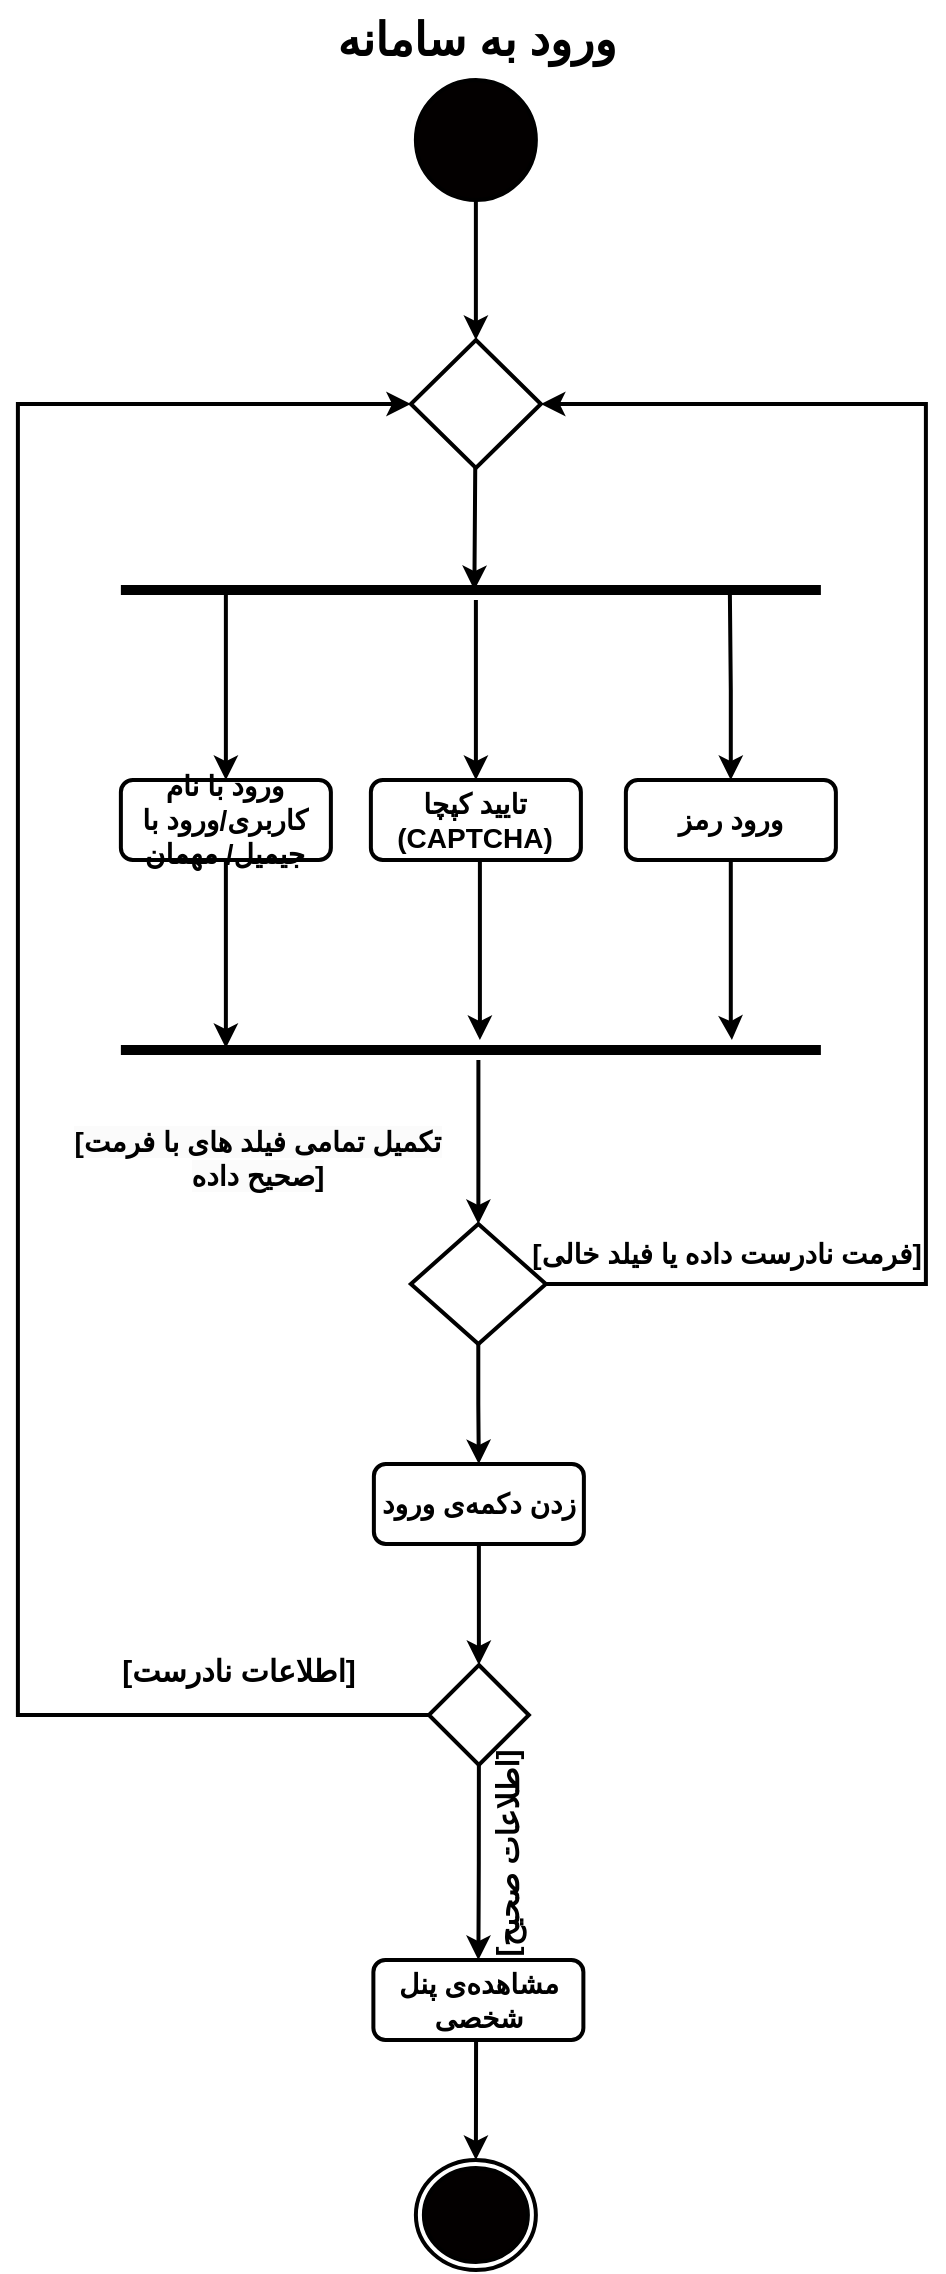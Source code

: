 <mxfile version="20.8.10" type="device" pages="23"><diagram id="gCESEp-6ceD6BL0GKxrP" name="LogIn"><mxGraphModel dx="1016" dy="1767" grid="1" gridSize="10" guides="1" tooltips="1" connect="1" arrows="1" fold="1" page="1" pageScale="1" pageWidth="827" pageHeight="1169" math="0" shadow="0"><root><mxCell id="tdxhCurSFYctH4Nv4X27-0"/><mxCell id="tdxhCurSFYctH4Nv4X27-1" parent="tdxhCurSFYctH4Nv4X27-0"/><mxCell id="tdxhCurSFYctH4Nv4X27-17" value="" style="edgeStyle=orthogonalEdgeStyle;rounded=0;orthogonalLoop=1;jettySize=auto;html=1;strokeColor=#000000;entryX=0.505;entryY=0.5;entryDx=0;entryDy=0;entryPerimeter=0;endArrow=classic;endFill=1;strokeWidth=2;exitX=0.5;exitY=1;exitDx=0;exitDy=0;exitPerimeter=0;" parent="tdxhCurSFYctH4Nv4X27-1" source="0zLTjmxahjm55yDJ-7MF-17" target="tdxhCurSFYctH4Nv4X27-12" edge="1"><mxGeometry relative="1" as="geometry"><mxPoint x="415.19" y="-932.061" as="sourcePoint"/><mxPoint x="390.94" y="-862" as="targetPoint"/><Array as="points"><mxPoint x="414.94" y="-958"/></Array></mxGeometry></mxCell><mxCell id="tdxhCurSFYctH4Nv4X27-4" value="" style="ellipse;html=1;shape=endState;fillColor=#030000;strokeColor=#000000;strokeWidth=2;" parent="tdxhCurSFYctH4Nv4X27-1" vertex="1"><mxGeometry x="385.94" y="-72" width="60" height="55" as="geometry"/></mxCell><mxCell id="tdxhCurSFYctH4Nv4X27-24" style="edgeStyle=orthogonalEdgeStyle;rounded=0;orthogonalLoop=1;jettySize=auto;html=1;exitX=0.5;exitY=0;exitDx=0;exitDy=0;entryX=0.15;entryY=0.7;entryDx=0;entryDy=0;entryPerimeter=0;strokeColor=#000000;endArrow=none;endFill=0;startArrow=classic;startFill=1;strokeWidth=2;" parent="tdxhCurSFYctH4Nv4X27-1" source="tdxhCurSFYctH4Nv4X27-6" target="tdxhCurSFYctH4Nv4X27-12" edge="1"><mxGeometry relative="1" as="geometry"/></mxCell><mxCell id="tdxhCurSFYctH4Nv4X27-33" value="" style="edgeStyle=orthogonalEdgeStyle;rounded=0;orthogonalLoop=1;jettySize=auto;html=1;startArrow=none;startFill=0;endArrow=classic;endFill=1;strokeColor=#000000;strokeWidth=2;entryX=0.15;entryY=0.4;entryDx=0;entryDy=0;entryPerimeter=0;" parent="tdxhCurSFYctH4Nv4X27-1" source="tdxhCurSFYctH4Nv4X27-6" target="tdxhCurSFYctH4Nv4X27-31" edge="1"><mxGeometry relative="1" as="geometry"><mxPoint x="283.44" y="-622" as="targetPoint"/></mxGeometry></mxCell><mxCell id="tdxhCurSFYctH4Nv4X27-6" value="&lt;font style=&quot;font-size: 14px&quot;&gt;&lt;b&gt;ورود با نام کاربری/ورود با جیمیل/ مهمان&lt;br&gt;&lt;/b&gt;&lt;/font&gt;" style="rounded=1;whiteSpace=wrap;html=1;strokeColor=#000000;fillColor=none;strokeWidth=2;" parent="tdxhCurSFYctH4Nv4X27-1" vertex="1"><mxGeometry x="238.44" y="-762" width="105" height="40" as="geometry"/></mxCell><mxCell id="tdxhCurSFYctH4Nv4X27-34" value="" style="edgeStyle=orthogonalEdgeStyle;rounded=0;orthogonalLoop=1;jettySize=auto;html=1;startArrow=none;startFill=0;endArrow=classic;endFill=1;strokeColor=#000000;strokeWidth=2;" parent="tdxhCurSFYctH4Nv4X27-1" source="tdxhCurSFYctH4Nv4X27-8" target="tdxhCurSFYctH4Nv4X27-31" edge="1"><mxGeometry relative="1" as="geometry"><Array as="points"><mxPoint x="417.94" y="-652"/><mxPoint x="417.94" y="-652"/></Array></mxGeometry></mxCell><mxCell id="tdxhCurSFYctH4Nv4X27-8" value="&lt;span style=&quot;font-size: 14px;&quot;&gt;&lt;b&gt;تایید کپچا (CAPTCHA)&lt;/b&gt;&lt;/span&gt;" style="rounded=1;whiteSpace=wrap;html=1;strokeColor=#000000;fillColor=none;strokeWidth=2;" parent="tdxhCurSFYctH4Nv4X27-1" vertex="1"><mxGeometry x="363.44" y="-762" width="105" height="40" as="geometry"/></mxCell><mxCell id="tdxhCurSFYctH4Nv4X27-28" value="" style="edgeStyle=orthogonalEdgeStyle;rounded=0;orthogonalLoop=1;jettySize=auto;html=1;startArrow=classic;startFill=1;endArrow=none;endFill=0;strokeColor=#000000;strokeWidth=2;entryX=0.87;entryY=0.7;entryDx=0;entryDy=0;entryPerimeter=0;" parent="tdxhCurSFYctH4Nv4X27-1" source="tdxhCurSFYctH4Nv4X27-10" target="tdxhCurSFYctH4Nv4X27-12" edge="1"><mxGeometry relative="1" as="geometry"><mxPoint x="543.44" y="-822" as="targetPoint"/></mxGeometry></mxCell><mxCell id="tdxhCurSFYctH4Nv4X27-35" value="" style="edgeStyle=orthogonalEdgeStyle;rounded=0;orthogonalLoop=1;jettySize=auto;html=1;startArrow=none;startFill=0;endArrow=classic;endFill=1;strokeColor=#000000;strokeWidth=2;" parent="tdxhCurSFYctH4Nv4X27-1" source="tdxhCurSFYctH4Nv4X27-10" target="tdxhCurSFYctH4Nv4X27-31" edge="1"><mxGeometry relative="1" as="geometry"><Array as="points"><mxPoint x="543.94" y="-642"/><mxPoint x="543.94" y="-642"/></Array></mxGeometry></mxCell><mxCell id="tdxhCurSFYctH4Nv4X27-10" value="&lt;span style=&quot;font-size: 14px&quot;&gt;&lt;b&gt;ورود رمز&lt;/b&gt;&lt;/span&gt;" style="rounded=1;whiteSpace=wrap;html=1;strokeColor=#000000;fillColor=none;strokeWidth=2;" parent="tdxhCurSFYctH4Nv4X27-1" vertex="1"><mxGeometry x="490.94" y="-762" width="105" height="40" as="geometry"/></mxCell><mxCell id="uGLZmuXypowEAtgiZrnn-5" value="" style="edgeStyle=orthogonalEdgeStyle;rounded=0;orthogonalLoop=1;jettySize=auto;html=1;strokeWidth=2;" parent="tdxhCurSFYctH4Nv4X27-1" source="tdxhCurSFYctH4Nv4X27-12" target="tdxhCurSFYctH4Nv4X27-8" edge="1"><mxGeometry relative="1" as="geometry"><Array as="points"><mxPoint x="415.94" y="-832"/><mxPoint x="415.94" y="-832"/></Array></mxGeometry></mxCell><mxCell id="tdxhCurSFYctH4Nv4X27-12" value="" style="shape=line;html=1;strokeWidth=5;strokeColor=#000000;fillColor=#4D4D4D;" parent="tdxhCurSFYctH4Nv4X27-1" vertex="1"><mxGeometry x="238.44" y="-862" width="350" height="10" as="geometry"/></mxCell><mxCell id="tdxhCurSFYctH4Nv4X27-37" value="" style="edgeStyle=orthogonalEdgeStyle;rounded=0;orthogonalLoop=1;jettySize=auto;html=1;startArrow=none;startFill=0;endArrow=classic;endFill=1;strokeColor=#000000;strokeWidth=2;entryX=0.5;entryY=0;entryDx=0;entryDy=0;" parent="tdxhCurSFYctH4Nv4X27-1" source="tdxhCurSFYctH4Nv4X27-31" target="oCoKnGI68oabO4nAnUBV-0" edge="1"><mxGeometry relative="1" as="geometry"><mxPoint x="475.94" y="-532" as="targetPoint"/><Array as="points"><mxPoint x="417.94" y="-577"/></Array></mxGeometry></mxCell><mxCell id="tdxhCurSFYctH4Nv4X27-31" value="" style="shape=line;html=1;strokeWidth=5;strokeColor=#000000;fillColor=#4D4D4D;" parent="tdxhCurSFYctH4Nv4X27-1" vertex="1"><mxGeometry x="238.44" y="-632" width="350" height="10" as="geometry"/></mxCell><mxCell id="0zLTjmxahjm55yDJ-7MF-2" value="" style="edgeStyle=orthogonalEdgeStyle;rounded=0;orthogonalLoop=1;jettySize=auto;html=1;startArrow=none;startFill=0;endArrow=classic;endFill=1;strokeColor=#000000;strokeWidth=2;" parent="tdxhCurSFYctH4Nv4X27-1" source="tdxhCurSFYctH4Nv4X27-39" target="0zLTjmxahjm55yDJ-7MF-1" edge="1"><mxGeometry relative="1" as="geometry"/></mxCell><mxCell id="tdxhCurSFYctH4Nv4X27-39" value="&lt;span style=&quot;font-size: 14px&quot;&gt;&lt;b&gt;زدن دکمه‌ی ورود&lt;/b&gt;&lt;/span&gt;" style="rounded=1;whiteSpace=wrap;html=1;strokeColor=#000000;fillColor=none;strokeWidth=2;" parent="tdxhCurSFYctH4Nv4X27-1" vertex="1"><mxGeometry x="364.94" y="-420" width="105" height="40" as="geometry"/></mxCell><mxCell id="0zLTjmxahjm55yDJ-7MF-0" value="&lt;font size=&quot;1&quot;&gt;&lt;b style=&quot;font-size: 23px&quot;&gt;ورود به سامانه&lt;/b&gt;&lt;/font&gt;" style="text;html=1;align=center;verticalAlign=middle;resizable=0;points=[];autosize=1;strokeWidth=2;" parent="tdxhCurSFYctH4Nv4X27-1" vertex="1"><mxGeometry x="345.94" y="-1152" width="140" height="40" as="geometry"/></mxCell><mxCell id="0zLTjmxahjm55yDJ-7MF-4" value="" style="edgeStyle=orthogonalEdgeStyle;rounded=0;orthogonalLoop=1;jettySize=auto;html=1;startArrow=none;startFill=0;endArrow=classic;endFill=1;strokeColor=#000000;strokeWidth=2;exitX=0.5;exitY=1;exitDx=0;exitDy=0;exitPerimeter=0;" parent="tdxhCurSFYctH4Nv4X27-1" source="0zLTjmxahjm55yDJ-7MF-1" target="0zLTjmxahjm55yDJ-7MF-10" edge="1"><mxGeometry relative="1" as="geometry"><mxPoint x="722.44" y="-275" as="targetPoint"/><Array as="points"/><mxPoint x="375.94" y="-272" as="sourcePoint"/></mxGeometry></mxCell><mxCell id="0zLTjmxahjm55yDJ-7MF-6" value="" style="edgeStyle=orthogonalEdgeStyle;rounded=0;orthogonalLoop=1;jettySize=auto;html=1;startArrow=none;startFill=0;endArrow=classic;endFill=1;strokeColor=#000000;strokeWidth=2;entryX=0;entryY=0.5;entryDx=0;entryDy=0;entryPerimeter=0;exitX=0;exitY=0.5;exitDx=0;exitDy=0;exitPerimeter=0;" parent="tdxhCurSFYctH4Nv4X27-1" source="0zLTjmxahjm55yDJ-7MF-1" target="0zLTjmxahjm55yDJ-7MF-17" edge="1"><mxGeometry relative="1" as="geometry"><mxPoint x="360.94" y="-352" as="targetPoint"/><Array as="points"><mxPoint x="186.94" y="-294"/><mxPoint x="186.94" y="-950"/></Array></mxGeometry></mxCell><mxCell id="0zLTjmxahjm55yDJ-7MF-1" value="" style="strokeWidth=2;html=1;shape=mxgraph.flowchart.decision;whiteSpace=wrap;" parent="tdxhCurSFYctH4Nv4X27-1" vertex="1"><mxGeometry x="392.44" y="-319.5" width="50" height="50" as="geometry"/></mxCell><mxCell id="0zLTjmxahjm55yDJ-7MF-7" value="&lt;span style=&quot;font-size: 15px;&quot;&gt;&lt;b&gt;[اطلاعات صحیح]&lt;/b&gt;&lt;/span&gt;" style="text;html=1;align=center;verticalAlign=middle;resizable=0;points=[];autosize=1;strokeWidth=2;rotation=-90;" parent="tdxhCurSFYctH4Nv4X27-1" vertex="1"><mxGeometry x="375.94" y="-240" width="110" height="30" as="geometry"/></mxCell><mxCell id="0zLTjmxahjm55yDJ-7MF-13" value="" style="edgeStyle=orthogonalEdgeStyle;rounded=0;orthogonalLoop=1;jettySize=auto;html=1;startArrow=none;startFill=0;endArrow=classic;endFill=1;strokeColor=#000000;strokeWidth=2;exitX=0.489;exitY=1;exitDx=0;exitDy=0;exitPerimeter=0;entryX=0.5;entryY=0;entryDx=0;entryDy=0;" parent="tdxhCurSFYctH4Nv4X27-1" source="0zLTjmxahjm55yDJ-7MF-10" target="tdxhCurSFYctH4Nv4X27-4" edge="1"><mxGeometry relative="1" as="geometry"/></mxCell><mxCell id="0zLTjmxahjm55yDJ-7MF-10" value="&lt;span style=&quot;font-size: 14px&quot;&gt;&lt;b&gt;مشاهده‌ی پنل شخصی&lt;/b&gt;&lt;/span&gt;" style="rounded=1;whiteSpace=wrap;html=1;strokeColor=#000000;fillColor=none;strokeWidth=2;" parent="tdxhCurSFYctH4Nv4X27-1" vertex="1"><mxGeometry x="364.69" y="-172" width="105" height="40" as="geometry"/></mxCell><mxCell id="0zLTjmxahjm55yDJ-7MF-17" value="" style="strokeWidth=2;html=1;shape=mxgraph.flowchart.decision;whiteSpace=wrap;" parent="tdxhCurSFYctH4Nv4X27-1" vertex="1"><mxGeometry x="383.44" y="-982" width="65" height="64" as="geometry"/></mxCell><mxCell id="0zLTjmxahjm55yDJ-7MF-19" value="" style="edgeStyle=orthogonalEdgeStyle;rounded=0;orthogonalLoop=1;jettySize=auto;html=1;startArrow=none;startFill=0;endArrow=classic;endFill=1;strokeColor=#000000;strokeWidth=2;entryX=0.5;entryY=0;entryDx=0;entryDy=0;entryPerimeter=0;exitX=0.5;exitY=1;exitDx=0;exitDy=0;exitPerimeter=0;" parent="tdxhCurSFYctH4Nv4X27-1" source="0zLTjmxahjm55yDJ-7MF-18" target="0zLTjmxahjm55yDJ-7MF-17" edge="1"><mxGeometry relative="1" as="geometry"/></mxCell><mxCell id="0zLTjmxahjm55yDJ-7MF-18" value="" style="verticalLabelPosition=bottom;verticalAlign=top;html=1;shape=mxgraph.flowchart.on-page_reference;strokeColor=#000000;fillColor=#030000;strokeWidth=2;" parent="tdxhCurSFYctH4Nv4X27-1" vertex="1"><mxGeometry x="385.94" y="-1112" width="60" height="60" as="geometry"/></mxCell><mxCell id="342TxefFQAz1eLCLM1MC-0" value="&lt;span style=&quot;font-size: 15px;&quot;&gt;&lt;b&gt;[اطلاعات نادرست]&lt;/b&gt;&lt;/span&gt;" style="text;html=1;align=center;verticalAlign=middle;resizable=0;points=[];autosize=1;strokeWidth=2;" parent="tdxhCurSFYctH4Nv4X27-1" vertex="1"><mxGeometry x="237.44" y="-332" width="120" height="30" as="geometry"/></mxCell><mxCell id="oCoKnGI68oabO4nAnUBV-4" value="" style="edgeStyle=orthogonalEdgeStyle;rounded=0;orthogonalLoop=1;jettySize=auto;html=1;strokeWidth=2;entryX=1;entryY=0.5;entryDx=0;entryDy=0;entryPerimeter=0;exitX=1;exitY=0.5;exitDx=0;exitDy=0;" parent="tdxhCurSFYctH4Nv4X27-1" source="oCoKnGI68oabO4nAnUBV-0" target="0zLTjmxahjm55yDJ-7MF-17" edge="1"><mxGeometry relative="1" as="geometry"><mxPoint x="527.19" y="-552" as="targetPoint"/><Array as="points"><mxPoint x="640.94" y="-510"/><mxPoint x="640.94" y="-950"/></Array></mxGeometry></mxCell><mxCell id="uGLZmuXypowEAtgiZrnn-1" value="" style="edgeStyle=orthogonalEdgeStyle;rounded=0;orthogonalLoop=1;jettySize=auto;html=1;strokeWidth=2;" parent="tdxhCurSFYctH4Nv4X27-1" source="oCoKnGI68oabO4nAnUBV-0" target="tdxhCurSFYctH4Nv4X27-39" edge="1"><mxGeometry relative="1" as="geometry"/></mxCell><mxCell id="oCoKnGI68oabO4nAnUBV-0" value="" style="rhombus;whiteSpace=wrap;html=1;strokeWidth=2;" parent="tdxhCurSFYctH4Nv4X27-1" vertex="1"><mxGeometry x="383.44" y="-540" width="67.5" height="60" as="geometry"/></mxCell><mxCell id="oCoKnGI68oabO4nAnUBV-5" value="&lt;span style=&quot;font-size: 14px;&quot;&gt;&lt;b&gt;[فرمت نادرست داده یا فیلد خالی]&lt;/b&gt;&lt;/span&gt;" style="text;html=1;align=center;verticalAlign=middle;resizable=0;points=[];autosize=1;" parent="tdxhCurSFYctH4Nv4X27-1" vertex="1"><mxGeometry x="450.94" y="-540" width="180" height="30" as="geometry"/></mxCell><mxCell id="uGLZmuXypowEAtgiZrnn-0" value="&lt;b style=&quot;border-color: var(--border-color); color: rgb(0, 0, 0); font-family: Helvetica; font-size: 14px; font-style: normal; font-variant-ligatures: normal; font-variant-caps: normal; letter-spacing: normal; orphans: 2; text-indent: 0px; text-transform: none; widows: 2; word-spacing: 0px; -webkit-text-stroke-width: 0px; background-color: rgb(251, 251, 251); text-decoration-thickness: initial; text-decoration-style: initial; text-decoration-color: initial;&quot;&gt;[تکمیل تمامی فیلد های با فرمت صحیح داده]&lt;/b&gt;" style="text;whiteSpace=wrap;html=1;rotation=0;align=center;" parent="tdxhCurSFYctH4Nv4X27-1" vertex="1"><mxGeometry x="199.94" y="-596" width="214" height="24" as="geometry"/></mxCell></root></mxGraphModel></diagram><diagram id="AvLuSQ8Km876FTS0Xrwn" name="LogOut"><mxGraphModel dx="1728" dy="2185" grid="1" gridSize="10" guides="1" tooltips="1" connect="1" arrows="1" fold="1" page="1" pageScale="1" pageWidth="827" pageHeight="1169" math="0" shadow="0"><root><mxCell id="0"/><mxCell id="1" parent="0"/><mxCell id="qnfjYE97lO1CujH7VuF0-2" value="" style="ellipse;html=1;shape=endState;fillColor=#030000;strokeColor=#000000;strokeWidth=2;" parent="1" vertex="1"><mxGeometry x="438" y="-311" width="60" height="55" as="geometry"/></mxCell><mxCell id="UtxkYOjxQ_eikumyDZRq-17" value="" style="edgeStyle=orthogonalEdgeStyle;rounded=0;orthogonalLoop=1;jettySize=auto;html=1;strokeWidth=2;" parent="1" source="qnfjYE97lO1CujH7VuF0-16" target="UtxkYOjxQ_eikumyDZRq-11" edge="1"><mxGeometry relative="1" as="geometry"/></mxCell><mxCell id="qnfjYE97lO1CujH7VuF0-16" value="&lt;span style=&quot;font-size: 14px&quot;&gt;&lt;b&gt;زدن دکمه‌ی خروج&lt;/b&gt;&lt;/span&gt;" style="rounded=1;whiteSpace=wrap;html=1;strokeColor=#000000;fillColor=none;strokeWidth=2;" parent="1" vertex="1"><mxGeometry x="416" y="-751" width="105" height="40" as="geometry"/></mxCell><mxCell id="qnfjYE97lO1CujH7VuF0-17" value="&lt;font size=&quot;1&quot;&gt;&lt;b style=&quot;font-size: 23px&quot;&gt;خروج از سامانه&lt;/b&gt;&lt;/font&gt;" style="text;html=1;align=center;verticalAlign=middle;resizable=0;points=[];autosize=1;strokeWidth=2;" parent="1" vertex="1"><mxGeometry x="393" y="-912" width="150" height="40" as="geometry"/></mxCell><mxCell id="qnfjYE97lO1CujH7VuF0-22" value="" style="edgeStyle=orthogonalEdgeStyle;rounded=0;orthogonalLoop=1;jettySize=auto;html=1;startArrow=none;startFill=0;endArrow=classic;endFill=1;strokeColor=#000000;strokeWidth=2;" parent="1" source="qnfjYE97lO1CujH7VuF0-23" target="qnfjYE97lO1CujH7VuF0-2" edge="1"><mxGeometry relative="1" as="geometry"/></mxCell><mxCell id="qnfjYE97lO1CujH7VuF0-23" value="&lt;span style=&quot;font-size: 14px&quot;&gt;&lt;b&gt;خروج و برگشت به صفحه اصلی سامانه&lt;/b&gt;&lt;/span&gt;" style="rounded=1;whiteSpace=wrap;html=1;strokeColor=#000000;fillColor=none;strokeWidth=2;" parent="1" vertex="1"><mxGeometry x="416" y="-411" width="105" height="40" as="geometry"/></mxCell><mxCell id="CpMi3SBqqA8-uYISL7uw-5" style="edgeStyle=orthogonalEdgeStyle;rounded=0;orthogonalLoop=1;jettySize=auto;html=1;entryX=0.5;entryY=0;entryDx=0;entryDy=0;strokeWidth=2;" edge="1" parent="1" source="qnfjYE97lO1CujH7VuF0-26" target="qnfjYE97lO1CujH7VuF0-16"><mxGeometry relative="1" as="geometry"/></mxCell><mxCell id="qnfjYE97lO1CujH7VuF0-26" value="" style="verticalLabelPosition=bottom;verticalAlign=top;html=1;shape=mxgraph.flowchart.on-page_reference;strokeColor=#000000;fillColor=#030000;strokeWidth=2;" parent="1" vertex="1"><mxGeometry x="438" y="-872" width="60" height="60" as="geometry"/></mxCell><mxCell id="UtxkYOjxQ_eikumyDZRq-10" value="" style="edgeStyle=orthogonalEdgeStyle;rounded=0;orthogonalLoop=1;jettySize=auto;html=1;startArrow=none;startFill=0;endArrow=classic;endFill=1;strokeColor=#000000;strokeWidth=2;" parent="1" source="UtxkYOjxQ_eikumyDZRq-11" target="UtxkYOjxQ_eikumyDZRq-13" edge="1"><mxGeometry relative="1" as="geometry"><Array as="points"><mxPoint x="467" y="-500"/><mxPoint x="467" y="-500"/></Array></mxGeometry></mxCell><mxCell id="UtxkYOjxQ_eikumyDZRq-11" value="&lt;span style=&quot;font-size: 14px;&quot;&gt;&lt;b&gt;پرسیدن از کاربر جهت اطمینان از خروج&lt;/b&gt;&lt;/span&gt;" style="rounded=1;whiteSpace=wrap;html=1;strokeColor=#000000;fillColor=none;strokeWidth=2;" parent="1" vertex="1"><mxGeometry x="415" y="-641" width="105" height="40" as="geometry"/></mxCell><mxCell id="UtxkYOjxQ_eikumyDZRq-18" value="" style="edgeStyle=orthogonalEdgeStyle;rounded=0;orthogonalLoop=1;jettySize=auto;html=1;strokeWidth=2;" parent="1" source="UtxkYOjxQ_eikumyDZRq-13" target="qnfjYE97lO1CujH7VuF0-23" edge="1"><mxGeometry relative="1" as="geometry"/></mxCell><mxCell id="CpMi3SBqqA8-uYISL7uw-7" style="edgeStyle=orthogonalEdgeStyle;rounded=0;orthogonalLoop=1;jettySize=auto;html=1;entryX=0.5;entryY=0;entryDx=0;entryDy=0;strokeWidth=2;" edge="1" parent="1" source="UtxkYOjxQ_eikumyDZRq-13" target="CpMi3SBqqA8-uYISL7uw-6"><mxGeometry relative="1" as="geometry"/></mxCell><mxCell id="UtxkYOjxQ_eikumyDZRq-13" value="" style="strokeWidth=2;html=1;shape=mxgraph.flowchart.decision;whiteSpace=wrap;" parent="1" vertex="1"><mxGeometry x="443.5" y="-520.5" width="50" height="50" as="geometry"/></mxCell><mxCell id="UtxkYOjxQ_eikumyDZRq-14" value="&lt;span style=&quot;font-size: 15px&quot;&gt;&lt;b&gt;[بلی]&lt;/b&gt;&lt;/span&gt;" style="text;html=1;align=center;verticalAlign=middle;resizable=0;points=[];autosize=1;strokeWidth=2;" parent="1" vertex="1"><mxGeometry x="468.5" y="-470.5" width="50" height="30" as="geometry"/></mxCell><mxCell id="UtxkYOjxQ_eikumyDZRq-16" value="&lt;span style=&quot;font-size: 15px;&quot;&gt;&lt;b&gt;[خیر]&lt;/b&gt;&lt;/span&gt;" style="text;html=1;align=center;verticalAlign=middle;resizable=0;points=[];autosize=1;strokeWidth=2;" parent="1" vertex="1"><mxGeometry x="366" y="-529" width="50" height="30" as="geometry"/></mxCell><mxCell id="CpMi3SBqqA8-uYISL7uw-9" style="edgeStyle=orthogonalEdgeStyle;rounded=0;orthogonalLoop=1;jettySize=auto;html=1;entryX=0;entryY=0.5;entryDx=0;entryDy=0;strokeWidth=2;" edge="1" parent="1" source="CpMi3SBqqA8-uYISL7uw-6" target="qnfjYE97lO1CujH7VuF0-2"><mxGeometry relative="1" as="geometry"><Array as="points"><mxPoint x="337" y="-284"/></Array></mxGeometry></mxCell><mxCell id="CpMi3SBqqA8-uYISL7uw-6" value="&lt;span style=&quot;font-size: 14px&quot;&gt;&lt;b&gt;برگشت به پروفایل کاربری مشتری&lt;/b&gt;&lt;/span&gt;" style="rounded=1;whiteSpace=wrap;html=1;strokeColor=#000000;fillColor=none;strokeWidth=2;" vertex="1" parent="1"><mxGeometry x="285" y="-411" width="105" height="40" as="geometry"/></mxCell></root></mxGraphModel></diagram><diagram id="W6OeujPeC3Cx4wfAYBww" name="ProfileManagement "><mxGraphModel dx="864" dy="1677" grid="1" gridSize="10" guides="1" tooltips="1" connect="1" arrows="1" fold="1" page="1" pageScale="1" pageWidth="827" pageHeight="1169" math="0" shadow="0"><root><mxCell id="0"/><mxCell id="1" parent="0"/><mxCell id="G1LBMs0-oUjZU-XYQe6--15" value="&lt;div style=&quot;direction: rtl;&quot;&gt;&lt;b style=&quot;font-size: 23px; background-color: initial;&quot;&gt;مدیریت حساب کاربری&lt;/b&gt;&lt;/div&gt;" style="text;html=1;align=center;verticalAlign=middle;resizable=0;points=[];autosize=1;strokeWidth=2;" parent="1" vertex="1"><mxGeometry x="321.49" y="-1157" width="190" height="40" as="geometry"/></mxCell><mxCell id="9QBpZt_21CiqZIzlG7vj-65" value="" style="edgeStyle=orthogonalEdgeStyle;rounded=0;orthogonalLoop=1;jettySize=auto;html=1;strokeWidth=2;" parent="1" source="9QBpZt_21CiqZIzlG7vj-66" target="9QBpZt_21CiqZIzlG7vj-80" edge="1"><mxGeometry relative="1" as="geometry"/></mxCell><mxCell id="9QBpZt_21CiqZIzlG7vj-66" value="" style="ellipse;whiteSpace=wrap;html=1;aspect=fixed;fillColor=#000000;strokeWidth=2;" parent="1" vertex="1"><mxGeometry x="393.24" y="-1117" width="50" height="50" as="geometry"/></mxCell><mxCell id="9QBpZt_21CiqZIzlG7vj-67" value="&lt;div style=&quot;direction: rtl;&quot;&gt;&lt;b style=&quot;font-size: 14px; background-color: initial;&quot;&gt;آپلود مدارک هویتی&lt;/b&gt;&lt;/div&gt;" style="rounded=1;whiteSpace=wrap;html=1;strokeColor=#000000;fillColor=none;strokeWidth=2;" parent="1" vertex="1"><mxGeometry x="25.74" y="-781" width="105" height="40" as="geometry"/></mxCell><mxCell id="9QBpZt_21CiqZIzlG7vj-68" value="&lt;font style=&quot;font-size: 14px&quot;&gt;&lt;b&gt;ورود نام&lt;/b&gt;&lt;/font&gt;" style="rounded=1;whiteSpace=wrap;html=1;strokeColor=#000000;fillColor=none;strokeWidth=2;" parent="1" vertex="1"><mxGeometry x="704.74" y="-781" width="105" height="40" as="geometry"/></mxCell><mxCell id="9QBpZt_21CiqZIzlG7vj-69" value="" style="edgeStyle=orthogonalEdgeStyle;rounded=0;orthogonalLoop=1;jettySize=auto;html=1;strokeWidth=2;entryX=0.5;entryY=0;entryDx=0;entryDy=0;entryPerimeter=0;" parent="1" source="9QBpZt_21CiqZIzlG7vj-70" target="wtQ8dafow88A5snST1Lc-1" edge="1"><mxGeometry relative="1" as="geometry"><mxPoint x="416.768" y="-565" as="targetPoint"/></mxGeometry></mxCell><mxCell id="9QBpZt_21CiqZIzlG7vj-70" value="&lt;span style=&quot;font-size: 14px&quot;&gt;&lt;b&gt;زدن دکمه‌ی تائید&lt;/b&gt;&lt;/span&gt;" style="rounded=1;whiteSpace=wrap;html=1;strokeColor=#000000;fillColor=none;strokeWidth=2;" parent="1" vertex="1"><mxGeometry x="364.99" y="-640" width="105" height="40" as="geometry"/></mxCell><mxCell id="9QBpZt_21CiqZIzlG7vj-71" value="&lt;font style=&quot;font-size: 14px&quot;&gt;&lt;b&gt;ورود نام خانوادگی&lt;/b&gt;&lt;/font&gt;" style="rounded=1;whiteSpace=wrap;html=1;strokeColor=#000000;fillColor=none;strokeWidth=2;" parent="1" vertex="1"><mxGeometry x="591.74" y="-781" width="105" height="40" as="geometry"/></mxCell><mxCell id="9QBpZt_21CiqZIzlG7vj-72" value="&lt;font style=&quot;font-size: 14px&quot;&gt;&lt;b&gt;انتخاب نام کاربری&lt;/b&gt;&lt;/font&gt;" style="rounded=1;whiteSpace=wrap;html=1;strokeColor=#000000;fillColor=none;strokeWidth=2;" parent="1" vertex="1"><mxGeometry x="478.74" y="-781" width="105" height="40" as="geometry"/></mxCell><mxCell id="9QBpZt_21CiqZIzlG7vj-73" value="&lt;font style=&quot;font-size: 14px&quot;&gt;&lt;b&gt;&amp;nbsp;ورود آدرس ایمیل و شماره تماس شخصی&lt;/b&gt;&lt;/font&gt;" style="rounded=1;whiteSpace=wrap;html=1;strokeColor=#000000;fillColor=none;strokeWidth=2;" parent="1" vertex="1"><mxGeometry x="366.24" y="-781" width="105" height="40" as="geometry"/></mxCell><mxCell id="9QBpZt_21CiqZIzlG7vj-74" value="&lt;font style=&quot;font-size: 14px&quot;&gt;&lt;b&gt;انتخاب رمز عبور و تکرار مجدد آن&lt;/b&gt;&lt;/font&gt;" style="rounded=1;whiteSpace=wrap;html=1;strokeColor=#000000;fillColor=none;strokeWidth=2;" parent="1" vertex="1"><mxGeometry x="252.74" y="-781" width="105" height="40" as="geometry"/></mxCell><mxCell id="9QBpZt_21CiqZIzlG7vj-75" value="" style="edgeStyle=orthogonalEdgeStyle;rounded=0;orthogonalLoop=1;jettySize=auto;html=1;strokeWidth=2;" parent="1" source="9QBpZt_21CiqZIzlG7vj-76" edge="1"><mxGeometry relative="1" as="geometry"><mxPoint x="191.49" y="-687" as="targetPoint"/><Array as="points"><mxPoint x="191.49" y="-688"/></Array></mxGeometry></mxCell><mxCell id="9QBpZt_21CiqZIzlG7vj-76" value="&lt;div style=&quot;direction: rtl;&quot;&gt;&lt;b style=&quot;font-size: 14px; background-color: initial;&quot;&gt;انتخاب نقش کاربری&lt;/b&gt;&lt;/div&gt;" style="rounded=1;whiteSpace=wrap;html=1;strokeColor=#000000;fillColor=none;strokeWidth=2;" parent="1" vertex="1"><mxGeometry x="138.74" y="-781" width="105" height="40" as="geometry"/></mxCell><mxCell id="9QBpZt_21CiqZIzlG7vj-77" value="" style="edgeStyle=orthogonalEdgeStyle;rounded=0;orthogonalLoop=1;jettySize=auto;html=1;strokeWidth=2;entryX=1;entryY=0.5;entryDx=0;entryDy=0;entryPerimeter=0;" parent="1" target="wtQ8dafow88A5snST1Lc-2" edge="1"><mxGeometry relative="1" as="geometry"><mxPoint x="450.91" y="-527" as="sourcePoint"/><Array as="points"><mxPoint x="449.91" y="-527"/><mxPoint x="816.91" y="-527"/><mxPoint x="816.91" y="-917"/></Array><mxPoint x="449.91" y="-927" as="targetPoint"/></mxGeometry></mxCell><mxCell id="9QBpZt_21CiqZIzlG7vj-78" value="&lt;span style=&quot;font-size: 14px;&quot;&gt;&lt;b&gt;[صحت اطلاعات وارده یا مدارک هویتی مورد تائید نمی باشد]&lt;/b&gt;&lt;/span&gt;" style="text;html=1;strokeColor=none;fillColor=none;align=center;verticalAlign=middle;whiteSpace=wrap;rounded=0;labelBackgroundColor=none;" parent="1" vertex="1"><mxGeometry x="478.74" y="-557" width="290.5" height="30" as="geometry"/></mxCell><mxCell id="9QBpZt_21CiqZIzlG7vj-79" value="" style="edgeStyle=orthogonalEdgeStyle;rounded=0;orthogonalLoop=1;jettySize=auto;html=1;strokeWidth=2;exitX=0.5;exitY=1;exitDx=0;exitDy=0;exitPerimeter=0;" parent="1" source="wtQ8dafow88A5snST1Lc-2" edge="1"><mxGeometry relative="1" as="geometry"><mxPoint x="418.49" y="-841" as="targetPoint"/><mxPoint x="418.99" y="-871" as="sourcePoint"/></mxGeometry></mxCell><mxCell id="9QBpZt_21CiqZIzlG7vj-98" value="" style="edgeStyle=orthogonalEdgeStyle;rounded=0;orthogonalLoop=1;jettySize=auto;html=1;strokeWidth=2;fontSize=14;entryX=0.5;entryY=0;entryDx=0;entryDy=0;entryPerimeter=0;" parent="1" source="9QBpZt_21CiqZIzlG7vj-80" target="wtQ8dafow88A5snST1Lc-2" edge="1"><mxGeometry relative="1" as="geometry"><mxPoint x="417.74" y="-947" as="targetPoint"/></mxGeometry></mxCell><mxCell id="9QBpZt_21CiqZIzlG7vj-80" value="&lt;font style=&quot;font-size: 14px&quot;&gt;&lt;b&gt;ورود به حساب کاربری&lt;/b&gt;&lt;/font&gt;" style="rounded=1;whiteSpace=wrap;html=1;strokeColor=#000000;fillColor=none;strokeWidth=2;" parent="1" vertex="1"><mxGeometry x="365.24" y="-1027" width="105" height="40" as="geometry"/></mxCell><mxCell id="9QBpZt_21CiqZIzlG7vj-81" value="" style="shape=line;html=1;strokeWidth=6;strokeColor=#000000;" parent="1" vertex="1"><mxGeometry x="26.49" y="-841" width="780" height="10" as="geometry"/></mxCell><mxCell id="9QBpZt_21CiqZIzlG7vj-82" value="" style="endArrow=classic;html=1;rounded=0;strokeWidth=2;entryX=0.5;entryY=0;entryDx=0;entryDy=0;exitX=0.503;exitY=0.558;exitDx=0;exitDy=0;exitPerimeter=0;" parent="1" source="9QBpZt_21CiqZIzlG7vj-81" target="9QBpZt_21CiqZIzlG7vj-73" edge="1"><mxGeometry width="50" height="50" relative="1" as="geometry"><mxPoint x="395.49" y="-641" as="sourcePoint"/><mxPoint x="445.49" y="-691" as="targetPoint"/></mxGeometry></mxCell><mxCell id="9QBpZt_21CiqZIzlG7vj-83" value="" style="shape=line;html=1;strokeWidth=6;strokeColor=#000000;" parent="1" vertex="1"><mxGeometry x="26.49" y="-691" width="780" height="10" as="geometry"/></mxCell><mxCell id="9QBpZt_21CiqZIzlG7vj-84" value="" style="endArrow=classic;html=1;rounded=0;strokeWidth=2;exitX=0.067;exitY=0.733;exitDx=0;exitDy=0;exitPerimeter=0;entryX=0.5;entryY=0;entryDx=0;entryDy=0;" parent="1" source="9QBpZt_21CiqZIzlG7vj-81" target="9QBpZt_21CiqZIzlG7vj-67" edge="1"><mxGeometry width="50" height="50" relative="1" as="geometry"><mxPoint x="115.49" y="-751" as="sourcePoint"/><mxPoint x="165.49" y="-801" as="targetPoint"/></mxGeometry></mxCell><mxCell id="9QBpZt_21CiqZIzlG7vj-85" value="" style="endArrow=classic;html=1;rounded=0;strokeWidth=2;exitX=0.211;exitY=0.623;exitDx=0;exitDy=0;exitPerimeter=0;entryX=0.5;entryY=0;entryDx=0;entryDy=0;" parent="1" source="9QBpZt_21CiqZIzlG7vj-81" target="9QBpZt_21CiqZIzlG7vj-76" edge="1"><mxGeometry width="50" height="50" relative="1" as="geometry"><mxPoint x="115.49" y="-751" as="sourcePoint"/><mxPoint x="165.49" y="-801" as="targetPoint"/></mxGeometry></mxCell><mxCell id="9QBpZt_21CiqZIzlG7vj-86" value="" style="endArrow=classic;html=1;rounded=0;strokeWidth=2;exitX=0.5;exitY=1;exitDx=0;exitDy=0;entryX=0.068;entryY=0.4;entryDx=0;entryDy=0;entryPerimeter=0;" parent="1" source="9QBpZt_21CiqZIzlG7vj-67" target="9QBpZt_21CiqZIzlG7vj-83" edge="1"><mxGeometry width="50" height="50" relative="1" as="geometry"><mxPoint x="115.49" y="-751" as="sourcePoint"/><mxPoint x="165.49" y="-801" as="targetPoint"/></mxGeometry></mxCell><mxCell id="9QBpZt_21CiqZIzlG7vj-87" value="" style="endArrow=classic;html=1;rounded=0;strokeWidth=2;entryX=0.5;entryY=0;entryDx=0;entryDy=0;exitX=0.357;exitY=0.597;exitDx=0;exitDy=0;exitPerimeter=0;" parent="1" source="9QBpZt_21CiqZIzlG7vj-81" target="9QBpZt_21CiqZIzlG7vj-74" edge="1"><mxGeometry width="50" height="50" relative="1" as="geometry"><mxPoint x="305.49" y="-831" as="sourcePoint"/><mxPoint x="375.49" y="-781" as="targetPoint"/></mxGeometry></mxCell><mxCell id="9QBpZt_21CiqZIzlG7vj-88" value="" style="endArrow=classic;html=1;rounded=0;strokeWidth=2;exitX=0.5;exitY=1;exitDx=0;exitDy=0;" parent="1" source="9QBpZt_21CiqZIzlG7vj-74" edge="1"><mxGeometry width="50" height="50" relative="1" as="geometry"><mxPoint x="275.49" y="-711" as="sourcePoint"/><mxPoint x="305.49" y="-691" as="targetPoint"/></mxGeometry></mxCell><mxCell id="9QBpZt_21CiqZIzlG7vj-89" value="" style="endArrow=classic;html=1;rounded=0;strokeWidth=2;exitX=0.5;exitY=1;exitDx=0;exitDy=0;" parent="1" source="9QBpZt_21CiqZIzlG7vj-73" edge="1"><mxGeometry width="50" height="50" relative="1" as="geometry"><mxPoint x="415.49" y="-711" as="sourcePoint"/><mxPoint x="418.49" y="-691" as="targetPoint"/></mxGeometry></mxCell><mxCell id="9QBpZt_21CiqZIzlG7vj-90" value="" style="endArrow=classic;html=1;rounded=0;strokeWidth=2;entryX=0.5;entryY=0;entryDx=0;entryDy=0;" parent="1" target="9QBpZt_21CiqZIzlG7vj-72" edge="1"><mxGeometry width="50" height="50" relative="1" as="geometry"><mxPoint x="531.49" y="-837" as="sourcePoint"/><mxPoint x="605.49" y="-861" as="targetPoint"/></mxGeometry></mxCell><mxCell id="9QBpZt_21CiqZIzlG7vj-91" value="" style="endArrow=classic;html=1;rounded=0;strokeWidth=2;entryX=0.5;entryY=0;entryDx=0;entryDy=0;exitX=0.792;exitY=0.648;exitDx=0;exitDy=0;exitPerimeter=0;" parent="1" source="9QBpZt_21CiqZIzlG7vj-81" target="9QBpZt_21CiqZIzlG7vj-71" edge="1"><mxGeometry width="50" height="50" relative="1" as="geometry"><mxPoint x="555.49" y="-811" as="sourcePoint"/><mxPoint x="605.49" y="-861" as="targetPoint"/></mxGeometry></mxCell><mxCell id="9QBpZt_21CiqZIzlG7vj-92" value="" style="endArrow=classic;html=1;rounded=0;strokeWidth=2;entryX=0.5;entryY=0;entryDx=0;entryDy=0;exitX=0.937;exitY=0.662;exitDx=0;exitDy=0;exitPerimeter=0;" parent="1" source="9QBpZt_21CiqZIzlG7vj-81" target="9QBpZt_21CiqZIzlG7vj-68" edge="1"><mxGeometry width="50" height="50" relative="1" as="geometry"><mxPoint x="757.49" y="-831" as="sourcePoint"/><mxPoint x="795.49" y="-861" as="targetPoint"/></mxGeometry></mxCell><mxCell id="9QBpZt_21CiqZIzlG7vj-93" value="" style="endArrow=classic;html=1;rounded=0;strokeWidth=2;exitX=0.5;exitY=1;exitDx=0;exitDy=0;" parent="1" source="9QBpZt_21CiqZIzlG7vj-68" edge="1"><mxGeometry width="50" height="50" relative="1" as="geometry"><mxPoint x="745.49" y="-711" as="sourcePoint"/><mxPoint x="757.49" y="-691" as="targetPoint"/></mxGeometry></mxCell><mxCell id="9QBpZt_21CiqZIzlG7vj-94" value="" style="endArrow=classic;html=1;rounded=0;strokeWidth=2;exitX=0.5;exitY=1;exitDx=0;exitDy=0;" parent="1" source="9QBpZt_21CiqZIzlG7vj-71" edge="1"><mxGeometry width="50" height="50" relative="1" as="geometry"><mxPoint x="555.49" y="-711" as="sourcePoint"/><mxPoint x="644.49" y="-691" as="targetPoint"/></mxGeometry></mxCell><mxCell id="9QBpZt_21CiqZIzlG7vj-95" value="" style="endArrow=classic;html=1;rounded=0;strokeWidth=2;exitX=0.531;exitY=1;exitDx=0;exitDy=0;exitPerimeter=0;" parent="1" source="9QBpZt_21CiqZIzlG7vj-72" edge="1"><mxGeometry width="50" height="50" relative="1" as="geometry"><mxPoint x="555.49" y="-711" as="sourcePoint"/><mxPoint x="534.49" y="-691" as="targetPoint"/></mxGeometry></mxCell><mxCell id="9QBpZt_21CiqZIzlG7vj-96" value="" style="endArrow=classic;html=1;rounded=0;strokeWidth=2;entryX=0.5;entryY=0;entryDx=0;entryDy=0;" parent="1" target="9QBpZt_21CiqZIzlG7vj-70" edge="1"><mxGeometry width="50" height="50" relative="1" as="geometry"><mxPoint x="417.49" y="-687" as="sourcePoint"/><mxPoint x="275.49" y="-731" as="targetPoint"/></mxGeometry></mxCell><mxCell id="wtQ8dafow88A5snST1Lc-1" value="" style="strokeWidth=2;html=1;shape=mxgraph.flowchart.decision;whiteSpace=wrap;" parent="1" vertex="1"><mxGeometry x="385.74" y="-557" width="63.5" height="60" as="geometry"/></mxCell><mxCell id="8J0YDG1oYc5wvxCtZROR-4" style="edgeStyle=orthogonalEdgeStyle;rounded=0;orthogonalLoop=1;jettySize=auto;html=1;entryX=0;entryY=0.5;entryDx=0;entryDy=0;strokeWidth=2;fontSize=14;" parent="1" source="wtQ8dafow88A5snST1Lc-2" target="8J0YDG1oYc5wvxCtZROR-3" edge="1"><mxGeometry relative="1" as="geometry"><Array as="points"><mxPoint x="11" y="-917"/><mxPoint x="11" y="-620"/></Array></mxGeometry></mxCell><mxCell id="wtQ8dafow88A5snST1Lc-2" value="" style="strokeWidth=2;html=1;shape=mxgraph.flowchart.decision;whiteSpace=wrap;" parent="1" vertex="1"><mxGeometry x="386.49" y="-947" width="63.5" height="60" as="geometry"/></mxCell><mxCell id="8J0YDG1oYc5wvxCtZROR-2" value="&lt;b style=&quot;border-color: var(--border-color); background-color: rgb(255, 255, 255); font-size: 14px;&quot;&gt;[کلیک بر گزینه ویرایش مشخصات]&lt;/b&gt;" style="text;html=1;strokeColor=none;fillColor=none;align=center;verticalAlign=middle;whiteSpace=wrap;rounded=0;labelBackgroundColor=none;" parent="1" vertex="1"><mxGeometry x="243.74" y="-887" width="166.62" height="30" as="geometry"/></mxCell><mxCell id="8J0YDG1oYc5wvxCtZROR-8" value="" style="edgeStyle=orthogonalEdgeStyle;rounded=0;orthogonalLoop=1;jettySize=auto;html=1;strokeWidth=2;fontSize=14;" parent="1" source="8J0YDG1oYc5wvxCtZROR-3" target="8J0YDG1oYc5wvxCtZROR-7" edge="1"><mxGeometry relative="1" as="geometry"/></mxCell><mxCell id="8J0YDG1oYc5wvxCtZROR-3" value="&lt;span style=&quot;font-size: 14px&quot;&gt;&lt;b&gt;تایید پیام اطمینان از حذف دائمی حساب&lt;/b&gt;&lt;/span&gt;" style="rounded=1;whiteSpace=wrap;html=1;strokeColor=#000000;fillColor=none;strokeWidth=2;" parent="1" vertex="1"><mxGeometry x="60.91" y="-640" width="105" height="40" as="geometry"/></mxCell><mxCell id="8J0YDG1oYc5wvxCtZROR-9" value="" style="edgeStyle=orthogonalEdgeStyle;rounded=0;orthogonalLoop=1;jettySize=auto;html=1;strokeWidth=2;fontSize=14;" parent="1" source="8J0YDG1oYc5wvxCtZROR-7" target="9QBpZt_21CiqZIzlG7vj-70" edge="1"><mxGeometry relative="1" as="geometry"/></mxCell><mxCell id="8J0YDG1oYc5wvxCtZROR-7" value="&lt;b&gt;&lt;font style=&quot;font-size: 14px;&quot;&gt;ورود رمز عبور جهت اعتبارسنجی عملیات&lt;/font&gt;&lt;/b&gt;" style="rounded=1;whiteSpace=wrap;html=1;strokeColor=#000000;fillColor=none;strokeWidth=2;" parent="1" vertex="1"><mxGeometry x="216.49" y="-640" width="105" height="40" as="geometry"/></mxCell><mxCell id="DytEawijAxiP8fu146F7-1" value="" style="ellipse;html=1;shape=endState;fillColor=#000000;strokeColor=#000000;strokeWidth=2;" parent="1" vertex="1"><mxGeometry x="386.91" y="-67" width="60" height="55" as="geometry"/></mxCell><mxCell id="DytEawijAxiP8fu146F7-2" value="" style="edgeStyle=orthogonalEdgeStyle;rounded=0;orthogonalLoop=1;jettySize=auto;html=1;strokeWidth=2;fontSize=14;exitX=0.5;exitY=1;exitDx=0;exitDy=0;" parent="1" source="DytEawijAxiP8fu146F7-12" target="DytEawijAxiP8fu146F7-7" edge="1"><mxGeometry relative="1" as="geometry"><mxPoint x="417.41" y="-329" as="sourcePoint"/></mxGeometry></mxCell><mxCell id="DytEawijAxiP8fu146F7-3" value="" style="edgeStyle=orthogonalEdgeStyle;rounded=0;orthogonalLoop=1;jettySize=auto;html=1;strokeWidth=2;fontSize=14;" parent="1" source="DytEawijAxiP8fu146F7-4" target="DytEawijAxiP8fu146F7-12" edge="1"><mxGeometry relative="1" as="geometry"/></mxCell><mxCell id="DytEawijAxiP8fu146F7-4" value="&lt;span style=&quot;font-size: 14px;&quot;&gt;&lt;b&gt;ارسال لینک تائید با ایمیل / شماره تماس&lt;/b&gt;&lt;/span&gt;" style="rounded=1;whiteSpace=wrap;html=1;strokeColor=#000000;fillColor=none;strokeWidth=2;" parent="1" vertex="1"><mxGeometry x="364.41" y="-457" width="106" height="40" as="geometry"/></mxCell><mxCell id="DytEawijAxiP8fu146F7-5" value="" style="edgeStyle=orthogonalEdgeStyle;rounded=0;orthogonalLoop=1;jettySize=auto;html=1;strokeWidth=2;fontSize=14;entryX=0.49;entryY=-0.005;entryDx=0;entryDy=0;entryPerimeter=0;" parent="1" source="DytEawijAxiP8fu146F7-7" target="DytEawijAxiP8fu146F7-11" edge="1"><mxGeometry relative="1" as="geometry"><mxPoint x="416.91" y="-205" as="targetPoint"/></mxGeometry></mxCell><mxCell id="DytEawijAxiP8fu146F7-6" value="" style="edgeStyle=orthogonalEdgeStyle;rounded=0;orthogonalLoop=1;jettySize=auto;html=1;strokeWidth=2;entryX=1;entryY=0.5;entryDx=0;entryDy=0;exitX=1;exitY=0.5;exitDx=0;exitDy=0;exitPerimeter=0;" parent="1" source="DytEawijAxiP8fu146F7-7" target="DytEawijAxiP8fu146F7-4" edge="1"><mxGeometry relative="1" as="geometry"><Array as="points"><mxPoint x="746.91" y="-272"/><mxPoint x="746.91" y="-437"/></Array><mxPoint x="450.91" y="-277" as="sourcePoint"/></mxGeometry></mxCell><mxCell id="DytEawijAxiP8fu146F7-7" value="" style="strokeWidth=2;html=1;shape=mxgraph.flowchart.decision;whiteSpace=wrap;" parent="1" vertex="1"><mxGeometry x="385.16" y="-302" width="63.5" height="60" as="geometry"/></mxCell><mxCell id="DytEawijAxiP8fu146F7-8" value="" style="endArrow=classic;html=1;rounded=0;strokeWidth=2;fontSize=14;exitX=0.5;exitY=1;exitDx=0;exitDy=0;exitPerimeter=0;entryX=0.5;entryY=0;entryDx=0;entryDy=0;" parent="1" source="wtQ8dafow88A5snST1Lc-1" target="DytEawijAxiP8fu146F7-4" edge="1"><mxGeometry width="50" height="50" relative="1" as="geometry"><mxPoint x="416.91" y="-487" as="sourcePoint"/><mxPoint x="534.91" y="-519" as="targetPoint"/></mxGeometry></mxCell><mxCell id="DytEawijAxiP8fu146F7-9" value="&lt;span style=&quot;font-size: 14px;&quot;&gt;&lt;b&gt;[عدم تطابق کد تائید دو مرحله ای و لینک فعال‌سازی]&lt;/b&gt;&lt;/span&gt;" style="text;html=1;strokeColor=none;fillColor=none;align=center;verticalAlign=middle;whiteSpace=wrap;rounded=0;labelBackgroundColor=none;" parent="1" vertex="1"><mxGeometry x="474.66" y="-302" width="251.25" height="30" as="geometry"/></mxCell><mxCell id="DytEawijAxiP8fu146F7-10" value="" style="edgeStyle=orthogonalEdgeStyle;rounded=0;orthogonalLoop=1;jettySize=auto;html=1;strokeWidth=2;fontSize=14;entryX=0.503;entryY=-0.003;entryDx=0;entryDy=0;entryPerimeter=0;" parent="1" source="DytEawijAxiP8fu146F7-11" target="DytEawijAxiP8fu146F7-16" edge="1"><mxGeometry relative="1" as="geometry"/></mxCell><mxCell id="DytEawijAxiP8fu146F7-11" value="&lt;span style=&quot;font-size: 14px;&quot;&gt;&lt;b&gt;پیام موفقیت عملیات&lt;/b&gt;&lt;/span&gt;" style="rounded=1;whiteSpace=wrap;html=1;strokeColor=#000000;fillColor=none;strokeWidth=2;" parent="1" vertex="1"><mxGeometry x="364.91" y="-212" width="105" height="40" as="geometry"/></mxCell><mxCell id="DytEawijAxiP8fu146F7-12" value="&lt;span style=&quot;font-size: 14px;&quot;&gt;&lt;b&gt;ورود کد دومرحله‌ ای از طریق لینک مذکور&lt;/b&gt;&lt;/span&gt;" style="rounded=1;whiteSpace=wrap;html=1;strokeColor=#000000;fillColor=none;strokeWidth=2;" parent="1" vertex="1"><mxGeometry x="361.16" y="-379" width="113.5" height="40" as="geometry"/></mxCell><mxCell id="DytEawijAxiP8fu146F7-15" value="" style="edgeStyle=orthogonalEdgeStyle;rounded=0;orthogonalLoop=1;jettySize=auto;html=1;strokeWidth=2;fontSize=14;" parent="1" source="DytEawijAxiP8fu146F7-16" target="DytEawijAxiP8fu146F7-1" edge="1"><mxGeometry relative="1" as="geometry"/></mxCell><mxCell id="DytEawijAxiP8fu146F7-16" value="&lt;span style=&quot;font-size: 14px;&quot;&gt;&lt;b&gt;هدایت به صفحه اصلی سامانه&lt;/b&gt;&lt;/span&gt;" style="rounded=1;whiteSpace=wrap;html=1;strokeColor=#000000;fillColor=none;strokeWidth=2;" parent="1" vertex="1"><mxGeometry x="364.41" y="-140" width="105" height="40" as="geometry"/></mxCell><mxCell id="DytEawijAxiP8fu146F7-17" value="&lt;span style=&quot;font-size: 14px;&quot;&gt;&lt;b&gt;[تائید صحت اطلاعات وارده]&lt;/b&gt;&lt;/span&gt;" style="text;html=1;strokeColor=none;fillColor=none;align=center;verticalAlign=middle;whiteSpace=wrap;rounded=0;labelBackgroundColor=none;" parent="1" vertex="1"><mxGeometry x="275.91" y="-497" width="140" height="30" as="geometry"/></mxCell><mxCell id="DytEawijAxiP8fu146F7-18" value="&lt;span style=&quot;font-size: 14px;&quot;&gt;&lt;b&gt;[تائید صحت اطلاعات وارده]&lt;/b&gt;&lt;/span&gt;" style="text;html=1;strokeColor=none;fillColor=none;align=center;verticalAlign=middle;whiteSpace=wrap;rounded=0;labelBackgroundColor=none;" parent="1" vertex="1"><mxGeometry x="275.91" y="-242" width="140" height="30" as="geometry"/></mxCell><mxCell id="DytEawijAxiP8fu146F7-20" value="&lt;b style=&quot;border-color: var(--border-color); background-color: rgb(255, 255, 255); font-size: 14px;&quot;&gt;[کلیک بر گزینه حذف حساب کاربری]&lt;/b&gt;" style="text;html=1;strokeColor=none;fillColor=none;align=center;verticalAlign=middle;whiteSpace=wrap;rounded=0;labelBackgroundColor=none;" parent="1" vertex="1"><mxGeometry x="200" y="-950" width="183.11" height="30" as="geometry"/></mxCell></root></mxGraphModel></diagram><diagram id="f3HUW3aQXFQjC8ni23ow" name="Represent"><mxGraphModel dx="864" dy="1677" grid="1" gridSize="10" guides="1" tooltips="1" connect="1" arrows="1" fold="1" page="1" pageScale="1" pageWidth="827" pageHeight="1169" math="0" shadow="0"><root><mxCell id="S0Dz2R-mAfum3bZuW2sg-0"/><mxCell id="S0Dz2R-mAfum3bZuW2sg-1" parent="S0Dz2R-mAfum3bZuW2sg-0"/><mxCell id="SmapYOYaGNYKpjcGHcUf-10" value="" style="edgeStyle=orthogonalEdgeStyle;rounded=0;orthogonalLoop=1;jettySize=auto;html=1;entryX=0.5;entryY=0;entryDx=0;entryDy=0;strokeWidth=2;" parent="S0Dz2R-mAfum3bZuW2sg-1" source="SmapYOYaGNYKpjcGHcUf-1" target="SmapYOYaGNYKpjcGHcUf-6" edge="1"><mxGeometry relative="1" as="geometry"><mxPoint x="321.5" y="-974" as="targetPoint"/></mxGeometry></mxCell><mxCell id="SmapYOYaGNYKpjcGHcUf-1" value="" style="ellipse;whiteSpace=wrap;html=1;aspect=fixed;fillColor=#000000;" parent="S0Dz2R-mAfum3bZuW2sg-1" vertex="1"><mxGeometry x="296.5" y="-1019" width="50" height="50" as="geometry"/></mxCell><mxCell id="SmapYOYaGNYKpjcGHcUf-5" value="" style="edgeStyle=orthogonalEdgeStyle;rounded=0;orthogonalLoop=1;jettySize=auto;html=1;strokeWidth=2;" parent="S0Dz2R-mAfum3bZuW2sg-1" source="SmapYOYaGNYKpjcGHcUf-6" target="SmapYOYaGNYKpjcGHcUf-8" edge="1"><mxGeometry relative="1" as="geometry"/></mxCell><mxCell id="SmapYOYaGNYKpjcGHcUf-6" value="&lt;span style=&quot;font-size: 14px;&quot;&gt;&lt;b&gt;تعیین فیلتر مد نظر&lt;/b&gt;&lt;/span&gt;" style="rounded=1;whiteSpace=wrap;html=1;strokeColor=#000000;fillColor=none;strokeWidth=2;" parent="S0Dz2R-mAfum3bZuW2sg-1" vertex="1"><mxGeometry x="269" y="-909" width="105" height="40" as="geometry"/></mxCell><mxCell id="EhxAvtVGrABSW8rtsYPY-1" value="" style="edgeStyle=orthogonalEdgeStyle;rounded=0;orthogonalLoop=1;jettySize=auto;html=1;strokeColor=#000000;strokeWidth=2;" parent="S0Dz2R-mAfum3bZuW2sg-1" source="SmapYOYaGNYKpjcGHcUf-8" edge="1"><mxGeometry relative="1" as="geometry"><mxPoint x="321.5" y="-744" as="targetPoint"/></mxGeometry></mxCell><mxCell id="SmapYOYaGNYKpjcGHcUf-8" value="&lt;font style=&quot;font-size: 14px&quot;&gt;&lt;b&gt;‌مشاهده‌ی آگهی‌های متناظر&lt;/b&gt;&lt;/font&gt;" style="rounded=1;whiteSpace=wrap;html=1;strokeColor=#000000;fillColor=none;strokeWidth=2;" parent="S0Dz2R-mAfum3bZuW2sg-1" vertex="1"><mxGeometry x="269" y="-829" width="105" height="40" as="geometry"/></mxCell><mxCell id="VIpRaucOcr5y_wj98MjW-0" value="&lt;font size=&quot;1&quot;&gt;&lt;b style=&quot;font-size: 23px&quot;&gt;مشاهده آگهی&lt;/b&gt;&lt;/font&gt;" style="text;whiteSpace=wrap;html=1;align=center;" parent="S0Dz2R-mAfum3bZuW2sg-1" vertex="1"><mxGeometry x="241.5" y="-1069" width="160" height="30" as="geometry"/></mxCell><mxCell id="EhxAvtVGrABSW8rtsYPY-3" value="" style="edgeStyle=orthogonalEdgeStyle;rounded=0;orthogonalLoop=1;jettySize=auto;html=1;strokeColor=#000000;strokeWidth=2;entryX=0.5;entryY=0;entryDx=0;entryDy=0;" parent="S0Dz2R-mAfum3bZuW2sg-1" source="EhxAvtVGrABSW8rtsYPY-0" target="EhxAvtVGrABSW8rtsYPY-4" edge="1"><mxGeometry relative="1" as="geometry"><mxPoint x="441.5" y="-523" as="targetPoint"/></mxGeometry></mxCell><mxCell id="EhxAvtVGrABSW8rtsYPY-6" value="" style="edgeStyle=orthogonalEdgeStyle;rounded=0;orthogonalLoop=1;jettySize=auto;html=1;strokeColor=#000000;strokeWidth=2;entryX=0.5;entryY=0;entryDx=0;entryDy=0;" parent="S0Dz2R-mAfum3bZuW2sg-1" source="EhxAvtVGrABSW8rtsYPY-0" target="OTtomdf3I8ztWr50FCdg-2" edge="1"><mxGeometry relative="1" as="geometry"><mxPoint x="321.5" y="-235" as="targetPoint"/></mxGeometry></mxCell><mxCell id="EhxAvtVGrABSW8rtsYPY-0" value="" style="rhombus;whiteSpace=wrap;html=1;strokeColor=#000000;strokeWidth=2;" parent="S0Dz2R-mAfum3bZuW2sg-1" vertex="1"><mxGeometry x="281.5" y="-563" width="80" height="80" as="geometry"/></mxCell><mxCell id="EhxAvtVGrABSW8rtsYPY-4" value="&lt;b style=&quot;font-size: 14px;&quot;&gt;مکاتبه با مالک با CarBaChat&lt;/b&gt;" style="rounded=1;whiteSpace=wrap;html=1;strokeColor=#000000;fillColor=none;strokeWidth=2;" parent="S0Dz2R-mAfum3bZuW2sg-1" vertex="1"><mxGeometry x="507.5" y="-483" width="105" height="40" as="geometry"/></mxCell><mxCell id="40JJk8CNILMbitlOptyf-0" value="&lt;font face=&quot;helvetica&quot;&gt;&lt;span style=&quot;font-size: 14px;&quot;&gt;&lt;b&gt;[کلیک بر گزینه مشاهده جزئیات بیشتر]&lt;/b&gt;&lt;/span&gt;&lt;/font&gt;" style="text;whiteSpace=wrap;html=1;align=right;" parent="S0Dz2R-mAfum3bZuW2sg-1" vertex="1"><mxGeometry x="361.5" y="-553" width="190" height="30" as="geometry"/></mxCell><mxCell id="2PtWxf0Bnny3Ra3oSzdy-2" value="" style="edgeStyle=orthogonalEdgeStyle;rounded=0;orthogonalLoop=1;jettySize=auto;html=1;strokeColor=#000000;strokeWidth=2;" parent="S0Dz2R-mAfum3bZuW2sg-1" source="2PtWxf0Bnny3Ra3oSzdy-3" edge="1"><mxGeometry relative="1" as="geometry"><mxPoint x="321.5" y="-654" as="targetPoint"/></mxGeometry></mxCell><mxCell id="2PtWxf0Bnny3Ra3oSzdy-3" value="&lt;font style=&quot;font-size: 14px&quot;&gt;&lt;b&gt;کلیک روی آگهی دلخواه&lt;/b&gt;&lt;/font&gt;" style="rounded=1;whiteSpace=wrap;html=1;strokeColor=#000000;fillColor=none;strokeWidth=2;" parent="S0Dz2R-mAfum3bZuW2sg-1" vertex="1"><mxGeometry x="269" y="-744" width="105" height="40" as="geometry"/></mxCell><mxCell id="2PtWxf0Bnny3Ra3oSzdy-4" value="" style="edgeStyle=orthogonalEdgeStyle;rounded=0;orthogonalLoop=1;jettySize=auto;html=1;strokeColor=#000000;strokeWidth=2;" parent="S0Dz2R-mAfum3bZuW2sg-1" source="2PtWxf0Bnny3Ra3oSzdy-5" edge="1"><mxGeometry relative="1" as="geometry"><mxPoint x="321.5" y="-564" as="targetPoint"/></mxGeometry></mxCell><mxCell id="2PtWxf0Bnny3Ra3oSzdy-5" value="&lt;font style=&quot;font-size: 14px&quot;&gt;&lt;b&gt;‌مشاهده‌ی جزئیات آگهی&lt;/b&gt;&lt;/font&gt;" style="rounded=1;whiteSpace=wrap;html=1;strokeColor=#000000;fillColor=none;strokeWidth=2;" parent="S0Dz2R-mAfum3bZuW2sg-1" vertex="1"><mxGeometry x="269" y="-654" width="105" height="40" as="geometry"/></mxCell><mxCell id="OTtomdf3I8ztWr50FCdg-4" value="" style="edgeStyle=orthogonalEdgeStyle;rounded=0;orthogonalLoop=1;jettySize=auto;html=1;strokeWidth=2;" parent="S0Dz2R-mAfum3bZuW2sg-1" source="2PtWxf0Bnny3Ra3oSzdy-17" target="2PtWxf0Bnny3Ra3oSzdy-12" edge="1"><mxGeometry relative="1" as="geometry"/></mxCell><mxCell id="2PtWxf0Bnny3Ra3oSzdy-17" value="&lt;font style=&quot;font-size: 14px&quot;&gt;&lt;b&gt;مقایسه قیمت آگهی با قیمت مصوب&lt;/b&gt;&lt;/font&gt;" style="rounded=1;whiteSpace=wrap;html=1;strokeColor=#000000;fillColor=none;strokeWidth=2;" parent="S0Dz2R-mAfum3bZuW2sg-1" vertex="1"><mxGeometry x="507.5" y="-409" width="105" height="40" as="geometry"/></mxCell><mxCell id="2PtWxf0Bnny3Ra3oSzdy-20" value="" style="edgeStyle=orthogonalEdgeStyle;rounded=0;orthogonalLoop=1;jettySize=auto;html=1;strokeColor=#000000;strokeWidth=2;entryX=0.5;entryY=0;entryDx=0;entryDy=0;exitX=0.5;exitY=1;exitDx=0;exitDy=0;" parent="S0Dz2R-mAfum3bZuW2sg-1" source="EhxAvtVGrABSW8rtsYPY-4" target="2PtWxf0Bnny3Ra3oSzdy-17" edge="1"><mxGeometry relative="1" as="geometry"><mxPoint x="559.86" y="-404" as="targetPoint"/><mxPoint x="559.86" y="-456" as="sourcePoint"/></mxGeometry></mxCell><mxCell id="OTtomdf3I8ztWr50FCdg-0" value="" style="endArrow=classic;html=1;rounded=0;strokeWidth=2;exitX=0.5;exitY=1;exitDx=0;exitDy=0;entryX=1;entryY=0.5;entryDx=0;entryDy=0;" parent="S0Dz2R-mAfum3bZuW2sg-1" source="2PtWxf0Bnny3Ra3oSzdy-12" target="OTtomdf3I8ztWr50FCdg-2" edge="1"><mxGeometry width="50" height="50" relative="1" as="geometry"><mxPoint x="407.5" y="-283" as="sourcePoint"/><mxPoint x="361.5" y="-219" as="targetPoint"/><Array as="points"><mxPoint x="560.5" y="-249"/></Array></mxGeometry></mxCell><mxCell id="OTtomdf3I8ztWr50FCdg-1" value="&lt;font face=&quot;helvetica&quot;&gt;&lt;span style=&quot;font-size: 14px;&quot;&gt;&lt;b&gt;[رد گزینه مشاهده جزئیات بیشتر]&lt;/b&gt;&lt;/span&gt;&lt;/font&gt;" style="text;whiteSpace=wrap;html=1;align=right;rotation=-90;" parent="S0Dz2R-mAfum3bZuW2sg-1" vertex="1"><mxGeometry x="214" y="-399" width="160" height="30" as="geometry"/></mxCell><mxCell id="OTtomdf3I8ztWr50FCdg-6" value="" style="edgeStyle=orthogonalEdgeStyle;rounded=0;orthogonalLoop=1;jettySize=auto;html=1;strokeWidth=2;" parent="S0Dz2R-mAfum3bZuW2sg-1" source="OTtomdf3I8ztWr50FCdg-2" target="SmapYOYaGNYKpjcGHcUf-2" edge="1"><mxGeometry relative="1" as="geometry"/></mxCell><mxCell id="OTtomdf3I8ztWr50FCdg-2" value="&lt;font style=&quot;font-size: 14px&quot;&gt;&lt;b&gt;بستن آگهی&lt;/b&gt;&lt;/font&gt;" style="rounded=1;whiteSpace=wrap;html=1;strokeColor=#000000;fillColor=none;strokeWidth=2;" parent="S0Dz2R-mAfum3bZuW2sg-1" vertex="1"><mxGeometry x="269" y="-269" width="105" height="40" as="geometry"/></mxCell><mxCell id="2PtWxf0Bnny3Ra3oSzdy-12" value="&lt;font style=&quot;font-size: 14px&quot;&gt;&lt;b&gt;اشتراک‌گذاری آگهی با سایرین&lt;/b&gt;&lt;/font&gt;" style="rounded=1;whiteSpace=wrap;html=1;strokeColor=#000000;fillColor=none;strokeWidth=2;" parent="S0Dz2R-mAfum3bZuW2sg-1" vertex="1"><mxGeometry x="507.5" y="-329" width="105" height="40" as="geometry"/></mxCell><mxCell id="SmapYOYaGNYKpjcGHcUf-2" value="" style="ellipse;html=1;shape=endState;fillColor=#000000;strokeColor=#000000;" parent="S0Dz2R-mAfum3bZuW2sg-1" vertex="1"><mxGeometry x="291" y="-159" width="61" height="60" as="geometry"/></mxCell></root></mxGraphModel></diagram><diagram name="PaymentServices" id="QugQ-sa8qMNS8F5i1HIv"><mxGraphModel dx="864" dy="508" grid="1" gridSize="10" guides="1" tooltips="1" connect="1" arrows="1" fold="1" page="1" pageScale="1" pageWidth="827" pageHeight="1169" math="0" shadow="0"><root><mxCell id="B0Mhaed_Jp4k2hipzZ_f-0"/><mxCell id="B0Mhaed_Jp4k2hipzZ_f-1" parent="B0Mhaed_Jp4k2hipzZ_f-0"/><mxCell id="B0Mhaed_Jp4k2hipzZ_f-34" value="" style="edgeStyle=orthogonalEdgeStyle;rounded=0;orthogonalLoop=1;jettySize=auto;html=1;strokeWidth=2;" parent="B0Mhaed_Jp4k2hipzZ_f-1" source="B0Mhaed_Jp4k2hipzZ_f-35" target="B0Mhaed_Jp4k2hipzZ_f-36" edge="1"><mxGeometry relative="1" as="geometry"/></mxCell><mxCell id="B0Mhaed_Jp4k2hipzZ_f-35" value="" style="ellipse;whiteSpace=wrap;html=1;aspect=fixed;strokeColor=#000000;fillColor=#000000;strokeWidth=2;" parent="B0Mhaed_Jp4k2hipzZ_f-1" vertex="1"><mxGeometry x="373" y="281" width="50" height="50" as="geometry"/></mxCell><mxCell id="51pmWql5qPwC8BIrSaw7-14" value="" style="edgeStyle=orthogonalEdgeStyle;rounded=0;orthogonalLoop=1;jettySize=auto;html=1;strokeWidth=2;fontSize=14;entryX=0.5;entryY=0;entryDx=0;entryDy=0;" parent="B0Mhaed_Jp4k2hipzZ_f-1" source="B0Mhaed_Jp4k2hipzZ_f-36" target="51pmWql5qPwC8BIrSaw7-3" edge="1"><mxGeometry relative="1" as="geometry"/></mxCell><mxCell id="B0Mhaed_Jp4k2hipzZ_f-36" value="&lt;font style=&quot;font-size: 14px&quot;&gt;&lt;b&gt;ورود به بخش&lt;br&gt;خدمات وجه&lt;/b&gt;&lt;/font&gt;" style="rounded=1;whiteSpace=wrap;html=1;strokeColor=#000000;fillColor=#FFFFFF;strokeWidth=2;" parent="B0Mhaed_Jp4k2hipzZ_f-1" vertex="1"><mxGeometry x="338" y="381" width="120" height="50" as="geometry"/></mxCell><mxCell id="B0Mhaed_Jp4k2hipzZ_f-37" value="&lt;span style=&quot;font-size: 23px;&quot;&gt;&lt;b&gt;خدمات وجه&lt;/b&gt;&lt;/span&gt;" style="text;html=1;strokeColor=none;fillColor=none;align=center;verticalAlign=middle;whiteSpace=wrap;rounded=0;strokeWidth=2;" parent="B0Mhaed_Jp4k2hipzZ_f-1" vertex="1"><mxGeometry x="330" y="250" width="136" height="20" as="geometry"/></mxCell><mxCell id="51pmWql5qPwC8BIrSaw7-0" value="" style="ellipse;html=1;shape=endState;fillColor=#000000;strokeColor=#000000;strokeWidth=2;" parent="B0Mhaed_Jp4k2hipzZ_f-1" vertex="1"><mxGeometry x="368" y="760" width="60" height="55" as="geometry"/></mxCell><mxCell id="51pmWql5qPwC8BIrSaw7-1" value="" style="edgeStyle=orthogonalEdgeStyle;rounded=0;orthogonalLoop=1;jettySize=auto;html=1;strokeWidth=2;exitX=0;exitY=0.5;exitDx=0;exitDy=0;entryX=0.5;entryY=0;entryDx=0;entryDy=0;" parent="B0Mhaed_Jp4k2hipzZ_f-1" source="51pmWql5qPwC8BIrSaw7-3" target="51pmWql5qPwC8BIrSaw7-9" edge="1"><mxGeometry relative="1" as="geometry"><mxPoint x="240.5" y="621" as="targetPoint"/><mxPoint x="210.5" y="683" as="sourcePoint"/></mxGeometry></mxCell><mxCell id="51pmWql5qPwC8BIrSaw7-2" value="" style="edgeStyle=orthogonalEdgeStyle;rounded=0;orthogonalLoop=1;jettySize=auto;html=1;entryX=0.5;entryY=0;entryDx=0;entryDy=0;strokeWidth=2;" parent="B0Mhaed_Jp4k2hipzZ_f-1" target="51pmWql5qPwC8BIrSaw7-8" edge="1"><mxGeometry relative="1" as="geometry"><mxPoint x="550.5" y="621" as="targetPoint"/><mxPoint x="430.5" y="520" as="sourcePoint"/></mxGeometry></mxCell><mxCell id="51pmWql5qPwC8BIrSaw7-3" value="" style="rhombus;whiteSpace=wrap;html=1;strokeWidth=2;" parent="B0Mhaed_Jp4k2hipzZ_f-1" vertex="1"><mxGeometry x="358" y="480" width="80" height="80" as="geometry"/></mxCell><mxCell id="51pmWql5qPwC8BIrSaw7-4" value="&lt;b&gt;&lt;font style=&quot;font-size: 14px&quot;&gt;[زدن دکمه دریافت وجه]&lt;/font&gt;&lt;/b&gt;" style="text;html=1;align=center;verticalAlign=middle;resizable=0;points=[];autosize=1;" parent="B0Mhaed_Jp4k2hipzZ_f-1" vertex="1"><mxGeometry x="423" y="485.5" width="140" height="30" as="geometry"/></mxCell><mxCell id="51pmWql5qPwC8BIrSaw7-5" value="&lt;b&gt;&lt;font style=&quot;font-size: 14px&quot;&gt;[زدن دکمه پرداخت وجه]&lt;/font&gt;&lt;/b&gt;" style="text;html=1;align=center;verticalAlign=middle;resizable=0;points=[];autosize=1;rotation=0;" parent="B0Mhaed_Jp4k2hipzZ_f-1" vertex="1"><mxGeometry x="233.5" y="485.5" width="140" height="30" as="geometry"/></mxCell><mxCell id="51pmWql5qPwC8BIrSaw7-8" value="&lt;font style=&quot;font-size: 14px&quot;&gt;&lt;b&gt;هدایت به پنل واریز وجه به حساب مشتری&lt;/b&gt;&lt;/font&gt;" style="rounded=1;whiteSpace=wrap;html=1;strokeColor=#000000;fillColor=none;strokeWidth=2;" parent="B0Mhaed_Jp4k2hipzZ_f-1" vertex="1"><mxGeometry x="500.5" y="586" width="109.5" height="44" as="geometry"/></mxCell><mxCell id="51pmWql5qPwC8BIrSaw7-9" value="&lt;span style=&quot;font-size: 14px;&quot;&gt;&lt;b&gt;هدایت به پنل پرداخت وجه&lt;/b&gt;&lt;/span&gt;" style="rounded=1;whiteSpace=wrap;html=1;strokeColor=#000000;fillColor=none;strokeWidth=2;" parent="B0Mhaed_Jp4k2hipzZ_f-1" vertex="1"><mxGeometry x="190.5" y="590" width="109.5" height="40" as="geometry"/></mxCell><mxCell id="51pmWql5qPwC8BIrSaw7-15" style="edgeStyle=orthogonalEdgeStyle;rounded=0;orthogonalLoop=1;jettySize=auto;html=1;strokeWidth=2;fontSize=14;" parent="B0Mhaed_Jp4k2hipzZ_f-1" source="51pmWql5qPwC8BIrSaw7-11" target="51pmWql5qPwC8BIrSaw7-0" edge="1"><mxGeometry relative="1" as="geometry"/></mxCell><mxCell id="51pmWql5qPwC8BIrSaw7-11" value="" style="rhombus;whiteSpace=wrap;html=1;strokeWidth=2;" parent="B0Mhaed_Jp4k2hipzZ_f-1" vertex="1"><mxGeometry x="358" y="640" width="80" height="80" as="geometry"/></mxCell><mxCell id="51pmWql5qPwC8BIrSaw7-12" value="" style="endArrow=classic;html=1;rounded=0;strokeWidth=2;exitX=0.5;exitY=1;exitDx=0;exitDy=0;entryX=1;entryY=0.5;entryDx=0;entryDy=0;" parent="B0Mhaed_Jp4k2hipzZ_f-1" source="51pmWql5qPwC8BIrSaw7-8" target="51pmWql5qPwC8BIrSaw7-11" edge="1"><mxGeometry width="50" height="50" relative="1" as="geometry"><mxPoint x="404" y="660" as="sourcePoint"/><mxPoint x="454" y="610" as="targetPoint"/><Array as="points"><mxPoint x="555" y="680"/></Array></mxGeometry></mxCell><mxCell id="51pmWql5qPwC8BIrSaw7-13" value="" style="endArrow=classic;html=1;rounded=0;strokeWidth=2;exitX=0.5;exitY=1;exitDx=0;exitDy=0;entryX=0;entryY=0.5;entryDx=0;entryDy=0;" parent="B0Mhaed_Jp4k2hipzZ_f-1" source="51pmWql5qPwC8BIrSaw7-9" target="51pmWql5qPwC8BIrSaw7-11" edge="1"><mxGeometry width="50" height="50" relative="1" as="geometry"><mxPoint x="404" y="660" as="sourcePoint"/><mxPoint x="454" y="610" as="targetPoint"/><Array as="points"><mxPoint x="245" y="680"/></Array></mxGeometry></mxCell></root></mxGraphModel></diagram><diagram id="Sb6GxNByopEl_Lr4DYS_" name="Payment"><mxGraphModel dx="864" dy="508" grid="1" gridSize="10" guides="1" tooltips="1" connect="1" arrows="1" fold="1" page="1" pageScale="1" pageWidth="827" pageHeight="1169" math="0" shadow="0"><root><mxCell id="0"/><mxCell id="1" parent="0"/><mxCell id="QeZ5XrHqy7yvBmc4Sm37-16" value="&lt;font size=&quot;1&quot; style=&quot;&quot; color=&quot;#030000&quot;&gt;&lt;b style=&quot;font-size: 14px;&quot;&gt;نمایش پیغام عدم موفقیت پرداخت&lt;/b&gt;&lt;/font&gt;" style="rounded=1;whiteSpace=wrap;html=1;fillColor=#FFFFFF;strokeColor=#030000;fontColor=#ffffff;strokeWidth=2;" parent="1" vertex="1"><mxGeometry x="426" y="510" width="120" height="50" as="geometry"/></mxCell><mxCell id="QeZ5XrHqy7yvBmc4Sm37-19" value="" style="endArrow=classic;html=1;entryX=0;entryY=0.5;entryDx=0;entryDy=0;strokeWidth=2;fillColor=#d80073;strokeColor=#030000;" parent="1" target="QeZ5XrHqy7yvBmc4Sm37-16" edge="1"><mxGeometry width="50" height="50" relative="1" as="geometry"><mxPoint x="366.0" y="535" as="sourcePoint"/><mxPoint x="496" y="425" as="targetPoint"/></mxGeometry></mxCell><mxCell id="QeZ5XrHqy7yvBmc4Sm37-20" value="" style="endArrow=classic;html=1;entryX=0;entryY=0.5;entryDx=0;entryDy=0;strokeWidth=2;fillColor=#d80073;strokeColor=#030000;" parent="1" target="QeZ5XrHqy7yvBmc4Sm37-21" edge="1"><mxGeometry width="50" height="50" relative="1" as="geometry"><mxPoint x="366" y="615" as="sourcePoint"/><mxPoint x="426" y="616" as="targetPoint"/></mxGeometry></mxCell><mxCell id="QeZ5XrHqy7yvBmc4Sm37-21" value="&lt;font size=&quot;1&quot; style=&quot;&quot; color=&quot;#030000&quot;&gt;&lt;b style=&quot;font-size: 14px;&quot;&gt;ثبت پرداخت ناموفق در پنل کاربری برای کاربر&lt;/b&gt;&lt;/font&gt;" style="rounded=1;whiteSpace=wrap;html=1;fillColor=#FFFFFF;strokeColor=#030000;fontColor=#ffffff;strokeWidth=2;" parent="1" vertex="1"><mxGeometry x="426" y="590" width="120" height="50" as="geometry"/></mxCell><mxCell id="QeZ5XrHqy7yvBmc4Sm37-22" value="" style="endArrow=none;html=1;strokeWidth=5;fillColor=#d80073;strokeColor=#030000;" parent="1" edge="1"><mxGeometry width="50" height="50" relative="1" as="geometry"><mxPoint x="606" y="660" as="sourcePoint"/><mxPoint x="606" y="490" as="targetPoint"/></mxGeometry></mxCell><mxCell id="QeZ5XrHqy7yvBmc4Sm37-23" value="" style="endArrow=classic;html=1;strokeWidth=2;fillColor=#d80073;strokeColor=#030000;exitX=1;exitY=0.5;exitDx=0;exitDy=0;" parent="1" source="QeZ5XrHqy7yvBmc4Sm37-16" edge="1"><mxGeometry width="50" height="50" relative="1" as="geometry"><mxPoint x="376" y="545" as="sourcePoint"/><mxPoint x="606" y="535" as="targetPoint"/></mxGeometry></mxCell><mxCell id="QeZ5XrHqy7yvBmc4Sm37-24" value="" style="endArrow=classic;html=1;strokeWidth=2;fillColor=#d80073;strokeColor=#030000;exitX=1;exitY=0.5;exitDx=0;exitDy=0;" parent="1" source="QeZ5XrHqy7yvBmc4Sm37-21" edge="1"><mxGeometry width="50" height="50" relative="1" as="geometry"><mxPoint x="606" y="500" as="sourcePoint"/><mxPoint x="606" y="615" as="targetPoint"/></mxGeometry></mxCell><mxCell id="QeZ5XrHqy7yvBmc4Sm37-25" value="&lt;font style=&quot;font-size: 14px;&quot; color=&quot;#030000&quot;&gt;&lt;b&gt;نمایش پیغام موفقیت پرداخت&lt;/b&gt;&lt;/font&gt;" style="rounded=1;whiteSpace=wrap;html=1;fillColor=#FFFFFF;strokeColor=#030000;fontColor=#ffffff;strokeWidth=2;" parent="1" vertex="1"><mxGeometry x="99" y="745" width="130" height="50" as="geometry"/></mxCell><mxCell id="QeZ5XrHqy7yvBmc4Sm37-26" value="" style="endArrow=none;html=1;strokeWidth=5;fillColor=#d80073;strokeColor=#030000;" parent="1" edge="1"><mxGeometry width="50" height="50" relative="1" as="geometry"><mxPoint x="99" y="705" as="sourcePoint"/><mxPoint x="389" y="707" as="targetPoint"/></mxGeometry></mxCell><mxCell id="QeZ5XrHqy7yvBmc4Sm37-27" value="" style="endArrow=classic;html=1;strokeWidth=2;fillColor=#d80073;strokeColor=#030000;entryX=0.5;entryY=0;entryDx=0;entryDy=0;" parent="1" target="QeZ5XrHqy7yvBmc4Sm37-25" edge="1"><mxGeometry width="50" height="50" relative="1" as="geometry"><mxPoint x="164" y="705" as="sourcePoint"/><mxPoint x="163" y="745" as="targetPoint"/></mxGeometry></mxCell><mxCell id="QeZ5XrHqy7yvBmc4Sm37-28" value="" style="endArrow=classic;html=1;strokeWidth=2;fillColor=#d80073;strokeColor=#030000;entryX=0.5;entryY=0;entryDx=0;entryDy=0;" parent="1" target="QeZ5XrHqy7yvBmc4Sm37-29" edge="1"><mxGeometry width="50" height="50" relative="1" as="geometry"><mxPoint x="314" y="705" as="sourcePoint"/><mxPoint x="319.0" y="748" as="targetPoint"/></mxGeometry></mxCell><mxCell id="QeZ5XrHqy7yvBmc4Sm37-29" value="&lt;font size=&quot;1&quot; style=&quot;&quot; color=&quot;#030000&quot;&gt;&lt;b style=&quot;font-size: 14px;&quot;&gt;ثبت پرداخت موفق در پنل کاربری برای کاربر&lt;/b&gt;&lt;/font&gt;" style="rounded=1;whiteSpace=wrap;html=1;fillColor=#FFFFFF;strokeColor=#030000;fontColor=#ffffff;strokeWidth=2;" parent="1" vertex="1"><mxGeometry x="249" y="745" width="130" height="50" as="geometry"/></mxCell><mxCell id="QeZ5XrHqy7yvBmc4Sm37-30" value="" style="endArrow=none;html=1;strokeWidth=5;fillColor=#d80073;strokeColor=#030000;" parent="1" edge="1"><mxGeometry width="50" height="50" relative="1" as="geometry"><mxPoint x="99" y="837" as="sourcePoint"/><mxPoint x="379.0" y="837" as="targetPoint"/></mxGeometry></mxCell><mxCell id="QeZ5XrHqy7yvBmc4Sm37-31" value="" style="endArrow=classic;html=1;strokeWidth=2;fillColor=#d80073;strokeColor=#030000;" parent="1" edge="1"><mxGeometry width="50" height="50" relative="1" as="geometry"><mxPoint x="163.0" y="795" as="sourcePoint"/><mxPoint x="163.0" y="835.0" as="targetPoint"/></mxGeometry></mxCell><mxCell id="QeZ5XrHqy7yvBmc4Sm37-32" value="" style="endArrow=classic;html=1;strokeWidth=2;fillColor=#d80073;strokeColor=#030000;" parent="1" edge="1"><mxGeometry width="50" height="50" relative="1" as="geometry"><mxPoint x="313.76" y="795" as="sourcePoint"/><mxPoint x="313.76" y="835.0" as="targetPoint"/></mxGeometry></mxCell><mxCell id="Q0KWrIZFlgyzO4GZjsiq-4" value="" style="endArrow=none;html=1;strokeWidth=5;fillColor=#d80073;strokeColor=#030000;" parent="1" edge="1"><mxGeometry width="50" height="50" relative="1" as="geometry"><mxPoint x="366" y="660" as="sourcePoint"/><mxPoint x="366.0" y="490" as="targetPoint"/></mxGeometry></mxCell><mxCell id="3X-NF2I5nEEcyZYDtnkA-1" value="" style="edgeStyle=orthogonalEdgeStyle;rounded=0;orthogonalLoop=1;jettySize=auto;html=1;strokeWidth=2;" parent="1" source="3X-NF2I5nEEcyZYDtnkA-2" target="3X-NF2I5nEEcyZYDtnkA-3" edge="1"><mxGeometry relative="1" as="geometry"/></mxCell><mxCell id="3X-NF2I5nEEcyZYDtnkA-2" value="" style="ellipse;whiteSpace=wrap;html=1;aspect=fixed;strokeColor=#000000;fillColor=#000000;strokeWidth=2;" parent="1" vertex="1"><mxGeometry x="211.5" y="76" width="50" height="50" as="geometry"/></mxCell><mxCell id="kYF3vIs617LMf66eIx2T-4" style="edgeStyle=orthogonalEdgeStyle;rounded=0;orthogonalLoop=1;jettySize=auto;html=1;entryX=0.5;entryY=0;entryDx=0;entryDy=0;strokeWidth=2;fontSize=14;" parent="1" source="3X-NF2I5nEEcyZYDtnkA-3" target="kYF3vIs617LMf66eIx2T-1" edge="1"><mxGeometry relative="1" as="geometry"/></mxCell><mxCell id="3X-NF2I5nEEcyZYDtnkA-3" value="&lt;b style=&quot;border-color: var(--border-color); font-size: 14px;&quot;&gt;هدایت به پنل پرداخت وجه&lt;/b&gt;" style="rounded=1;whiteSpace=wrap;html=1;strokeColor=#000000;fillColor=#FFFFFF;strokeWidth=2;" parent="1" vertex="1"><mxGeometry x="176.5" y="176" width="120" height="50" as="geometry"/></mxCell><mxCell id="3X-NF2I5nEEcyZYDtnkA-4" value="&lt;span style=&quot;font-size: 23px;&quot;&gt;&lt;b&gt;پرداخت وجه&lt;/b&gt;&lt;/span&gt;" style="text;html=1;strokeColor=none;fillColor=none;align=center;verticalAlign=middle;whiteSpace=wrap;rounded=0;strokeWidth=2;" parent="1" vertex="1"><mxGeometry x="168.5" y="45" width="136" height="20" as="geometry"/></mxCell><mxCell id="kYF3vIs617LMf66eIx2T-5" style="edgeStyle=orthogonalEdgeStyle;rounded=0;orthogonalLoop=1;jettySize=auto;html=1;entryX=0.5;entryY=0;entryDx=0;entryDy=0;strokeWidth=2;fontSize=14;" parent="1" source="kYF3vIs617LMf66eIx2T-1" target="kYF3vIs617LMf66eIx2T-2" edge="1"><mxGeometry relative="1" as="geometry"/></mxCell><mxCell id="kYF3vIs617LMf66eIx2T-1" value="&lt;span style=&quot;font-size: 14px;&quot;&gt;&lt;b&gt;انتخاب شرکت خدمات مالی یا بانک مورد نظر&lt;/b&gt;&lt;/span&gt;" style="rounded=1;whiteSpace=wrap;html=1;strokeColor=#000000;fillColor=#FFFFFF;strokeWidth=2;" parent="1" vertex="1"><mxGeometry x="176.5" y="265" width="120" height="50" as="geometry"/></mxCell><mxCell id="kYF3vIs617LMf66eIx2T-8" value="" style="edgeStyle=orthogonalEdgeStyle;rounded=0;orthogonalLoop=1;jettySize=auto;html=1;strokeWidth=2;fontSize=14;" parent="1" source="kYF3vIs617LMf66eIx2T-2" target="kYF3vIs617LMf66eIx2T-6" edge="1"><mxGeometry relative="1" as="geometry"/></mxCell><mxCell id="kYF3vIs617LMf66eIx2T-2" value="&lt;span style=&quot;font-size: 14px;&quot;&gt;&lt;b&gt;تعیین مبلغ دلخواه واریز&lt;/b&gt;&lt;/span&gt;" style="rounded=1;whiteSpace=wrap;html=1;strokeColor=#000000;fillColor=#FFFFFF;strokeWidth=2;" parent="1" vertex="1"><mxGeometry x="176.5" y="355" width="120" height="50" as="geometry"/></mxCell><mxCell id="kYF3vIs617LMf66eIx2T-3" style="edgeStyle=orthogonalEdgeStyle;rounded=0;orthogonalLoop=1;jettySize=auto;html=1;exitX=0.5;exitY=1;exitDx=0;exitDy=0;strokeWidth=2;fontSize=14;" parent="1" source="kYF3vIs617LMf66eIx2T-2" target="kYF3vIs617LMf66eIx2T-2" edge="1"><mxGeometry relative="1" as="geometry"/></mxCell><mxCell id="_wvrAQph7vU9K_CLxKyd-2" value="" style="edgeStyle=orthogonalEdgeStyle;rounded=0;orthogonalLoop=1;jettySize=auto;html=1;strokeWidth=2;fontSize=14;" parent="1" source="kYF3vIs617LMf66eIx2T-6" target="_wvrAQph7vU9K_CLxKyd-1" edge="1"><mxGeometry relative="1" as="geometry"/></mxCell><mxCell id="kYF3vIs617LMf66eIx2T-6" value="&lt;span style=&quot;font-size: 14px;&quot;&gt;&lt;b&gt;هدایت به درگاه پرداخت و انجام تراکنش مالی&lt;/b&gt;&lt;/span&gt;" style="rounded=1;whiteSpace=wrap;html=1;strokeColor=#000000;fillColor=#FFFFFF;strokeWidth=2;" parent="1" vertex="1"><mxGeometry x="176" y="445" width="120" height="50" as="geometry"/></mxCell><mxCell id="mXFN6RmG6SHMptwOeoyC-2" style="edgeStyle=orthogonalEdgeStyle;rounded=0;orthogonalLoop=1;jettySize=auto;html=1;strokeWidth=2;fontSize=14;" parent="1" source="_wvrAQph7vU9K_CLxKyd-1" edge="1"><mxGeometry relative="1" as="geometry"><mxPoint x="366" y="575" as="targetPoint"/></mxGeometry></mxCell><mxCell id="mXFN6RmG6SHMptwOeoyC-3" style="edgeStyle=orthogonalEdgeStyle;rounded=0;orthogonalLoop=1;jettySize=auto;html=1;strokeWidth=2;fontSize=14;" parent="1" source="_wvrAQph7vU9K_CLxKyd-1" edge="1"><mxGeometry relative="1" as="geometry"><mxPoint x="236" y="705" as="targetPoint"/><Array as="points"><mxPoint x="237" y="650"/><mxPoint x="236" y="650"/></Array></mxGeometry></mxCell><mxCell id="_wvrAQph7vU9K_CLxKyd-1" value="" style="strokeWidth=2;html=1;shape=mxgraph.flowchart.decision;whiteSpace=wrap;" parent="1" vertex="1"><mxGeometry x="204.75" y="545" width="63.5" height="60" as="geometry"/></mxCell><mxCell id="QNVT6wOFmF4e4wECPomX-1" value="&lt;b style=&quot;border-color: var(--border-color); background-color: rgb(255, 255, 255); font-size: 14px;&quot;&gt;[پرداخت ناموفق]&lt;/b&gt;" style="text;html=1;strokeColor=none;fillColor=none;align=center;verticalAlign=middle;whiteSpace=wrap;rounded=0;labelBackgroundColor=none;" parent="1" vertex="1"><mxGeometry x="272.37" y="545" width="83.25" height="30" as="geometry"/></mxCell><mxCell id="mXFN6RmG6SHMptwOeoyC-4" value="&lt;b style=&quot;border-color: var(--border-color); background-color: rgb(255, 255, 255); font-size: 14px;&quot;&gt;[پرداخت موفقیت آمیز]&lt;/b&gt;" style="text;html=1;strokeColor=none;fillColor=none;align=center;verticalAlign=middle;whiteSpace=wrap;rounded=0;labelBackgroundColor=none;rotation=-90;" parent="1" vertex="1"><mxGeometry x="160.5" y="635" width="107.75" height="30" as="geometry"/></mxCell><mxCell id="f-RXqZzRPgAbVVhLOArW-1" value="" style="ellipse;html=1;shape=endState;fillColor=#000000;strokeColor=#000000;" parent="1" vertex="1"><mxGeometry x="218.25" y="1075" width="50" height="50" as="geometry"/></mxCell><mxCell id="f-RXqZzRPgAbVVhLOArW-2" value="" style="edgeStyle=orthogonalEdgeStyle;rounded=0;orthogonalLoop=1;jettySize=auto;html=1;strokeWidth=2;fontSize=14;" parent="1" source="f-RXqZzRPgAbVVhLOArW-3" target="f-RXqZzRPgAbVVhLOArW-1" edge="1"><mxGeometry relative="1" as="geometry"><Array as="points"><mxPoint x="244" y="1075"/><mxPoint x="244" y="1075"/></Array></mxGeometry></mxCell><mxCell id="f-RXqZzRPgAbVVhLOArW-3" value="&lt;b style=&quot;border-color: var(--border-color); font-size: 14px;&quot;&gt;ارسال رسید تراکنش به ایمیل و موبایل مشتری&lt;/b&gt;" style="rounded=1;whiteSpace=wrap;html=1;strokeColor=#000000;fillColor=#FFFFFF;strokeWidth=2;" parent="1" vertex="1"><mxGeometry x="184" y="985" width="120" height="50" as="geometry"/></mxCell><mxCell id="f-RXqZzRPgAbVVhLOArW-6" value="" style="edgeStyle=orthogonalEdgeStyle;rounded=0;orthogonalLoop=1;jettySize=auto;html=1;strokeWidth=2;fontSize=14;" parent="1" source="f-RXqZzRPgAbVVhLOArW-4" target="f-RXqZzRPgAbVVhLOArW-3" edge="1"><mxGeometry relative="1" as="geometry"/></mxCell><mxCell id="f-RXqZzRPgAbVVhLOArW-4" value="&lt;b style=&quot;border-color: var(--border-color); font-size: 14px;&quot;&gt;اضافه شدن مبلغ به کیف پول اعتباری مشتری&lt;/b&gt;" style="rounded=1;whiteSpace=wrap;html=1;strokeColor=#000000;fillColor=#FFFFFF;strokeWidth=2;" parent="1" vertex="1"><mxGeometry x="184" y="895" width="120" height="50" as="geometry"/></mxCell><mxCell id="f-RXqZzRPgAbVVhLOArW-5" value="" style="endArrow=classic;html=1;rounded=0;strokeWidth=2;fontSize=14;entryX=0.517;entryY=-0.002;entryDx=0;entryDy=0;entryPerimeter=0;" parent="1" target="f-RXqZzRPgAbVVhLOArW-4" edge="1"><mxGeometry width="50" height="50" relative="1" as="geometry"><mxPoint x="246" y="835" as="sourcePoint"/><mxPoint x="376" y="995" as="targetPoint"/></mxGeometry></mxCell><mxCell id="xE_Khdh3NqIneqw3vvDv-1" value="" style="endArrow=classic;html=1;rounded=0;strokeWidth=2;entryX=1;entryY=0.5;entryDx=0;entryDy=0;" edge="1" parent="1" target="3X-NF2I5nEEcyZYDtnkA-3"><mxGeometry width="50" height="50" relative="1" as="geometry"><mxPoint x="609" y="570" as="sourcePoint"/><mxPoint x="379" y="540" as="targetPoint"/><Array as="points"><mxPoint x="729" y="570"/><mxPoint x="729" y="201"/></Array></mxGeometry></mxCell></root></mxGraphModel></diagram><diagram name="ReceivePayment" id="yJb8ELy4gG2EiH4Kee6U"><mxGraphModel dx="864" dy="508" grid="1" gridSize="10" guides="1" tooltips="1" connect="1" arrows="1" fold="1" page="1" pageScale="1" pageWidth="827" pageHeight="1169" math="0" shadow="0"><root><mxCell id="snXS5qhGXzOkf1wO9Bot-0"/><mxCell id="snXS5qhGXzOkf1wO9Bot-1" parent="snXS5qhGXzOkf1wO9Bot-0"/><mxCell id="snXS5qhGXzOkf1wO9Bot-18" value="" style="edgeStyle=orthogonalEdgeStyle;rounded=0;orthogonalLoop=1;jettySize=auto;html=1;strokeWidth=2;" parent="snXS5qhGXzOkf1wO9Bot-1" source="snXS5qhGXzOkf1wO9Bot-19" target="snXS5qhGXzOkf1wO9Bot-21" edge="1"><mxGeometry relative="1" as="geometry"/></mxCell><mxCell id="snXS5qhGXzOkf1wO9Bot-19" value="" style="ellipse;whiteSpace=wrap;html=1;aspect=fixed;strokeColor=#000000;fillColor=#000000;strokeWidth=2;" parent="snXS5qhGXzOkf1wO9Bot-1" vertex="1"><mxGeometry x="389" y="292" width="50" height="50" as="geometry"/></mxCell><mxCell id="snXS5qhGXzOkf1wO9Bot-20" style="edgeStyle=orthogonalEdgeStyle;rounded=0;orthogonalLoop=1;jettySize=auto;html=1;entryX=0.5;entryY=0;entryDx=0;entryDy=0;strokeWidth=2;fontSize=14;" parent="snXS5qhGXzOkf1wO9Bot-1" source="snXS5qhGXzOkf1wO9Bot-21" target="snXS5qhGXzOkf1wO9Bot-26" edge="1"><mxGeometry relative="1" as="geometry"><mxPoint x="414.0" y="477" as="targetPoint"/></mxGeometry></mxCell><mxCell id="snXS5qhGXzOkf1wO9Bot-21" value="&lt;b style=&quot;border-color: var(--border-color); font-size: 14px;&quot;&gt;هدایت به پنل واریز وجه به حساب مشتری&lt;/b&gt;" style="rounded=1;whiteSpace=wrap;html=1;strokeColor=#000000;fillColor=#FFFFFF;strokeWidth=2;" parent="snXS5qhGXzOkf1wO9Bot-1" vertex="1"><mxGeometry x="354.75" y="392" width="120" height="50" as="geometry"/></mxCell><mxCell id="snXS5qhGXzOkf1wO9Bot-22" value="&lt;span style=&quot;font-size: 23px;&quot;&gt;&lt;b&gt;دریافت وجه&lt;/b&gt;&lt;/span&gt;" style="text;html=1;strokeColor=none;fillColor=none;align=center;verticalAlign=middle;whiteSpace=wrap;rounded=0;strokeWidth=2;" parent="snXS5qhGXzOkf1wO9Bot-1" vertex="1"><mxGeometry x="346" y="262" width="136" height="20" as="geometry"/></mxCell><mxCell id="m5yffhwpPJillm_ch782-3" value="" style="edgeStyle=orthogonalEdgeStyle;rounded=0;orthogonalLoop=1;jettySize=auto;html=1;strokeWidth=2;fontSize=14;" parent="snXS5qhGXzOkf1wO9Bot-1" source="snXS5qhGXzOkf1wO9Bot-26" target="snXS5qhGXzOkf1wO9Bot-39" edge="1"><mxGeometry relative="1" as="geometry"/></mxCell><mxCell id="snXS5qhGXzOkf1wO9Bot-26" value="&lt;span style=&quot;font-size: 14px;&quot;&gt;&lt;b&gt;تعیین مبلغ دلخواه واریز&lt;/b&gt;&lt;/span&gt;" style="rounded=1;whiteSpace=wrap;html=1;strokeColor=#000000;fillColor=#FFFFFF;strokeWidth=2;" parent="snXS5qhGXzOkf1wO9Bot-1" vertex="1"><mxGeometry x="354" y="492" width="120" height="50" as="geometry"/></mxCell><mxCell id="snXS5qhGXzOkf1wO9Bot-27" style="edgeStyle=orthogonalEdgeStyle;rounded=0;orthogonalLoop=1;jettySize=auto;html=1;exitX=0.5;exitY=1;exitDx=0;exitDy=0;strokeWidth=2;fontSize=14;" parent="snXS5qhGXzOkf1wO9Bot-1" source="snXS5qhGXzOkf1wO9Bot-26" target="snXS5qhGXzOkf1wO9Bot-26" edge="1"><mxGeometry relative="1" as="geometry"/></mxCell><mxCell id="snXS5qhGXzOkf1wO9Bot-35" value="" style="ellipse;html=1;shape=endState;fillColor=#000000;strokeColor=#000000;" parent="snXS5qhGXzOkf1wO9Bot-1" vertex="1"><mxGeometry x="389" y="857" width="50" height="50" as="geometry"/></mxCell><mxCell id="snXS5qhGXzOkf1wO9Bot-36" value="" style="edgeStyle=orthogonalEdgeStyle;rounded=0;orthogonalLoop=1;jettySize=auto;html=1;strokeWidth=2;fontSize=14;" parent="snXS5qhGXzOkf1wO9Bot-1" source="snXS5qhGXzOkf1wO9Bot-37" target="snXS5qhGXzOkf1wO9Bot-35" edge="1"><mxGeometry relative="1" as="geometry"><Array as="points"><mxPoint x="414.75" y="857"/><mxPoint x="414.75" y="857"/></Array></mxGeometry></mxCell><mxCell id="snXS5qhGXzOkf1wO9Bot-37" value="&lt;b style=&quot;border-color: var(--border-color); font-size: 14px;&quot;&gt;ارسال رسید تراکنش به ایمیل و موبایل مشتری&lt;/b&gt;" style="rounded=1;whiteSpace=wrap;html=1;strokeColor=#000000;fillColor=#FFFFFF;strokeWidth=2;" parent="snXS5qhGXzOkf1wO9Bot-1" vertex="1"><mxGeometry x="354.75" y="767" width="120" height="50" as="geometry"/></mxCell><mxCell id="m5yffhwpPJillm_ch782-1" value="" style="edgeStyle=orthogonalEdgeStyle;rounded=0;orthogonalLoop=1;jettySize=auto;html=1;strokeWidth=2;fontSize=14;" parent="snXS5qhGXzOkf1wO9Bot-1" source="snXS5qhGXzOkf1wO9Bot-39" target="m5yffhwpPJillm_ch782-0" edge="1"><mxGeometry relative="1" as="geometry"/></mxCell><mxCell id="snXS5qhGXzOkf1wO9Bot-39" value="&lt;b style=&quot;border-color: var(--border-color); font-size: 14px;&quot;&gt;کسر مبلغ از کیف پول اعتباری مشتری&lt;/b&gt;" style="rounded=1;whiteSpace=wrap;html=1;strokeColor=#000000;fillColor=#FFFFFF;strokeWidth=2;" parent="snXS5qhGXzOkf1wO9Bot-1" vertex="1"><mxGeometry x="354.75" y="587" width="120" height="50" as="geometry"/></mxCell><mxCell id="m5yffhwpPJillm_ch782-2" value="" style="edgeStyle=orthogonalEdgeStyle;rounded=0;orthogonalLoop=1;jettySize=auto;html=1;strokeWidth=2;fontSize=14;" parent="snXS5qhGXzOkf1wO9Bot-1" source="m5yffhwpPJillm_ch782-0" target="snXS5qhGXzOkf1wO9Bot-37" edge="1"><mxGeometry relative="1" as="geometry"/></mxCell><mxCell id="m5yffhwpPJillm_ch782-0" value="&lt;b style=&quot;border-color: var(--border-color); font-size: 14px;&quot;&gt;انجام واریز در انتهای روز کاری&lt;/b&gt;" style="rounded=1;whiteSpace=wrap;html=1;strokeColor=#000000;fillColor=#FFFFFF;strokeWidth=2;" parent="snXS5qhGXzOkf1wO9Bot-1" vertex="1"><mxGeometry x="354.75" y="677" width="120" height="50" as="geometry"/></mxCell></root></mxGraphModel></diagram><diagram id="nESGQlE4CEFdWF_fTkcA" name="Registration"><mxGraphModel dx="864" dy="1677" grid="1" gridSize="10" guides="1" tooltips="1" connect="1" arrows="1" fold="1" page="1" pageScale="1" pageWidth="827" pageHeight="1169" math="0" shadow="0"><root><mxCell id="0"/><mxCell id="1" parent="0"/><mxCell id="19GA5TzDmLmiPKFfpRf8-3" value="" style="edgeStyle=orthogonalEdgeStyle;rounded=0;orthogonalLoop=1;jettySize=auto;html=1;strokeWidth=2;" parent="1" source="13eSFrpXeXoFyh-4LpLz-3" target="19GA5TzDmLmiPKFfpRf8-2" edge="1"><mxGeometry relative="1" as="geometry"/></mxCell><mxCell id="13eSFrpXeXoFyh-4LpLz-3" value="" style="ellipse;whiteSpace=wrap;html=1;aspect=fixed;fillColor=#000000;strokeWidth=2;" parent="1" vertex="1"><mxGeometry x="385.75" y="-1107" width="50" height="50" as="geometry"/></mxCell><mxCell id="13eSFrpXeXoFyh-4LpLz-4" value="" style="ellipse;html=1;shape=endState;fillColor=#000000;strokeColor=#000000;strokeWidth=2;" parent="1" vertex="1"><mxGeometry x="379.75" y="-76" width="60" height="55" as="geometry"/></mxCell><mxCell id="13eSFrpXeXoFyh-4LpLz-6" value="&lt;div style=&quot;direction: rtl;&quot;&gt;&lt;b style=&quot;font-size: 14px; background-color: initial;&quot;&gt;آپلود مدارک هویتی&lt;/b&gt;&lt;/div&gt;" style="rounded=1;whiteSpace=wrap;html=1;strokeColor=#000000;fillColor=none;strokeWidth=2;" parent="1" vertex="1"><mxGeometry x="18" y="-900" width="105" height="40" as="geometry"/></mxCell><mxCell id="13eSFrpXeXoFyh-4LpLz-8" value="&lt;font style=&quot;font-size: 14px&quot;&gt;&lt;b&gt;ورود نام&lt;/b&gt;&lt;/font&gt;" style="rounded=1;whiteSpace=wrap;html=1;strokeColor=#000000;fillColor=none;strokeWidth=2;" parent="1" vertex="1"><mxGeometry x="697" y="-900" width="105" height="40" as="geometry"/></mxCell><mxCell id="MeZiLBMnmr1cJ6NPGxZP-3" value="" style="edgeStyle=orthogonalEdgeStyle;rounded=0;orthogonalLoop=1;jettySize=auto;html=1;strokeWidth=2;" parent="1" source="13eSFrpXeXoFyh-4LpLz-11" target="MeZiLBMnmr1cJ6NPGxZP-1" edge="1"><mxGeometry relative="1" as="geometry"/></mxCell><mxCell id="13eSFrpXeXoFyh-4LpLz-11" value="&lt;span style=&quot;font-size: 14px&quot;&gt;&lt;b&gt;زدن دکمه‌ی تائید&lt;/b&gt;&lt;/span&gt;" style="rounded=1;whiteSpace=wrap;html=1;strokeColor=#000000;fillColor=none;strokeWidth=2;" parent="1" vertex="1"><mxGeometry x="357.25" y="-750" width="105" height="40" as="geometry"/></mxCell><mxCell id="13eSFrpXeXoFyh-4LpLz-22" value="&lt;font size=&quot;1&quot;&gt;&lt;b style=&quot;font-size: 23px&quot;&gt;ثبت نام&lt;/b&gt;&lt;/font&gt;" style="text;html=1;align=center;verticalAlign=middle;resizable=0;points=[];autosize=1;strokeWidth=2;" parent="1" vertex="1"><mxGeometry x="368.75" y="-1147" width="80" height="40" as="geometry"/></mxCell><mxCell id="13eSFrpXeXoFyh-4LpLz-24" value="&lt;font style=&quot;font-size: 14px&quot;&gt;&lt;b&gt;ورود نام خانوادگی&lt;/b&gt;&lt;/font&gt;" style="rounded=1;whiteSpace=wrap;html=1;strokeColor=#000000;fillColor=none;strokeWidth=2;" parent="1" vertex="1"><mxGeometry x="584" y="-900" width="105" height="40" as="geometry"/></mxCell><mxCell id="13eSFrpXeXoFyh-4LpLz-26" value="&lt;font style=&quot;font-size: 14px&quot;&gt;&lt;b&gt;انتخاب نام کاربری&lt;/b&gt;&lt;/font&gt;" style="rounded=1;whiteSpace=wrap;html=1;strokeColor=#000000;fillColor=none;strokeWidth=2;" parent="1" vertex="1"><mxGeometry x="471" y="-900" width="105" height="40" as="geometry"/></mxCell><mxCell id="13eSFrpXeXoFyh-4LpLz-28" value="&lt;font style=&quot;font-size: 14px&quot;&gt;&lt;b&gt;&amp;nbsp;ورود آدرس ایمیل و شماره تماس شخصی&lt;/b&gt;&lt;/font&gt;" style="rounded=1;whiteSpace=wrap;html=1;strokeColor=#000000;fillColor=none;strokeWidth=2;" parent="1" vertex="1"><mxGeometry x="358.5" y="-900" width="105" height="40" as="geometry"/></mxCell><mxCell id="13eSFrpXeXoFyh-4LpLz-33" value="&lt;font style=&quot;font-size: 14px&quot;&gt;&lt;b&gt;انتخاب رمز عبور و تکرار مجدد آن&lt;/b&gt;&lt;/font&gt;" style="rounded=1;whiteSpace=wrap;html=1;strokeColor=#000000;fillColor=none;strokeWidth=2;" parent="1" vertex="1"><mxGeometry x="245" y="-900" width="105" height="40" as="geometry"/></mxCell><mxCell id="Uxpp1_k5pyER1_P54iqS-23" value="" style="edgeStyle=orthogonalEdgeStyle;rounded=0;orthogonalLoop=1;jettySize=auto;html=1;strokeWidth=2;" parent="1" source="13eSFrpXeXoFyh-4LpLz-34" edge="1"><mxGeometry relative="1" as="geometry"><mxPoint x="183.75" y="-806" as="targetPoint"/><Array as="points"><mxPoint x="183.75" y="-807"/></Array></mxGeometry></mxCell><mxCell id="13eSFrpXeXoFyh-4LpLz-34" value="&lt;div style=&quot;direction: rtl;&quot;&gt;&lt;b style=&quot;font-size: 14px; background-color: initial;&quot;&gt;انتخاب نقش کاربری&lt;/b&gt;&lt;/div&gt;" style="rounded=1;whiteSpace=wrap;html=1;strokeColor=#000000;fillColor=none;strokeWidth=2;" parent="1" vertex="1"><mxGeometry x="131" y="-900" width="105" height="40" as="geometry"/></mxCell><mxCell id="Uxpp1_k5pyER1_P54iqS-36" value="" style="edgeStyle=orthogonalEdgeStyle;rounded=0;orthogonalLoop=1;jettySize=auto;html=1;strokeWidth=2;entryX=1;entryY=0.5;entryDx=0;entryDy=0;" parent="1" source="MeZiLBMnmr1cJ6NPGxZP-1" target="19GA5TzDmLmiPKFfpRf8-2" edge="1"><mxGeometry relative="1" as="geometry"><Array as="points"><mxPoint x="808.75" y="-628"/><mxPoint x="808.75" y="-1010"/></Array></mxGeometry></mxCell><mxCell id="MeZiLBMnmr1cJ6NPGxZP-1" value="" style="strokeWidth=2;html=1;shape=mxgraph.flowchart.decision;whiteSpace=wrap;" parent="1" vertex="1"><mxGeometry x="378" y="-658" width="63.5" height="60" as="geometry"/></mxCell><mxCell id="JHMvkS4LawgmiVhCaBK0-2" value="&lt;span style=&quot;font-size: 14px;&quot;&gt;&lt;b&gt;[صحت اطلاعات وارده یا مدارک هویتی مورد تائید نمی باشد]&lt;/b&gt;&lt;/span&gt;" style="text;html=1;strokeColor=none;fillColor=none;align=center;verticalAlign=middle;whiteSpace=wrap;rounded=0;labelBackgroundColor=none;" parent="1" vertex="1"><mxGeometry x="487.75" y="-658" width="290.5" height="30" as="geometry"/></mxCell><mxCell id="JHMvkS4LawgmiVhCaBK0-9" value="" style="edgeStyle=orthogonalEdgeStyle;rounded=0;orthogonalLoop=1;jettySize=auto;html=1;strokeWidth=2;fontSize=14;exitX=0.5;exitY=1;exitDx=0;exitDy=0;" parent="1" source="JHMvkS4LawgmiVhCaBK0-23" target="JHMvkS4LawgmiVhCaBK0-7" edge="1"><mxGeometry relative="1" as="geometry"><mxPoint x="410.25" y="-440" as="sourcePoint"/></mxGeometry></mxCell><mxCell id="JHMvkS4LawgmiVhCaBK0-24" value="" style="edgeStyle=orthogonalEdgeStyle;rounded=0;orthogonalLoop=1;jettySize=auto;html=1;strokeWidth=2;fontSize=14;" parent="1" source="JHMvkS4LawgmiVhCaBK0-5" target="JHMvkS4LawgmiVhCaBK0-23" edge="1"><mxGeometry relative="1" as="geometry"/></mxCell><mxCell id="JHMvkS4LawgmiVhCaBK0-5" value="&lt;span style=&quot;font-size: 14px;&quot;&gt;&lt;b&gt;ارسال لینک فعال‌سازی ایمیل / شماره تماس&lt;/b&gt;&lt;/span&gt;" style="rounded=1;whiteSpace=wrap;html=1;strokeColor=#000000;fillColor=none;strokeWidth=2;" parent="1" vertex="1"><mxGeometry x="357.25" y="-560" width="106" height="40" as="geometry"/></mxCell><mxCell id="JHMvkS4LawgmiVhCaBK0-29" value="" style="edgeStyle=orthogonalEdgeStyle;rounded=0;orthogonalLoop=1;jettySize=auto;html=1;strokeWidth=2;fontSize=14;" parent="1" source="JHMvkS4LawgmiVhCaBK0-7" target="JHMvkS4LawgmiVhCaBK0-26" edge="1"><mxGeometry relative="1" as="geometry"/></mxCell><mxCell id="Uxpp1_k5pyER1_P54iqS-38" value="" style="edgeStyle=orthogonalEdgeStyle;rounded=0;orthogonalLoop=1;jettySize=auto;html=1;strokeWidth=2;entryX=1;entryY=0.5;entryDx=0;entryDy=0;" parent="1" source="JHMvkS4LawgmiVhCaBK0-7" target="JHMvkS4LawgmiVhCaBK0-5" edge="1"><mxGeometry relative="1" as="geometry"><Array as="points"><mxPoint x="740" y="-380"/><mxPoint x="740" y="-540"/></Array></mxGeometry></mxCell><mxCell id="JHMvkS4LawgmiVhCaBK0-7" value="" style="strokeWidth=2;html=1;shape=mxgraph.flowchart.decision;whiteSpace=wrap;" parent="1" vertex="1"><mxGeometry x="378.5" y="-410" width="63.5" height="60" as="geometry"/></mxCell><mxCell id="JHMvkS4LawgmiVhCaBK0-16" value="" style="endArrow=classic;html=1;rounded=0;strokeWidth=2;fontSize=14;exitX=0.5;exitY=1;exitDx=0;exitDy=0;exitPerimeter=0;entryX=0.5;entryY=0;entryDx=0;entryDy=0;" parent="1" source="MeZiLBMnmr1cJ6NPGxZP-1" target="JHMvkS4LawgmiVhCaBK0-5" edge="1"><mxGeometry width="50" height="50" relative="1" as="geometry"><mxPoint x="477.75" y="-580" as="sourcePoint"/><mxPoint x="527.75" y="-630" as="targetPoint"/></mxGeometry></mxCell><mxCell id="JHMvkS4LawgmiVhCaBK0-18" value="&lt;span style=&quot;font-size: 14px;&quot;&gt;&lt;b&gt;[عدم تطابق کد تائید دو مرحله ای و لینک فعال‌سازی]&lt;/b&gt;&lt;/span&gt;" style="text;html=1;strokeColor=none;fillColor=none;align=center;verticalAlign=middle;whiteSpace=wrap;rounded=0;labelBackgroundColor=none;" parent="1" vertex="1"><mxGeometry x="471" y="-410" width="251.25" height="30" as="geometry"/></mxCell><mxCell id="JHMvkS4LawgmiVhCaBK0-33" value="" style="edgeStyle=orthogonalEdgeStyle;rounded=0;orthogonalLoop=1;jettySize=auto;html=1;strokeWidth=2;fontSize=14;" parent="1" source="JHMvkS4LawgmiVhCaBK0-19" target="JHMvkS4LawgmiVhCaBK0-27" edge="1"><mxGeometry relative="1" as="geometry"/></mxCell><mxCell id="JHMvkS4LawgmiVhCaBK0-19" value="&lt;span style=&quot;font-size: 14px;&quot;&gt;&lt;b&gt;پیام موفقیت ثبت‌نام و خوش‌آمد گویی&lt;/b&gt;&lt;/span&gt;" style="rounded=1;whiteSpace=wrap;html=1;strokeColor=#000000;fillColor=none;strokeWidth=2;" parent="1" vertex="1"><mxGeometry x="357.25" y="-236" width="105" height="40" as="geometry"/></mxCell><mxCell id="JHMvkS4LawgmiVhCaBK0-23" value="&lt;span style=&quot;font-size: 14px;&quot;&gt;&lt;b&gt;ورود کد دومرحله‌ ای از طریق لینک مذکور&lt;/b&gt;&lt;/span&gt;" style="rounded=1;whiteSpace=wrap;html=1;strokeColor=#000000;fillColor=none;strokeWidth=2;" parent="1" vertex="1"><mxGeometry x="354" y="-490" width="113.5" height="40" as="geometry"/></mxCell><mxCell id="JHMvkS4LawgmiVhCaBK0-34" value="" style="edgeStyle=orthogonalEdgeStyle;rounded=0;orthogonalLoop=1;jettySize=auto;html=1;strokeWidth=2;fontSize=14;" parent="1" source="JHMvkS4LawgmiVhCaBK0-26" target="JHMvkS4LawgmiVhCaBK0-19" edge="1"><mxGeometry relative="1" as="geometry"/></mxCell><mxCell id="JHMvkS4LawgmiVhCaBK0-26" value="&lt;span style=&quot;font-size: 14px&quot;&gt;&lt;b&gt;ایجاد حساب کاربری&lt;br&gt;&lt;/b&gt;&lt;/span&gt;" style="rounded=1;whiteSpace=wrap;html=1;strokeColor=#000000;fillColor=none;strokeWidth=2;" parent="1" vertex="1"><mxGeometry x="357.25" y="-316" width="105" height="40" as="geometry"/></mxCell><mxCell id="JHMvkS4LawgmiVhCaBK0-32" value="" style="edgeStyle=orthogonalEdgeStyle;rounded=0;orthogonalLoop=1;jettySize=auto;html=1;strokeWidth=2;fontSize=14;" parent="1" source="JHMvkS4LawgmiVhCaBK0-27" target="13eSFrpXeXoFyh-4LpLz-4" edge="1"><mxGeometry relative="1" as="geometry"/></mxCell><mxCell id="JHMvkS4LawgmiVhCaBK0-27" value="&lt;span style=&quot;font-size: 14px;&quot;&gt;&lt;b&gt;هدایت به پنل کاربری&lt;/b&gt;&lt;/span&gt;" style="rounded=1;whiteSpace=wrap;html=1;strokeColor=#000000;fillColor=none;strokeWidth=2;" parent="1" vertex="1"><mxGeometry x="357.25" y="-163" width="105" height="40" as="geometry"/></mxCell><mxCell id="JHMvkS4LawgmiVhCaBK0-37" value="&lt;span style=&quot;font-size: 14px;&quot;&gt;&lt;b&gt;[تائید صحت اطلاعات وارده]&lt;/b&gt;&lt;/span&gt;" style="text;html=1;strokeColor=none;fillColor=none;align=center;verticalAlign=middle;whiteSpace=wrap;rounded=0;labelBackgroundColor=none;" parent="1" vertex="1"><mxGeometry x="271.75" y="-598" width="140" height="30" as="geometry"/></mxCell><mxCell id="19GA5TzDmLmiPKFfpRf8-4" value="" style="edgeStyle=orthogonalEdgeStyle;rounded=0;orthogonalLoop=1;jettySize=auto;html=1;strokeWidth=2;" parent="1" source="19GA5TzDmLmiPKFfpRf8-2" edge="1"><mxGeometry relative="1" as="geometry"><mxPoint x="410.75" y="-960" as="targetPoint"/></mxGeometry></mxCell><mxCell id="19GA5TzDmLmiPKFfpRf8-2" value="&lt;font style=&quot;font-size: 14px&quot;&gt;&lt;b&gt;ورود به پنل ثبت نام&lt;/b&gt;&lt;/font&gt;" style="rounded=1;whiteSpace=wrap;html=1;strokeColor=#000000;fillColor=none;strokeWidth=2;" parent="1" vertex="1"><mxGeometry x="358.25" y="-1030" width="105" height="40" as="geometry"/></mxCell><mxCell id="19GA5TzDmLmiPKFfpRf8-5" value="" style="shape=line;html=1;strokeWidth=6;strokeColor=#000000;" parent="1" vertex="1"><mxGeometry x="18.75" y="-960" width="780" height="10" as="geometry"/></mxCell><mxCell id="Uxpp1_k5pyER1_P54iqS-1" value="" style="endArrow=classic;html=1;rounded=0;strokeWidth=2;entryX=0.5;entryY=0;entryDx=0;entryDy=0;exitX=0.503;exitY=0.558;exitDx=0;exitDy=0;exitPerimeter=0;" parent="1" source="19GA5TzDmLmiPKFfpRf8-5" target="13eSFrpXeXoFyh-4LpLz-28" edge="1"><mxGeometry width="50" height="50" relative="1" as="geometry"><mxPoint x="387.75" y="-760" as="sourcePoint"/><mxPoint x="437.75" y="-810" as="targetPoint"/></mxGeometry></mxCell><mxCell id="Uxpp1_k5pyER1_P54iqS-10" value="" style="shape=line;html=1;strokeWidth=6;strokeColor=#000000;" parent="1" vertex="1"><mxGeometry x="18.75" y="-810" width="780" height="10" as="geometry"/></mxCell><mxCell id="Uxpp1_k5pyER1_P54iqS-20" value="" style="endArrow=classic;html=1;rounded=0;strokeWidth=2;exitX=0.067;exitY=0.733;exitDx=0;exitDy=0;exitPerimeter=0;entryX=0.5;entryY=0;entryDx=0;entryDy=0;" parent="1" source="19GA5TzDmLmiPKFfpRf8-5" target="13eSFrpXeXoFyh-4LpLz-6" edge="1"><mxGeometry width="50" height="50" relative="1" as="geometry"><mxPoint x="107.75" y="-870" as="sourcePoint"/><mxPoint x="157.75" y="-920" as="targetPoint"/></mxGeometry></mxCell><mxCell id="Uxpp1_k5pyER1_P54iqS-21" value="" style="endArrow=classic;html=1;rounded=0;strokeWidth=2;exitX=0.211;exitY=0.623;exitDx=0;exitDy=0;exitPerimeter=0;entryX=0.5;entryY=0;entryDx=0;entryDy=0;" parent="1" source="19GA5TzDmLmiPKFfpRf8-5" target="13eSFrpXeXoFyh-4LpLz-34" edge="1"><mxGeometry width="50" height="50" relative="1" as="geometry"><mxPoint x="107.75" y="-870" as="sourcePoint"/><mxPoint x="157.75" y="-920" as="targetPoint"/></mxGeometry></mxCell><mxCell id="Uxpp1_k5pyER1_P54iqS-22" value="" style="endArrow=classic;html=1;rounded=0;strokeWidth=2;exitX=0.5;exitY=1;exitDx=0;exitDy=0;entryX=0.068;entryY=0.4;entryDx=0;entryDy=0;entryPerimeter=0;" parent="1" source="13eSFrpXeXoFyh-4LpLz-6" target="Uxpp1_k5pyER1_P54iqS-10" edge="1"><mxGeometry width="50" height="50" relative="1" as="geometry"><mxPoint x="107.75" y="-870" as="sourcePoint"/><mxPoint x="157.75" y="-920" as="targetPoint"/></mxGeometry></mxCell><mxCell id="Uxpp1_k5pyER1_P54iqS-24" value="" style="endArrow=classic;html=1;rounded=0;strokeWidth=2;entryX=0.5;entryY=0;entryDx=0;entryDy=0;exitX=0.357;exitY=0.597;exitDx=0;exitDy=0;exitPerimeter=0;" parent="1" source="19GA5TzDmLmiPKFfpRf8-5" target="13eSFrpXeXoFyh-4LpLz-33" edge="1"><mxGeometry width="50" height="50" relative="1" as="geometry"><mxPoint x="297.75" y="-950" as="sourcePoint"/><mxPoint x="367.75" y="-900" as="targetPoint"/></mxGeometry></mxCell><mxCell id="Uxpp1_k5pyER1_P54iqS-26" value="" style="endArrow=classic;html=1;rounded=0;strokeWidth=2;exitX=0.5;exitY=1;exitDx=0;exitDy=0;" parent="1" source="13eSFrpXeXoFyh-4LpLz-33" edge="1"><mxGeometry width="50" height="50" relative="1" as="geometry"><mxPoint x="267.75" y="-830" as="sourcePoint"/><mxPoint x="297.75" y="-810" as="targetPoint"/></mxGeometry></mxCell><mxCell id="Uxpp1_k5pyER1_P54iqS-27" value="" style="endArrow=classic;html=1;rounded=0;strokeWidth=2;exitX=0.5;exitY=1;exitDx=0;exitDy=0;" parent="1" source="13eSFrpXeXoFyh-4LpLz-28" edge="1"><mxGeometry width="50" height="50" relative="1" as="geometry"><mxPoint x="407.75" y="-830" as="sourcePoint"/><mxPoint x="410.75" y="-810" as="targetPoint"/></mxGeometry></mxCell><mxCell id="Uxpp1_k5pyER1_P54iqS-28" value="" style="endArrow=classic;html=1;rounded=0;strokeWidth=2;entryX=0.5;entryY=0;entryDx=0;entryDy=0;" parent="1" target="13eSFrpXeXoFyh-4LpLz-26" edge="1"><mxGeometry width="50" height="50" relative="1" as="geometry"><mxPoint x="523.75" y="-956" as="sourcePoint"/><mxPoint x="597.75" y="-980" as="targetPoint"/></mxGeometry></mxCell><mxCell id="Uxpp1_k5pyER1_P54iqS-29" value="" style="endArrow=classic;html=1;rounded=0;strokeWidth=2;entryX=0.5;entryY=0;entryDx=0;entryDy=0;exitX=0.792;exitY=0.648;exitDx=0;exitDy=0;exitPerimeter=0;" parent="1" source="19GA5TzDmLmiPKFfpRf8-5" target="13eSFrpXeXoFyh-4LpLz-24" edge="1"><mxGeometry width="50" height="50" relative="1" as="geometry"><mxPoint x="547.75" y="-930" as="sourcePoint"/><mxPoint x="597.75" y="-980" as="targetPoint"/></mxGeometry></mxCell><mxCell id="Uxpp1_k5pyER1_P54iqS-30" value="" style="endArrow=classic;html=1;rounded=0;strokeWidth=2;entryX=0.5;entryY=0;entryDx=0;entryDy=0;exitX=0.937;exitY=0.662;exitDx=0;exitDy=0;exitPerimeter=0;" parent="1" source="19GA5TzDmLmiPKFfpRf8-5" target="13eSFrpXeXoFyh-4LpLz-8" edge="1"><mxGeometry width="50" height="50" relative="1" as="geometry"><mxPoint x="749.75" y="-950" as="sourcePoint"/><mxPoint x="787.75" y="-980" as="targetPoint"/></mxGeometry></mxCell><mxCell id="Uxpp1_k5pyER1_P54iqS-31" value="" style="endArrow=classic;html=1;rounded=0;strokeWidth=2;exitX=0.5;exitY=1;exitDx=0;exitDy=0;" parent="1" source="13eSFrpXeXoFyh-4LpLz-8" edge="1"><mxGeometry width="50" height="50" relative="1" as="geometry"><mxPoint x="737.75" y="-830" as="sourcePoint"/><mxPoint x="749.75" y="-810" as="targetPoint"/></mxGeometry></mxCell><mxCell id="Uxpp1_k5pyER1_P54iqS-32" value="" style="endArrow=classic;html=1;rounded=0;strokeWidth=2;exitX=0.5;exitY=1;exitDx=0;exitDy=0;" parent="1" source="13eSFrpXeXoFyh-4LpLz-24" edge="1"><mxGeometry width="50" height="50" relative="1" as="geometry"><mxPoint x="547.75" y="-830" as="sourcePoint"/><mxPoint x="636.75" y="-810" as="targetPoint"/></mxGeometry></mxCell><mxCell id="Uxpp1_k5pyER1_P54iqS-33" value="" style="endArrow=classic;html=1;rounded=0;strokeWidth=2;exitX=0.531;exitY=1;exitDx=0;exitDy=0;exitPerimeter=0;" parent="1" source="13eSFrpXeXoFyh-4LpLz-26" edge="1"><mxGeometry width="50" height="50" relative="1" as="geometry"><mxPoint x="547.75" y="-830" as="sourcePoint"/><mxPoint x="526.75" y="-810" as="targetPoint"/></mxGeometry></mxCell><mxCell id="Uxpp1_k5pyER1_P54iqS-34" value="" style="endArrow=classic;html=1;rounded=0;strokeWidth=2;entryX=0.5;entryY=0;entryDx=0;entryDy=0;" parent="1" target="13eSFrpXeXoFyh-4LpLz-11" edge="1"><mxGeometry width="50" height="50" relative="1" as="geometry"><mxPoint x="409.75" y="-806" as="sourcePoint"/><mxPoint x="267.75" y="-850" as="targetPoint"/></mxGeometry></mxCell><mxCell id="Uxpp1_k5pyER1_P54iqS-37" value="&lt;span style=&quot;font-size: 14px;&quot;&gt;&lt;b&gt;[تائید صحت اطلاعات وارده]&lt;/b&gt;&lt;/span&gt;" style="text;html=1;strokeColor=none;fillColor=none;align=center;verticalAlign=middle;whiteSpace=wrap;rounded=0;labelBackgroundColor=none;" parent="1" vertex="1"><mxGeometry x="268.75" y="-353" width="140" height="30" as="geometry"/></mxCell></root></mxGraphModel></diagram><diagram id="70PM59OWhh6WBOFYzc_R" name="AdsManagement"><mxGraphModel dx="864" dy="2846" grid="1" gridSize="10" guides="1" tooltips="1" connect="1" arrows="1" fold="1" page="1" pageScale="1" pageWidth="827" pageHeight="1169" math="0" shadow="0"><root><mxCell id="_n8yA6ZsApIXxzwhX6Pl-0"/><mxCell id="_n8yA6ZsApIXxzwhX6Pl-1" parent="_n8yA6ZsApIXxzwhX6Pl-0"/><mxCell id="DBvMDqWmYb6vQQQUtLBv-1" value="" style="ellipse;whiteSpace=wrap;html=1;aspect=fixed;fillColor=#000000;strokeWidth=2;" parent="_n8yA6ZsApIXxzwhX6Pl-1" vertex="1"><mxGeometry x="378" y="-2276" width="50" height="50" as="geometry"/></mxCell><mxCell id="DBvMDqWmYb6vQQQUtLBv-2" value="" style="ellipse;html=1;shape=endState;fillColor=#000000;strokeColor=#000000;strokeWidth=2;" parent="_n8yA6ZsApIXxzwhX6Pl-1" vertex="1"><mxGeometry x="372" y="-1236" width="60" height="55" as="geometry"/></mxCell><mxCell id="n-UpPNaGKVsgm2NcQSHD-0" style="edgeStyle=orthogonalEdgeStyle;rounded=0;orthogonalLoop=1;jettySize=auto;html=1;entryX=0;entryY=0.5;entryDx=0;entryDy=0;strokeWidth=2;fontSize=14;exitX=0;exitY=0.5;exitDx=0;exitDy=0;" parent="_n8yA6ZsApIXxzwhX6Pl-1" source="yLYYyAsT8SHRz3KGCGYB-9" target="wJP-Yf6w36lctkf5Ovah-1" edge="1"><mxGeometry relative="1" as="geometry"><Array as="points"><mxPoint x="159" y="-1475"/><mxPoint x="159" y="-2145"/></Array><mxPoint x="189" y="-1475" as="sourcePoint"/></mxGeometry></mxCell><mxCell id="DBvMDqWmYb6vQQQUtLBv-6" value="" style="edgeStyle=orthogonalEdgeStyle;rounded=0;orthogonalLoop=1;jettySize=auto;html=1;strokeWidth=2;exitX=0;exitY=0.5;exitDx=0;exitDy=0;entryX=0.5;entryY=0;entryDx=0;entryDy=0;" parent="_n8yA6ZsApIXxzwhX6Pl-1" source="Abb1W6qgxrrfvozTSsL1-0" target="yLYYyAsT8SHRz3KGCGYB-9" edge="1"><mxGeometry relative="1" as="geometry"><mxPoint x="249" y="-1515" as="targetPoint"/><mxPoint x="219" y="-1453" as="sourcePoint"/></mxGeometry></mxCell><mxCell id="DBvMDqWmYb6vQQQUtLBv-7" value="" style="edgeStyle=orthogonalEdgeStyle;rounded=0;orthogonalLoop=1;jettySize=auto;html=1;entryX=0.5;entryY=0;entryDx=0;entryDy=0;strokeWidth=2;exitX=0.5;exitY=1;exitDx=0;exitDy=0;" parent="_n8yA6ZsApIXxzwhX6Pl-1" source="Abb1W6qgxrrfvozTSsL1-0" target="yLYYyAsT8SHRz3KGCGYB-8" edge="1"><mxGeometry relative="1" as="geometry"><mxPoint x="403" y="-1515" as="targetPoint"/><mxPoint x="404" y="-1566" as="sourcePoint"/></mxGeometry></mxCell><mxCell id="DBvMDqWmYb6vQQQUtLBv-8" value="" style="edgeStyle=orthogonalEdgeStyle;rounded=0;orthogonalLoop=1;jettySize=auto;html=1;entryX=0.5;entryY=0;entryDx=0;entryDy=0;strokeWidth=2;" parent="_n8yA6ZsApIXxzwhX6Pl-1" target="yLYYyAsT8SHRz3KGCGYB-7" edge="1"><mxGeometry relative="1" as="geometry"><mxPoint x="559" y="-1515" as="targetPoint"/><mxPoint x="439" y="-1616" as="sourcePoint"/></mxGeometry></mxCell><mxCell id="hke4g7QC6smds1RwsCZb-3" value="" style="edgeStyle=orthogonalEdgeStyle;rounded=0;orthogonalLoop=1;jettySize=auto;html=1;strokeWidth=2;entryX=0.5;entryY=0;entryDx=0;entryDy=0;exitX=0.5;exitY=1;exitDx=0;exitDy=0;" parent="_n8yA6ZsApIXxzwhX6Pl-1" source="yLYYyAsT8SHRz3KGCGYB-8" target="kQ_HQiarhpcjK-chV9n8-0" edge="1"><mxGeometry relative="1" as="geometry"><mxPoint x="403" y="-1355" as="targetPoint"/><mxPoint x="403" y="-1435" as="sourcePoint"/></mxGeometry></mxCell><mxCell id="Abb1W6qgxrrfvozTSsL1-0" value="" style="rhombus;whiteSpace=wrap;html=1;strokeWidth=2;" parent="_n8yA6ZsApIXxzwhX6Pl-1" vertex="1"><mxGeometry x="363" y="-1656" width="80" height="80" as="geometry"/></mxCell><mxCell id="wDa0oz0AZ1E08Ggk8B-V-0" value="" style="edgeStyle=orthogonalEdgeStyle;rounded=0;orthogonalLoop=1;jettySize=auto;html=1;strokeColor=#000000;strokeWidth=2;entryX=0.5;entryY=0;entryDx=0;entryDy=0;" parent="_n8yA6ZsApIXxzwhX6Pl-1" source="kQ_HQiarhpcjK-chV9n8-0" target="n-UpPNaGKVsgm2NcQSHD-1" edge="1"><mxGeometry relative="1" as="geometry"><Array as="points"><mxPoint x="402.5" y="-1317"/></Array></mxGeometry></mxCell><mxCell id="kQ_HQiarhpcjK-chV9n8-0" value="" style="rhombus;whiteSpace=wrap;html=1;strokeWidth=2;" parent="_n8yA6ZsApIXxzwhX6Pl-1" vertex="1"><mxGeometry x="372.5" y="-1416" width="60" height="60" as="geometry"/></mxCell><mxCell id="hke4g7QC6smds1RwsCZb-0" value="&lt;b style=&quot;text-align: left&quot;&gt;&lt;font style=&quot;font-size: 23px&quot;&gt;مدیریت آگهی&lt;/font&gt;&lt;/b&gt;" style="text;html=1;align=center;verticalAlign=middle;resizable=0;points=[];autosize=1;strokeWidth=2;" parent="_n8yA6ZsApIXxzwhX6Pl-1" vertex="1"><mxGeometry x="342.5" y="-2326" width="120" height="40" as="geometry"/></mxCell><mxCell id="CACSjgeYXa_b2nftLryo-0" value="&lt;b&gt;&lt;font style=&quot;font-size: 14px&quot;&gt;[زدن دکمه حذف]&lt;/font&gt;&lt;/b&gt;" style="text;html=1;align=center;verticalAlign=middle;resizable=0;points=[];autosize=1;" parent="_n8yA6ZsApIXxzwhX6Pl-1" vertex="1"><mxGeometry x="448" y="-1646" width="100" height="30" as="geometry"/></mxCell><mxCell id="CACSjgeYXa_b2nftLryo-1" value="&lt;b&gt;&lt;font style=&quot;font-size: 14px&quot;&gt;[زدن دکمه ویرایش]&lt;/font&gt;&lt;/b&gt;" style="text;html=1;align=center;verticalAlign=middle;resizable=0;points=[];autosize=1;rotation=-90;" parent="_n8yA6ZsApIXxzwhX6Pl-1" vertex="1"><mxGeometry x="323" y="-1550" width="120" height="30" as="geometry"/></mxCell><mxCell id="CACSjgeYXa_b2nftLryo-3" value="&lt;b&gt;&lt;font style=&quot;font-size: 14px&quot;&gt;[زدن دکمه درج]&lt;/font&gt;&lt;/b&gt;" style="text;html=1;align=center;verticalAlign=middle;resizable=0;points=[];autosize=1;" parent="_n8yA6ZsApIXxzwhX6Pl-1" vertex="1"><mxGeometry x="263" y="-1646" width="100" height="30" as="geometry"/></mxCell><mxCell id="X5iGXUKzhExSb9_YlMnw-0" value="" style="edgeStyle=orthogonalEdgeStyle;rounded=0;orthogonalLoop=1;jettySize=auto;html=1;startArrow=none;startFill=0;endArrow=classic;endFill=1;strokeColor=#000000;strokeWidth=2;" parent="_n8yA6ZsApIXxzwhX6Pl-1" edge="1"><mxGeometry relative="1" as="geometry"><mxPoint x="403" y="-2226" as="sourcePoint"/><mxPoint x="403" y="-2166" as="targetPoint"/></mxGeometry></mxCell><mxCell id="yLYYyAsT8SHRz3KGCGYB-4" value="" style="edgeStyle=orthogonalEdgeStyle;rounded=0;orthogonalLoop=1;jettySize=auto;html=1;strokeWidth=2;" parent="_n8yA6ZsApIXxzwhX6Pl-1" source="wJP-Yf6w36lctkf5Ovah-1" target="wJP-Yf6w36lctkf5Ovah-3" edge="1"><mxGeometry relative="1" as="geometry"/></mxCell><mxCell id="wJP-Yf6w36lctkf5Ovah-1" value="&lt;font style=&quot;font-size: 14px&quot;&gt;&lt;b&gt;ثبت اطلاعات آگهی&lt;/b&gt;&lt;/font&gt;" style="rounded=1;whiteSpace=wrap;html=1;strokeColor=#000000;fillColor=none;strokeWidth=2;" parent="_n8yA6ZsApIXxzwhX6Pl-1" vertex="1"><mxGeometry x="351" y="-2165" width="105" height="40" as="geometry"/></mxCell><mxCell id="yLYYyAsT8SHRz3KGCGYB-5" value="" style="edgeStyle=orthogonalEdgeStyle;rounded=0;orthogonalLoop=1;jettySize=auto;html=1;strokeWidth=2;" parent="_n8yA6ZsApIXxzwhX6Pl-1" source="wJP-Yf6w36lctkf5Ovah-3" target="GxXQmgYt1R7Acu04Rypq-3" edge="1"><mxGeometry relative="1" as="geometry"/></mxCell><mxCell id="wJP-Yf6w36lctkf5Ovah-3" value="&lt;font style=&quot;font-size: 14px&quot;&gt;&lt;b&gt;درج عکس از جوانب خودرو&lt;/b&gt;&lt;/font&gt;" style="rounded=1;whiteSpace=wrap;html=1;strokeColor=#000000;fillColor=none;strokeWidth=2;" parent="_n8yA6ZsApIXxzwhX6Pl-1" vertex="1"><mxGeometry x="351" y="-2086" width="105" height="40" as="geometry"/></mxCell><mxCell id="GxXQmgYt1R7Acu04Rypq-3" value="" style="rhombus;whiteSpace=wrap;html=1;strokeWidth=2;" parent="_n8yA6ZsApIXxzwhX6Pl-1" vertex="1"><mxGeometry x="363.5" y="-2006" width="80" height="80" as="geometry"/></mxCell><mxCell id="GxXQmgYt1R7Acu04Rypq-5" value="" style="edgeStyle=orthogonalEdgeStyle;rounded=0;orthogonalLoop=1;jettySize=auto;html=1;strokeWidth=2;exitX=1;exitY=0.5;exitDx=0;exitDy=0;entryX=1;entryY=0.5;entryDx=0;entryDy=0;" parent="_n8yA6ZsApIXxzwhX6Pl-1" source="GxXQmgYt1R7Acu04Rypq-3" target="wJP-Yf6w36lctkf5Ovah-1" edge="1"><mxGeometry relative="1" as="geometry"><mxPoint x="570" y="-2168.286" as="targetPoint"/><mxPoint x="456" y="-1926" as="sourcePoint"/><Array as="points"><mxPoint x="579" y="-1966"/><mxPoint x="579" y="-2145"/></Array></mxGeometry></mxCell><mxCell id="GxXQmgYt1R7Acu04Rypq-6" value="&lt;b&gt;&lt;font style=&quot;font-size: 14px&quot;&gt;[عدم تایید اطلاعات]&lt;/font&gt;&lt;/b&gt;" style="text;html=1;align=center;verticalAlign=middle;resizable=0;points=[];autosize=1;" parent="_n8yA6ZsApIXxzwhX6Pl-1" vertex="1"><mxGeometry x="443.5" y="-1996" width="120" height="30" as="geometry"/></mxCell><mxCell id="3ubSQEkfCemXxNtmqeuF-1" value="&lt;font style=&quot;font-size: 14px&quot;&gt;&lt;b&gt;پیام تایید و درج آگهی در سامانه&lt;/b&gt;&lt;/font&gt;" style="rounded=1;whiteSpace=wrap;html=1;strokeColor=#000000;fillColor=none;strokeWidth=2;" parent="_n8yA6ZsApIXxzwhX6Pl-1" vertex="1"><mxGeometry x="349.5" y="-1836" width="105" height="40" as="geometry"/></mxCell><mxCell id="3ubSQEkfCemXxNtmqeuF-3" value="" style="endArrow=classic;html=1;rounded=0;strokeWidth=2;fontSize=14;exitX=0.5;exitY=1;exitDx=0;exitDy=0;" parent="_n8yA6ZsApIXxzwhX6Pl-1" source="GxXQmgYt1R7Acu04Rypq-3" edge="1"><mxGeometry width="50" height="50" relative="1" as="geometry"><mxPoint x="379" y="-1886" as="sourcePoint"/><mxPoint x="404" y="-1836" as="targetPoint"/></mxGeometry></mxCell><mxCell id="3ubSQEkfCemXxNtmqeuF-4" value="" style="endArrow=classic;html=1;rounded=0;strokeWidth=2;fontSize=14;exitX=0.5;exitY=1;exitDx=0;exitDy=0;" parent="_n8yA6ZsApIXxzwhX6Pl-1" source="3ubSQEkfCemXxNtmqeuF-1" edge="1"><mxGeometry width="50" height="50" relative="1" as="geometry"><mxPoint x="529" y="-1586" as="sourcePoint"/><mxPoint x="402" y="-1746" as="targetPoint"/></mxGeometry></mxCell><mxCell id="3ubSQEkfCemXxNtmqeuF-6" value="&lt;font style=&quot;font-size: 14px&quot;&gt;&lt;b&gt;ایجاد لینک آگهی برای اشتراک‌گذاری&lt;/b&gt;&lt;/font&gt;" style="rounded=1;whiteSpace=wrap;html=1;strokeColor=#000000;fillColor=none;strokeWidth=2;" parent="_n8yA6ZsApIXxzwhX6Pl-1" vertex="1"><mxGeometry x="349.5" y="-1746" width="105" height="40" as="geometry"/></mxCell><mxCell id="3ubSQEkfCemXxNtmqeuF-7" value="" style="endArrow=classic;html=1;rounded=0;strokeWidth=2;fontSize=14;exitX=0.5;exitY=1;exitDx=0;exitDy=0;" parent="_n8yA6ZsApIXxzwhX6Pl-1" edge="1"><mxGeometry width="50" height="50" relative="1" as="geometry"><mxPoint x="401.89" y="-1706" as="sourcePoint"/><mxPoint x="401.89" y="-1656" as="targetPoint"/></mxGeometry></mxCell><mxCell id="n-UpPNaGKVsgm2NcQSHD-1" value="&lt;font style=&quot;font-size: 14px&quot;&gt;&lt;b&gt;ارسال ایمیل تاییدیه&lt;/b&gt;&lt;/font&gt;" style="rounded=1;whiteSpace=wrap;html=1;strokeColor=#000000;fillColor=none;strokeWidth=2;" parent="_n8yA6ZsApIXxzwhX6Pl-1" vertex="1"><mxGeometry x="349.5" y="-1317" width="105" height="40" as="geometry"/></mxCell><mxCell id="n-UpPNaGKVsgm2NcQSHD-2" value="" style="endArrow=classic;html=1;rounded=0;strokeWidth=2;fontSize=14;exitX=0.5;exitY=1;exitDx=0;exitDy=0;entryX=0.5;entryY=0;entryDx=0;entryDy=0;" parent="_n8yA6ZsApIXxzwhX6Pl-1" source="n-UpPNaGKVsgm2NcQSHD-1" target="DBvMDqWmYb6vQQQUtLBv-2" edge="1"><mxGeometry width="50" height="50" relative="1" as="geometry"><mxPoint x="469" y="-1326" as="sourcePoint"/><mxPoint x="519" y="-1376" as="targetPoint"/></mxGeometry></mxCell><mxCell id="yLYYyAsT8SHRz3KGCGYB-0" value="&lt;b&gt;&lt;font style=&quot;font-size: 14px&quot;&gt;[تایید اطلاعات]&lt;/font&gt;&lt;/b&gt;" style="text;html=1;align=center;verticalAlign=middle;resizable=0;points=[];autosize=1;rotation=-90;" parent="_n8yA6ZsApIXxzwhX6Pl-1" vertex="1"><mxGeometry x="338" y="-1906" width="90" height="30" as="geometry"/></mxCell><mxCell id="yLYYyAsT8SHRz3KGCGYB-7" value="&lt;font style=&quot;font-size: 14px&quot;&gt;&lt;b&gt;حذف آگهی&lt;/b&gt;&lt;/font&gt;" style="rounded=1;whiteSpace=wrap;html=1;strokeColor=#000000;fillColor=none;strokeWidth=2;" parent="_n8yA6ZsApIXxzwhX6Pl-1" vertex="1"><mxGeometry x="509" y="-1486" width="105" height="40" as="geometry"/></mxCell><mxCell id="yLYYyAsT8SHRz3KGCGYB-8" value="&lt;font style=&quot;font-size: 14px&quot;&gt;&lt;b&gt;ویرایش آگهی&lt;/b&gt;&lt;/font&gt;" style="rounded=1;whiteSpace=wrap;html=1;strokeColor=#000000;fillColor=none;strokeWidth=2;" parent="_n8yA6ZsApIXxzwhX6Pl-1" vertex="1"><mxGeometry x="351" y="-1486" width="105" height="40" as="geometry"/></mxCell><mxCell id="yLYYyAsT8SHRz3KGCGYB-9" value="&lt;font style=&quot;font-size: 14px&quot;&gt;&lt;b&gt;ثبت و درج آگهی جدید&lt;/b&gt;&lt;/font&gt;" style="rounded=1;whiteSpace=wrap;html=1;strokeColor=#000000;fillColor=none;strokeWidth=2;" parent="_n8yA6ZsApIXxzwhX6Pl-1" vertex="1"><mxGeometry x="199" y="-1486" width="105" height="40" as="geometry"/></mxCell><mxCell id="yLYYyAsT8SHRz3KGCGYB-10" value="" style="endArrow=classic;html=1;rounded=0;strokeWidth=2;exitX=0.5;exitY=1;exitDx=0;exitDy=0;entryX=0;entryY=0.5;entryDx=0;entryDy=0;" parent="_n8yA6ZsApIXxzwhX6Pl-1" source="yLYYyAsT8SHRz3KGCGYB-9" target="kQ_HQiarhpcjK-chV9n8-0" edge="1"><mxGeometry width="50" height="50" relative="1" as="geometry"><mxPoint x="379" y="-1536" as="sourcePoint"/><mxPoint x="429" y="-1586" as="targetPoint"/><Array as="points"><mxPoint x="252" y="-1386"/></Array></mxGeometry></mxCell><mxCell id="yLYYyAsT8SHRz3KGCGYB-14" value="" style="endArrow=classic;html=1;rounded=0;strokeWidth=2;exitX=0.5;exitY=0;exitDx=0;exitDy=0;entryX=1;entryY=1;entryDx=0;entryDy=0;" parent="_n8yA6ZsApIXxzwhX6Pl-1" source="Abb1W6qgxrrfvozTSsL1-0" target="kQ_HQiarhpcjK-chV9n8-0" edge="1"><mxGeometry width="50" height="50" relative="1" as="geometry"><mxPoint x="379" y="-1636" as="sourcePoint"/><mxPoint x="429" y="-1686" as="targetPoint"/><Array as="points"><mxPoint x="669" y="-1656"/><mxPoint x="670" y="-1370"/></Array></mxGeometry></mxCell><mxCell id="yLYYyAsT8SHRz3KGCGYB-17" value="&lt;b&gt;&lt;font style=&quot;font-size: 14px&quot;&gt;[زدن دکمه رد موارد اضافی]&lt;/font&gt;&lt;/b&gt;" style="text;html=1;align=center;verticalAlign=middle;resizable=0;points=[];autosize=1;" parent="_n8yA6ZsApIXxzwhX6Pl-1" vertex="1"><mxGeometry x="464" y="-1686" width="150" height="30" as="geometry"/></mxCell><mxCell id="yLYYyAsT8SHRz3KGCGYB-18" value="" style="endArrow=classic;html=1;rounded=0;strokeWidth=2;exitX=0.5;exitY=1;exitDx=0;exitDy=0;entryX=1;entryY=0.5;entryDx=0;entryDy=0;" parent="_n8yA6ZsApIXxzwhX6Pl-1" source="yLYYyAsT8SHRz3KGCGYB-7" target="kQ_HQiarhpcjK-chV9n8-0" edge="1"><mxGeometry width="50" height="50" relative="1" as="geometry"><mxPoint x="379" y="-1526" as="sourcePoint"/><mxPoint x="429" y="-1576" as="targetPoint"/><Array as="points"><mxPoint x="562" y="-1386"/></Array></mxGeometry></mxCell></root></mxGraphModel></diagram><diagram id="es5t3bAR4e_B8yzxgiJK" name="Search"><mxGraphModel dx="864" dy="508" grid="1" gridSize="10" guides="0" tooltips="1" connect="1" arrows="1" fold="1" page="1" pageScale="1" pageWidth="827" pageHeight="1169" math="0" shadow="0"><root><mxCell id="YoB6DqbGtbzjgea_G4Ew-0"/><mxCell id="YoB6DqbGtbzjgea_G4Ew-1" parent="YoB6DqbGtbzjgea_G4Ew-0"/><mxCell id="pSkE17ou4Oht6VtNUDM_-1" value="" style="edgeStyle=orthogonalEdgeStyle;rounded=0;orthogonalLoop=1;jettySize=auto;html=1;startArrow=none;startFill=0;endArrow=classic;endFill=1;strokeColor=#000000;strokeWidth=2;" parent="YoB6DqbGtbzjgea_G4Ew-1" edge="1"><mxGeometry relative="1" as="geometry"><mxPoint x="413.5" y="367.0" as="sourcePoint"/><mxPoint x="415.004" y="427" as="targetPoint"/><Array as="points"><mxPoint x="415" y="367"/></Array></mxGeometry></mxCell><mxCell id="N1PNJ_esz8VN-3JhHcNM-1" value="" style="ellipse;whiteSpace=wrap;html=1;aspect=fixed;fillColor=#000000;strokeWidth=2;" parent="YoB6DqbGtbzjgea_G4Ew-1" vertex="1"><mxGeometry x="390" y="317" width="50" height="50" as="geometry"/></mxCell><mxCell id="N1PNJ_esz8VN-3JhHcNM-2" value="" style="ellipse;html=1;shape=endState;fillColor=#000000;strokeColor=#000000;strokeWidth=2;" parent="YoB6DqbGtbzjgea_G4Ew-1" vertex="1"><mxGeometry x="385" y="847" width="60" height="55" as="geometry"/></mxCell><mxCell id="N1PNJ_esz8VN-3JhHcNM-15" value="" style="edgeStyle=orthogonalEdgeStyle;rounded=0;orthogonalLoop=1;jettySize=auto;html=1;startArrow=none;startFill=0;endArrow=classic;endFill=1;strokeColor=#000000;strokeWidth=2;" parent="YoB6DqbGtbzjgea_G4Ew-1" source="N1PNJ_esz8VN-3JhHcNM-16" target="N1PNJ_esz8VN-3JhHcNM-18" edge="1"><mxGeometry relative="1" as="geometry"/></mxCell><mxCell id="N1PNJ_esz8VN-3JhHcNM-16" value="&lt;span style=&quot;font-size: 14px&quot;&gt;&lt;b&gt;زدن دکمه‌ی سرچ&lt;/b&gt;&lt;/span&gt;" style="rounded=1;whiteSpace=wrap;html=1;strokeColor=#000000;fillColor=none;strokeWidth=2;" parent="YoB6DqbGtbzjgea_G4Ew-1" vertex="1"><mxGeometry x="362.5" y="647" width="105" height="40" as="geometry"/></mxCell><mxCell id="N1PNJ_esz8VN-3JhHcNM-17" value="" style="edgeStyle=orthogonalEdgeStyle;rounded=0;orthogonalLoop=1;jettySize=auto;html=1;startArrow=none;startFill=0;endArrow=classic;endFill=1;strokeColor=#000000;strokeWidth=2;" parent="YoB6DqbGtbzjgea_G4Ew-1" source="N1PNJ_esz8VN-3JhHcNM-18" target="N1PNJ_esz8VN-3JhHcNM-2" edge="1"><mxGeometry relative="1" as="geometry"/></mxCell><mxCell id="N1PNJ_esz8VN-3JhHcNM-18" value="&lt;span style=&quot;font-size: 14px&quot;&gt;&lt;b&gt;مشاهده‌ی نتایج&lt;br&gt;&lt;/b&gt;&lt;/span&gt;" style="rounded=1;whiteSpace=wrap;html=1;strokeColor=#000000;fillColor=none;strokeWidth=2;" parent="YoB6DqbGtbzjgea_G4Ew-1" vertex="1"><mxGeometry x="362.5" y="747" width="105" height="40" as="geometry"/></mxCell><mxCell id="hTxHE1oR0B7zeXKqJx2q-0" value="&lt;font size=&quot;1&quot;&gt;&lt;b style=&quot;font-size: 23px&quot;&gt;جستجوی آگهی&lt;/b&gt;&lt;/font&gt;" style="text;html=1;align=center;verticalAlign=middle;resizable=0;points=[];autosize=1;strokeWidth=2;" parent="YoB6DqbGtbzjgea_G4Ew-1" vertex="1"><mxGeometry x="344" y="267" width="140" height="40" as="geometry"/></mxCell><mxCell id="IW4ngB27S0FnPgX9URuk-0" value="&lt;div style=&quot;direction: rtl;&quot;&gt;&lt;b style=&quot;border-color: var(--border-color); background-color: initial; font-size: 14px;&quot;&gt;ورود جزییات (کلاس اقتصادی و...)&lt;/b&gt;&lt;br&gt;&lt;/div&gt;" style="rounded=1;whiteSpace=wrap;html=1;strokeColor=#000000;fillColor=none;strokeWidth=2;" parent="YoB6DqbGtbzjgea_G4Ew-1" vertex="1"><mxGeometry x="22" y="487" width="105" height="40" as="geometry"/></mxCell><mxCell id="IW4ngB27S0FnPgX9URuk-1" value="&lt;b style=&quot;border-color: var(--border-color); font-size: 14px;&quot;&gt;ورود مدل خودرو&lt;/b&gt;" style="rounded=1;whiteSpace=wrap;html=1;strokeColor=#000000;fillColor=none;strokeWidth=2;" parent="YoB6DqbGtbzjgea_G4Ew-1" vertex="1"><mxGeometry x="701" y="487" width="105" height="40" as="geometry"/></mxCell><mxCell id="IW4ngB27S0FnPgX9URuk-2" value="&lt;b style=&quot;border-color: var(--border-color); font-size: 14px;&quot;&gt;ورود رنگ خودرو&lt;/b&gt;" style="rounded=1;whiteSpace=wrap;html=1;strokeColor=#000000;fillColor=none;strokeWidth=2;" parent="YoB6DqbGtbzjgea_G4Ew-1" vertex="1"><mxGeometry x="588" y="487" width="105" height="40" as="geometry"/></mxCell><mxCell id="IW4ngB27S0FnPgX9URuk-3" value="&lt;b style=&quot;border-color: var(--border-color); font-size: 14px;&quot;&gt;ورود سال تولید&lt;/b&gt;" style="rounded=1;whiteSpace=wrap;html=1;strokeColor=#000000;fillColor=none;strokeWidth=2;" parent="YoB6DqbGtbzjgea_G4Ew-1" vertex="1"><mxGeometry x="475" y="487" width="105" height="40" as="geometry"/></mxCell><mxCell id="IW4ngB27S0FnPgX9URuk-4" value="&lt;b style=&quot;border-color: var(--border-color); font-size: 14px;&quot;&gt;ورود محدوده قیمتی&lt;/b&gt;" style="rounded=1;whiteSpace=wrap;html=1;strokeColor=#000000;fillColor=none;strokeWidth=2;" parent="YoB6DqbGtbzjgea_G4Ew-1" vertex="1"><mxGeometry x="362.5" y="487" width="105" height="40" as="geometry"/></mxCell><mxCell id="IW4ngB27S0FnPgX9URuk-5" value="&lt;b style=&quot;border-color: var(--border-color); font-size: 14px;&quot;&gt;ورود کارکرد&lt;/b&gt;" style="rounded=1;whiteSpace=wrap;html=1;strokeColor=#000000;fillColor=none;strokeWidth=2;" parent="YoB6DqbGtbzjgea_G4Ew-1" vertex="1"><mxGeometry x="249" y="487" width="105" height="40" as="geometry"/></mxCell><mxCell id="IW4ngB27S0FnPgX9URuk-6" value="" style="edgeStyle=orthogonalEdgeStyle;rounded=0;orthogonalLoop=1;jettySize=auto;html=1;strokeWidth=2;" parent="YoB6DqbGtbzjgea_G4Ew-1" source="IW4ngB27S0FnPgX9URuk-7" edge="1"><mxGeometry relative="1" as="geometry"><mxPoint x="187.75" y="581" as="targetPoint"/><Array as="points"><mxPoint x="187.75" y="580"/></Array></mxGeometry></mxCell><mxCell id="IW4ngB27S0FnPgX9URuk-7" value="&lt;div style=&quot;direction: rtl;&quot;&gt;&lt;b style=&quot;border-color: var(--border-color); font-size: 14px;&quot;&gt;ورود نوع فروشنده&lt;/b&gt;&lt;br&gt;&lt;/div&gt;" style="rounded=1;whiteSpace=wrap;html=1;strokeColor=#000000;fillColor=none;strokeWidth=2;" parent="YoB6DqbGtbzjgea_G4Ew-1" vertex="1"><mxGeometry x="135" y="487" width="105" height="40" as="geometry"/></mxCell><mxCell id="IW4ngB27S0FnPgX9URuk-8" value="" style="shape=line;html=1;strokeWidth=6;strokeColor=#000000;" parent="YoB6DqbGtbzjgea_G4Ew-1" vertex="1"><mxGeometry x="22.75" y="427" width="780" height="10" as="geometry"/></mxCell><mxCell id="IW4ngB27S0FnPgX9URuk-9" value="" style="endArrow=classic;html=1;rounded=0;strokeWidth=2;entryX=0.5;entryY=0;entryDx=0;entryDy=0;exitX=0.503;exitY=0.558;exitDx=0;exitDy=0;exitPerimeter=0;" parent="YoB6DqbGtbzjgea_G4Ew-1" source="IW4ngB27S0FnPgX9URuk-8" target="IW4ngB27S0FnPgX9URuk-4" edge="1"><mxGeometry width="50" height="50" relative="1" as="geometry"><mxPoint x="391.75" y="627" as="sourcePoint"/><mxPoint x="441.75" y="577" as="targetPoint"/></mxGeometry></mxCell><mxCell id="IW4ngB27S0FnPgX9URuk-10" value="" style="shape=line;html=1;strokeWidth=6;strokeColor=#000000;" parent="YoB6DqbGtbzjgea_G4Ew-1" vertex="1"><mxGeometry x="22.75" y="577" width="780" height="10" as="geometry"/></mxCell><mxCell id="IW4ngB27S0FnPgX9URuk-11" value="" style="endArrow=classic;html=1;rounded=0;strokeWidth=2;exitX=0.067;exitY=0.733;exitDx=0;exitDy=0;exitPerimeter=0;entryX=0.5;entryY=0;entryDx=0;entryDy=0;" parent="YoB6DqbGtbzjgea_G4Ew-1" source="IW4ngB27S0FnPgX9URuk-8" target="IW4ngB27S0FnPgX9URuk-0" edge="1"><mxGeometry width="50" height="50" relative="1" as="geometry"><mxPoint x="111.75" y="517" as="sourcePoint"/><mxPoint x="161.75" y="467" as="targetPoint"/></mxGeometry></mxCell><mxCell id="IW4ngB27S0FnPgX9URuk-12" value="" style="endArrow=classic;html=1;rounded=0;strokeWidth=2;exitX=0.211;exitY=0.623;exitDx=0;exitDy=0;exitPerimeter=0;entryX=0.5;entryY=0;entryDx=0;entryDy=0;" parent="YoB6DqbGtbzjgea_G4Ew-1" source="IW4ngB27S0FnPgX9URuk-8" target="IW4ngB27S0FnPgX9URuk-7" edge="1"><mxGeometry width="50" height="50" relative="1" as="geometry"><mxPoint x="111.75" y="517" as="sourcePoint"/><mxPoint x="161.75" y="467" as="targetPoint"/></mxGeometry></mxCell><mxCell id="IW4ngB27S0FnPgX9URuk-13" value="" style="endArrow=classic;html=1;rounded=0;strokeWidth=2;exitX=0.5;exitY=1;exitDx=0;exitDy=0;entryX=0.068;entryY=0.4;entryDx=0;entryDy=0;entryPerimeter=0;" parent="YoB6DqbGtbzjgea_G4Ew-1" source="IW4ngB27S0FnPgX9URuk-0" target="IW4ngB27S0FnPgX9URuk-10" edge="1"><mxGeometry width="50" height="50" relative="1" as="geometry"><mxPoint x="111.75" y="517" as="sourcePoint"/><mxPoint x="161.75" y="467" as="targetPoint"/></mxGeometry></mxCell><mxCell id="IW4ngB27S0FnPgX9URuk-14" value="" style="endArrow=classic;html=1;rounded=0;strokeWidth=2;entryX=0.5;entryY=0;entryDx=0;entryDy=0;exitX=0.357;exitY=0.597;exitDx=0;exitDy=0;exitPerimeter=0;" parent="YoB6DqbGtbzjgea_G4Ew-1" source="IW4ngB27S0FnPgX9URuk-8" target="IW4ngB27S0FnPgX9URuk-5" edge="1"><mxGeometry width="50" height="50" relative="1" as="geometry"><mxPoint x="301.75" y="437" as="sourcePoint"/><mxPoint x="371.75" y="487" as="targetPoint"/></mxGeometry></mxCell><mxCell id="IW4ngB27S0FnPgX9URuk-15" value="" style="endArrow=classic;html=1;rounded=0;strokeWidth=2;exitX=0.5;exitY=1;exitDx=0;exitDy=0;" parent="YoB6DqbGtbzjgea_G4Ew-1" source="IW4ngB27S0FnPgX9URuk-5" edge="1"><mxGeometry width="50" height="50" relative="1" as="geometry"><mxPoint x="271.75" y="557" as="sourcePoint"/><mxPoint x="301.75" y="577" as="targetPoint"/></mxGeometry></mxCell><mxCell id="IW4ngB27S0FnPgX9URuk-16" value="" style="endArrow=classic;html=1;rounded=0;strokeWidth=2;exitX=0.5;exitY=1;exitDx=0;exitDy=0;" parent="YoB6DqbGtbzjgea_G4Ew-1" source="IW4ngB27S0FnPgX9URuk-4" edge="1"><mxGeometry width="50" height="50" relative="1" as="geometry"><mxPoint x="411.75" y="557" as="sourcePoint"/><mxPoint x="414.75" y="577" as="targetPoint"/></mxGeometry></mxCell><mxCell id="IW4ngB27S0FnPgX9URuk-17" value="" style="endArrow=classic;html=1;rounded=0;strokeWidth=2;entryX=0.5;entryY=0;entryDx=0;entryDy=0;" parent="YoB6DqbGtbzjgea_G4Ew-1" target="IW4ngB27S0FnPgX9URuk-3" edge="1"><mxGeometry width="50" height="50" relative="1" as="geometry"><mxPoint x="527.75" y="431" as="sourcePoint"/><mxPoint x="601.75" y="407" as="targetPoint"/></mxGeometry></mxCell><mxCell id="IW4ngB27S0FnPgX9URuk-18" value="" style="endArrow=classic;html=1;rounded=0;strokeWidth=2;entryX=0.5;entryY=0;entryDx=0;entryDy=0;exitX=0.792;exitY=0.648;exitDx=0;exitDy=0;exitPerimeter=0;" parent="YoB6DqbGtbzjgea_G4Ew-1" source="IW4ngB27S0FnPgX9URuk-8" target="IW4ngB27S0FnPgX9URuk-2" edge="1"><mxGeometry width="50" height="50" relative="1" as="geometry"><mxPoint x="551.75" y="457" as="sourcePoint"/><mxPoint x="601.75" y="407" as="targetPoint"/></mxGeometry></mxCell><mxCell id="IW4ngB27S0FnPgX9URuk-19" value="" style="endArrow=classic;html=1;rounded=0;strokeWidth=2;entryX=0.5;entryY=0;entryDx=0;entryDy=0;exitX=0.937;exitY=0.662;exitDx=0;exitDy=0;exitPerimeter=0;" parent="YoB6DqbGtbzjgea_G4Ew-1" source="IW4ngB27S0FnPgX9URuk-8" target="IW4ngB27S0FnPgX9URuk-1" edge="1"><mxGeometry width="50" height="50" relative="1" as="geometry"><mxPoint x="753.75" y="437" as="sourcePoint"/><mxPoint x="791.75" y="407" as="targetPoint"/></mxGeometry></mxCell><mxCell id="IW4ngB27S0FnPgX9URuk-20" value="" style="endArrow=classic;html=1;rounded=0;strokeWidth=2;exitX=0.5;exitY=1;exitDx=0;exitDy=0;" parent="YoB6DqbGtbzjgea_G4Ew-1" source="IW4ngB27S0FnPgX9URuk-1" edge="1"><mxGeometry width="50" height="50" relative="1" as="geometry"><mxPoint x="741.75" y="557" as="sourcePoint"/><mxPoint x="753.75" y="577" as="targetPoint"/></mxGeometry></mxCell><mxCell id="IW4ngB27S0FnPgX9URuk-21" value="" style="endArrow=classic;html=1;rounded=0;strokeWidth=2;exitX=0.5;exitY=1;exitDx=0;exitDy=0;" parent="YoB6DqbGtbzjgea_G4Ew-1" source="IW4ngB27S0FnPgX9URuk-2" edge="1"><mxGeometry width="50" height="50" relative="1" as="geometry"><mxPoint x="551.75" y="557" as="sourcePoint"/><mxPoint x="640.75" y="577" as="targetPoint"/></mxGeometry></mxCell><mxCell id="IW4ngB27S0FnPgX9URuk-22" value="" style="endArrow=classic;html=1;rounded=0;strokeWidth=2;exitX=0.531;exitY=1;exitDx=0;exitDy=0;exitPerimeter=0;" parent="YoB6DqbGtbzjgea_G4Ew-1" source="IW4ngB27S0FnPgX9URuk-3" edge="1"><mxGeometry width="50" height="50" relative="1" as="geometry"><mxPoint x="551.75" y="557" as="sourcePoint"/><mxPoint x="530.75" y="577" as="targetPoint"/></mxGeometry></mxCell><mxCell id="IW4ngB27S0FnPgX9URuk-23" value="" style="edgeStyle=orthogonalEdgeStyle;rounded=0;orthogonalLoop=1;jettySize=auto;html=1;startArrow=none;startFill=0;endArrow=classic;endFill=1;strokeColor=#000000;strokeWidth=2;exitX=0.503;exitY=0.642;exitDx=0;exitDy=0;exitPerimeter=0;" parent="YoB6DqbGtbzjgea_G4Ew-1" source="IW4ngB27S0FnPgX9URuk-10" edge="1"><mxGeometry relative="1" as="geometry"><mxPoint x="413" y="587" as="sourcePoint"/><mxPoint x="415" y="647" as="targetPoint"/><Array as="points"/></mxGeometry></mxCell></root></mxGraphModel></diagram><diagram name="SubscriptionManagement" id="N1wrUq_QB9az5KKpFcrm"><mxGraphModel dx="864" dy="1677" grid="1" gridSize="10" guides="1" tooltips="1" connect="1" arrows="1" fold="1" page="1" pageScale="1" pageWidth="827" pageHeight="1169" math="0" shadow="0"><root><mxCell id="pvIeKTsRckvbV13BQkvt-0"/><mxCell id="pvIeKTsRckvbV13BQkvt-1" parent="pvIeKTsRckvbV13BQkvt-0"/><mxCell id="Jz3mo1_-b_IoweFNrX65-22" value="" style="edgeStyle=orthogonalEdgeStyle;rounded=0;orthogonalLoop=1;jettySize=auto;html=1;strokeWidth=2;" parent="pvIeKTsRckvbV13BQkvt-1" source="pvIeKTsRckvbV13BQkvt-3" target="Jz3mo1_-b_IoweFNrX65-10" edge="1"><mxGeometry relative="1" as="geometry"/></mxCell><mxCell id="pvIeKTsRckvbV13BQkvt-3" value="" style="ellipse;whiteSpace=wrap;html=1;aspect=fixed;fillColor=#000000;strokeWidth=2;" parent="pvIeKTsRckvbV13BQkvt-1" vertex="1"><mxGeometry x="385" y="-947" width="50" height="50" as="geometry"/></mxCell><mxCell id="pvIeKTsRckvbV13BQkvt-4" value="" style="ellipse;html=1;shape=endState;fillColor=#000000;strokeColor=#000000;strokeWidth=2;" parent="pvIeKTsRckvbV13BQkvt-1" vertex="1"><mxGeometry x="379" y="-227" width="60" height="55" as="geometry"/></mxCell><mxCell id="pvIeKTsRckvbV13BQkvt-16" value="&lt;div style=&quot;direction: rtl;&quot;&gt;&lt;b style=&quot;font-size: 23px; background-color: initial;&quot;&gt;مدیریت اشتراک&lt;/b&gt;&lt;/div&gt;" style="text;html=1;align=center;verticalAlign=middle;resizable=0;points=[];autosize=1;strokeWidth=2;" parent="pvIeKTsRckvbV13BQkvt-1" vertex="1"><mxGeometry x="343.5" y="-997" width="140" height="40" as="geometry"/></mxCell><mxCell id="Jz3mo1_-b_IoweFNrX65-0" value="" style="edgeStyle=orthogonalEdgeStyle;rounded=0;orthogonalLoop=1;jettySize=auto;html=1;strokeWidth=2;exitX=0;exitY=0.5;exitDx=0;exitDy=0;entryX=0.5;entryY=0;entryDx=0;entryDy=0;" parent="pvIeKTsRckvbV13BQkvt-1" source="Jz3mo1_-b_IoweFNrX65-4" target="Jz3mo1_-b_IoweFNrX65-15" edge="1"><mxGeometry relative="1" as="geometry"><mxPoint x="256" y="-516" as="targetPoint"/><mxPoint x="226" y="-454" as="sourcePoint"/></mxGeometry></mxCell><mxCell id="Jz3mo1_-b_IoweFNrX65-2" value="" style="edgeStyle=orthogonalEdgeStyle;rounded=0;orthogonalLoop=1;jettySize=auto;html=1;entryX=0.5;entryY=0;entryDx=0;entryDy=0;strokeWidth=2;" parent="pvIeKTsRckvbV13BQkvt-1" target="Jz3mo1_-b_IoweFNrX65-13" edge="1"><mxGeometry relative="1" as="geometry"><mxPoint x="566" y="-516" as="targetPoint"/><mxPoint x="446" y="-617" as="sourcePoint"/></mxGeometry></mxCell><mxCell id="Jz3mo1_-b_IoweFNrX65-4" value="" style="rhombus;whiteSpace=wrap;html=1;strokeWidth=2;" parent="pvIeKTsRckvbV13BQkvt-1" vertex="1"><mxGeometry x="370" y="-657" width="80" height="80" as="geometry"/></mxCell><mxCell id="Jz3mo1_-b_IoweFNrX65-5" value="" style="edgeStyle=orthogonalEdgeStyle;rounded=0;orthogonalLoop=1;jettySize=auto;html=1;strokeColor=#000000;strokeWidth=2;entryX=0.5;entryY=0;entryDx=0;entryDy=0;" parent="pvIeKTsRckvbV13BQkvt-1" source="Jz3mo1_-b_IoweFNrX65-6" target="Jz3mo1_-b_IoweFNrX65-12" edge="1"><mxGeometry relative="1" as="geometry"><Array as="points"><mxPoint x="409.5" y="-318"/></Array></mxGeometry></mxCell><mxCell id="Jz3mo1_-b_IoweFNrX65-6" value="" style="rhombus;whiteSpace=wrap;html=1;strokeWidth=2;" parent="pvIeKTsRckvbV13BQkvt-1" vertex="1"><mxGeometry x="379.5" y="-417" width="60" height="60" as="geometry"/></mxCell><mxCell id="Jz3mo1_-b_IoweFNrX65-7" value="&lt;b&gt;&lt;font style=&quot;font-size: 14px&quot;&gt;[زدن دکمه ویرایش اشتراک]&lt;/font&gt;&lt;/b&gt;" style="text;html=1;align=center;verticalAlign=middle;resizable=0;points=[];autosize=1;" parent="pvIeKTsRckvbV13BQkvt-1" vertex="1"><mxGeometry x="425" y="-647" width="160" height="30" as="geometry"/></mxCell><mxCell id="Jz3mo1_-b_IoweFNrX65-9" value="&lt;b&gt;&lt;font style=&quot;font-size: 14px&quot;&gt;[زدن دکمه خرید اشتراک]&lt;/font&gt;&lt;/b&gt;" style="text;html=1;align=center;verticalAlign=middle;resizable=0;points=[];autosize=1;" parent="pvIeKTsRckvbV13BQkvt-1" vertex="1"><mxGeometry x="245" y="-647" width="140" height="30" as="geometry"/></mxCell><mxCell id="Jz3mo1_-b_IoweFNrX65-26" value="" style="edgeStyle=orthogonalEdgeStyle;rounded=0;orthogonalLoop=1;jettySize=auto;html=1;strokeWidth=2;" parent="pvIeKTsRckvbV13BQkvt-1" source="Jz3mo1_-b_IoweFNrX65-10" target="Jz3mo1_-b_IoweFNrX65-23" edge="1"><mxGeometry relative="1" as="geometry"/></mxCell><mxCell id="Jz3mo1_-b_IoweFNrX65-10" value="&lt;font style=&quot;font-size: 14px&quot;&gt;&lt;b&gt;ورود کاربر به پروفایل&lt;/b&gt;&lt;/font&gt;" style="rounded=1;whiteSpace=wrap;html=1;strokeColor=#000000;fillColor=none;strokeWidth=2;" parent="pvIeKTsRckvbV13BQkvt-1" vertex="1"><mxGeometry x="358" y="-837" width="105" height="40" as="geometry"/></mxCell><mxCell id="Jz3mo1_-b_IoweFNrX65-21" value="" style="edgeStyle=orthogonalEdgeStyle;rounded=0;orthogonalLoop=1;jettySize=auto;html=1;strokeWidth=2;" parent="pvIeKTsRckvbV13BQkvt-1" source="Jz3mo1_-b_IoweFNrX65-12" target="pvIeKTsRckvbV13BQkvt-4" edge="1"><mxGeometry relative="1" as="geometry"/></mxCell><mxCell id="Jz3mo1_-b_IoweFNrX65-12" value="&lt;b style=&quot;border-color: var(--border-color); font-size: 14px;&quot;&gt;ثبت نهایی و ارسال ایمیل تاییدیه&lt;/b&gt;" style="rounded=1;whiteSpace=wrap;html=1;strokeColor=#000000;fillColor=none;strokeWidth=2;" parent="pvIeKTsRckvbV13BQkvt-1" vertex="1"><mxGeometry x="356.5" y="-317" width="105" height="40" as="geometry"/></mxCell><mxCell id="Jz3mo1_-b_IoweFNrX65-13" value="&lt;b style=&quot;border-color: var(--border-color); font-size: 14px;&quot;&gt;ویرایش اشتراک&lt;/b&gt;" style="rounded=1;whiteSpace=wrap;html=1;strokeColor=#000000;fillColor=none;strokeWidth=2;" parent="pvIeKTsRckvbV13BQkvt-1" vertex="1"><mxGeometry x="516" y="-527" width="105" height="40" as="geometry"/></mxCell><mxCell id="Jz3mo1_-b_IoweFNrX65-15" value="&lt;font style=&quot;font-size: 14px&quot;&gt;&lt;b&gt;خرید اشتراک جدید&lt;/b&gt;&lt;/font&gt;" style="rounded=1;whiteSpace=wrap;html=1;strokeColor=#000000;fillColor=none;strokeWidth=2;" parent="pvIeKTsRckvbV13BQkvt-1" vertex="1"><mxGeometry x="206" y="-527" width="105" height="40" as="geometry"/></mxCell><mxCell id="Jz3mo1_-b_IoweFNrX65-16" value="" style="endArrow=classic;html=1;rounded=0;strokeWidth=2;exitX=0.5;exitY=1;exitDx=0;exitDy=0;entryX=0;entryY=0.5;entryDx=0;entryDy=0;" parent="pvIeKTsRckvbV13BQkvt-1" source="Jz3mo1_-b_IoweFNrX65-15" target="Jz3mo1_-b_IoweFNrX65-6" edge="1"><mxGeometry width="50" height="50" relative="1" as="geometry"><mxPoint x="386" y="-537" as="sourcePoint"/><mxPoint x="436" y="-587" as="targetPoint"/><Array as="points"><mxPoint x="259" y="-387"/></Array></mxGeometry></mxCell><mxCell id="Jz3mo1_-b_IoweFNrX65-19" value="" style="endArrow=classic;html=1;rounded=0;strokeWidth=2;exitX=0.5;exitY=1;exitDx=0;exitDy=0;entryX=1;entryY=0.5;entryDx=0;entryDy=0;" parent="pvIeKTsRckvbV13BQkvt-1" source="Jz3mo1_-b_IoweFNrX65-13" target="Jz3mo1_-b_IoweFNrX65-6" edge="1"><mxGeometry width="50" height="50" relative="1" as="geometry"><mxPoint x="386" y="-527" as="sourcePoint"/><mxPoint x="436" y="-577" as="targetPoint"/><Array as="points"><mxPoint x="569" y="-387"/></Array></mxGeometry></mxCell><mxCell id="Jz3mo1_-b_IoweFNrX65-24" value="" style="edgeStyle=orthogonalEdgeStyle;rounded=0;orthogonalLoop=1;jettySize=auto;html=1;strokeWidth=2;" parent="pvIeKTsRckvbV13BQkvt-1" source="Jz3mo1_-b_IoweFNrX65-23" target="Jz3mo1_-b_IoweFNrX65-4" edge="1"><mxGeometry relative="1" as="geometry"/></mxCell><mxCell id="Jz3mo1_-b_IoweFNrX65-23" value="&lt;font style=&quot;font-size: 14px&quot;&gt;&lt;b&gt;ورود به بخش مدیریت اشتراک&lt;/b&gt;&lt;/font&gt;" style="rounded=1;whiteSpace=wrap;html=1;strokeColor=#000000;fillColor=none;strokeWidth=2;" parent="pvIeKTsRckvbV13BQkvt-1" vertex="1"><mxGeometry x="358" y="-747" width="105" height="40" as="geometry"/></mxCell></root></mxGraphModel></diagram><diagram name="SubscriptionPurchase" id="zo4FzD7mEG7VjMoYP5ap"><mxGraphModel dx="864" dy="508" grid="1" gridSize="10" guides="1" tooltips="1" connect="1" arrows="1" fold="1" page="1" pageScale="1" pageWidth="1169" pageHeight="1654" math="0" shadow="0"><root><mxCell id="MIMgwwrQ3ctPgEMPY2y--0"/><mxCell id="MIMgwwrQ3ctPgEMPY2y--1" parent="MIMgwwrQ3ctPgEMPY2y--0"/><mxCell id="MIMgwwrQ3ctPgEMPY2y--15" value="&lt;div style=&quot;direction: rtl;&quot;&gt;&lt;b style=&quot;background-color: initial; font-size: 23px;&quot;&gt;خرید اشتراک&lt;/b&gt;&lt;/div&gt;" style="text;html=1;strokeColor=none;fillColor=none;align=center;verticalAlign=middle;whiteSpace=wrap;rounded=0;strokeWidth=2;" parent="MIMgwwrQ3ctPgEMPY2y--1" vertex="1"><mxGeometry x="494.5" y="98" width="110" height="20" as="geometry"/></mxCell><mxCell id="jQXvl6d4gI8v6Ozu0VM7-0" value="" style="ellipse;html=1;shape=endState;fillColor=#000000;strokeColor=#000000;strokeWidth=2;" parent="MIMgwwrQ3ctPgEMPY2y--1" vertex="1"><mxGeometry x="519.5" y="1500" width="60" height="55" as="geometry"/></mxCell><mxCell id="jQXvl6d4gI8v6Ozu0VM7-1" value="" style="edgeStyle=orthogonalEdgeStyle;rounded=0;orthogonalLoop=1;jettySize=auto;html=1;startArrow=none;startFill=0;endArrow=classic;endFill=1;strokeColor=#000000;strokeWidth=2;" parent="MIMgwwrQ3ctPgEMPY2y--1" source="jQXvl6d4gI8v6Ozu0VM7-2" target="jQXvl6d4gI8v6Ozu0VM7-4" edge="1"><mxGeometry relative="1" as="geometry"/></mxCell><mxCell id="jQXvl6d4gI8v6Ozu0VM7-2" value="&lt;span style=&quot;font-size: 14px&quot;&gt;&lt;b&gt;انتخاب اشتراک&lt;/b&gt;&lt;/span&gt;" style="rounded=1;whiteSpace=wrap;html=1;strokeColor=#000000;fillColor=none;strokeWidth=2;" parent="MIMgwwrQ3ctPgEMPY2y--1" vertex="1"><mxGeometry x="497" y="808" width="105" height="40" as="geometry"/></mxCell><mxCell id="jQXvl6d4gI8v6Ozu0VM7-3" value="" style="edgeStyle=orthogonalEdgeStyle;rounded=0;orthogonalLoop=1;jettySize=auto;html=1;startArrow=none;startFill=0;endArrow=classic;endFill=1;strokeColor=#000000;strokeWidth=2;" parent="MIMgwwrQ3ctPgEMPY2y--1" source="jQXvl6d4gI8v6Ozu0VM7-4" target="jQXvl6d4gI8v6Ozu0VM7-6" edge="1"><mxGeometry relative="1" as="geometry"/></mxCell><mxCell id="jQXvl6d4gI8v6Ozu0VM7-4" value="&lt;span style=&quot;font-size: 14px&quot;&gt;&lt;b&gt;&amp;nbsp;مشاهده‌ اشتراک&lt;/b&gt;&lt;/span&gt;" style="rounded=1;whiteSpace=wrap;html=1;strokeColor=#000000;fillColor=none;strokeWidth=2;" parent="MIMgwwrQ3ctPgEMPY2y--1" vertex="1"><mxGeometry x="497" y="878" width="105" height="40" as="geometry"/></mxCell><mxCell id="jQXvl6d4gI8v6Ozu0VM7-5" value="" style="edgeStyle=orthogonalEdgeStyle;rounded=0;orthogonalLoop=1;jettySize=auto;html=1;startArrow=none;startFill=0;endArrow=classic;endFill=1;strokeColor=#000000;strokeWidth=2;" parent="MIMgwwrQ3ctPgEMPY2y--1" source="jQXvl6d4gI8v6Ozu0VM7-6" target="jQXvl6d4gI8v6Ozu0VM7-8" edge="1"><mxGeometry relative="1" as="geometry"/></mxCell><mxCell id="jQXvl6d4gI8v6Ozu0VM7-6" value="&lt;span style=&quot;font-size: 14px&quot;&gt;&lt;b&gt;صدور پیش فاکتور&lt;/b&gt;&lt;/span&gt;" style="rounded=1;whiteSpace=wrap;html=1;strokeColor=#000000;fillColor=none;strokeWidth=2;" parent="MIMgwwrQ3ctPgEMPY2y--1" vertex="1"><mxGeometry x="497" y="948" width="105" height="40" as="geometry"/></mxCell><mxCell id="jQXvl6d4gI8v6Ozu0VM7-31" value="" style="edgeStyle=orthogonalEdgeStyle;rounded=0;orthogonalLoop=1;jettySize=auto;html=1;strokeWidth=2;" parent="MIMgwwrQ3ctPgEMPY2y--1" source="jQXvl6d4gI8v6Ozu0VM7-8" target="jQXvl6d4gI8v6Ozu0VM7-30" edge="1"><mxGeometry relative="1" as="geometry"/></mxCell><mxCell id="jQXvl6d4gI8v6Ozu0VM7-8" value="&lt;b style=&quot;border-color: var(--border-color); color: rgb(0, 0, 0); font-family: Helvetica; font-size: 14px; font-style: normal; font-variant-ligatures: normal; font-variant-caps: normal; letter-spacing: normal; orphans: 2; text-align: center; text-indent: 0px; text-transform: none; widows: 2; word-spacing: 0px; -webkit-text-stroke-width: 0px; background-color: rgb(251, 251, 251); text-decoration-thickness: initial; text-decoration-style: initial; text-decoration-color: initial;&quot;&gt;مراجعه به درگاه پرداخت&lt;/b&gt;" style="rounded=1;whiteSpace=wrap;html=1;strokeColor=#000000;fillColor=none;strokeWidth=2;" parent="MIMgwwrQ3ctPgEMPY2y--1" vertex="1"><mxGeometry x="497" y="1018" width="105" height="40" as="geometry"/></mxCell><mxCell id="jQXvl6d4gI8v6Ozu0VM7-9" value="" style="edgeStyle=orthogonalEdgeStyle;rounded=0;orthogonalLoop=1;jettySize=auto;html=1;strokeWidth=2;" parent="MIMgwwrQ3ctPgEMPY2y--1" source="jQXvl6d4gI8v6Ozu0VM7-10" target="jQXvl6d4gI8v6Ozu0VM7-23" edge="1"><mxGeometry relative="1" as="geometry"/></mxCell><mxCell id="jQXvl6d4gI8v6Ozu0VM7-10" value="" style="verticalLabelPosition=bottom;verticalAlign=top;html=1;shape=mxgraph.flowchart.on-page_reference;strokeColor=#000000;fillColor=#000000;strokeWidth=2;" parent="MIMgwwrQ3ctPgEMPY2y--1" vertex="1"><mxGeometry x="519.5" y="128" width="60" height="60" as="geometry"/></mxCell><mxCell id="jQXvl6d4gI8v6Ozu0VM7-11" style="edgeStyle=orthogonalEdgeStyle;rounded=0;orthogonalLoop=1;jettySize=auto;html=1;entryX=0.5;entryY=0;entryDx=0;entryDy=0;strokeWidth=2;" parent="MIMgwwrQ3ctPgEMPY2y--1" source="jQXvl6d4gI8v6Ozu0VM7-12" target="jQXvl6d4gI8v6Ozu0VM7-2" edge="1"><mxGeometry relative="1" as="geometry"/></mxCell><mxCell id="jQXvl6d4gI8v6Ozu0VM7-12" value="" style="strokeWidth=2;html=1;shape=mxgraph.flowchart.decision;whiteSpace=wrap;" parent="MIMgwwrQ3ctPgEMPY2y--1" vertex="1"><mxGeometry x="517" y="653" width="65" height="64" as="geometry"/></mxCell><mxCell id="jQXvl6d4gI8v6Ozu0VM7-13" value="" style="edgeStyle=orthogonalEdgeStyle;rounded=0;orthogonalLoop=1;jettySize=auto;html=1;startArrow=none;startFill=0;endArrow=classic;endFill=1;strokeColor=#000000;strokeWidth=2;entryX=1;entryY=0.5;entryDx=0;entryDy=0;exitX=1;exitY=0.5;exitDx=0;exitDy=0;exitPerimeter=0;" parent="MIMgwwrQ3ctPgEMPY2y--1" source="jQXvl6d4gI8v6Ozu0VM7-12" target="jQXvl6d4gI8v6Ozu0VM7-20" edge="1"><mxGeometry relative="1" as="geometry"><mxPoint x="582" y="410" as="targetPoint"/><Array as="points"><mxPoint x="713" y="685"/><mxPoint x="713" y="498"/></Array><mxPoint x="717" y="599" as="sourcePoint"/></mxGeometry></mxCell><mxCell id="jQXvl6d4gI8v6Ozu0VM7-14" value="&lt;b&gt;&lt;font style=&quot;font-size: 14px&quot;&gt;[جستجوی بدون نتیجه]&lt;/font&gt;&lt;/b&gt;" style="text;html=1;align=center;verticalAlign=middle;resizable=0;points=[];autosize=1;strokeWidth=2;" parent="MIMgwwrQ3ctPgEMPY2y--1" vertex="1"><mxGeometry x="579.5" y="653" width="130" height="30" as="geometry"/></mxCell><mxCell id="jQXvl6d4gI8v6Ozu0VM7-17" value="" style="edgeStyle=orthogonalEdgeStyle;rounded=0;orthogonalLoop=1;jettySize=auto;html=1;strokeWidth=2;" parent="MIMgwwrQ3ctPgEMPY2y--1" source="jQXvl6d4gI8v6Ozu0VM7-18" target="jQXvl6d4gI8v6Ozu0VM7-12" edge="1"><mxGeometry relative="1" as="geometry"/></mxCell><mxCell id="jQXvl6d4gI8v6Ozu0VM7-18" value="&lt;font style=&quot;font-size: 14px&quot;&gt;&lt;b&gt;جستجو بین اشتراک‌ها&lt;/b&gt;&lt;/font&gt;" style="rounded=1;whiteSpace=wrap;html=1;strokeColor=#000000;fillColor=none;strokeWidth=2;" parent="MIMgwwrQ3ctPgEMPY2y--1" vertex="1"><mxGeometry x="497" y="564" width="105" height="40" as="geometry"/></mxCell><mxCell id="jQXvl6d4gI8v6Ozu0VM7-19" value="" style="edgeStyle=orthogonalEdgeStyle;rounded=0;orthogonalLoop=1;jettySize=auto;html=1;strokeWidth=2;" parent="MIMgwwrQ3ctPgEMPY2y--1" source="jQXvl6d4gI8v6Ozu0VM7-20" target="jQXvl6d4gI8v6Ozu0VM7-18" edge="1"><mxGeometry relative="1" as="geometry"/></mxCell><mxCell id="jQXvl6d4gI8v6Ozu0VM7-20" value="&lt;font style=&quot;font-size: 14px&quot;&gt;&lt;b&gt;تعیین فیلتر مناسب&lt;/b&gt;&lt;/font&gt;" style="rounded=1;whiteSpace=wrap;html=1;strokeColor=#000000;fillColor=none;strokeWidth=2;" parent="MIMgwwrQ3ctPgEMPY2y--1" vertex="1"><mxGeometry x="497" y="478" width="105" height="40" as="geometry"/></mxCell><mxCell id="jQXvl6d4gI8v6Ozu0VM7-21" value="&lt;b&gt;&lt;font style=&quot;font-size: 14px&quot;&gt;[یافتن اشتراک مدنظر]&lt;/font&gt;&lt;/b&gt;" style="text;html=1;align=center;verticalAlign=middle;resizable=0;points=[];autosize=1;strokeWidth=2;rotation=-90;" parent="MIMgwwrQ3ctPgEMPY2y--1" vertex="1"><mxGeometry x="456" y="738" width="130" height="30" as="geometry"/></mxCell><mxCell id="jQXvl6d4gI8v6Ozu0VM7-22" value="" style="edgeStyle=orthogonalEdgeStyle;rounded=0;orthogonalLoop=1;jettySize=auto;html=1;strokeWidth=2;" parent="MIMgwwrQ3ctPgEMPY2y--1" source="jQXvl6d4gI8v6Ozu0VM7-23" target="jQXvl6d4gI8v6Ozu0VM7-25" edge="1"><mxGeometry relative="1" as="geometry"/></mxCell><mxCell id="jQXvl6d4gI8v6Ozu0VM7-23" value="&lt;font style=&quot;font-size: 14px&quot;&gt;&lt;b&gt;ورود کاربر به پروفایل&lt;/b&gt;&lt;/font&gt;" style="rounded=1;whiteSpace=wrap;html=1;strokeColor=#000000;fillColor=none;strokeWidth=2;" parent="MIMgwwrQ3ctPgEMPY2y--1" vertex="1"><mxGeometry x="497" y="226" width="105" height="40" as="geometry"/></mxCell><mxCell id="jQXvl6d4gI8v6Ozu0VM7-24" value="" style="edgeStyle=orthogonalEdgeStyle;rounded=0;orthogonalLoop=1;jettySize=auto;html=1;strokeWidth=2;" parent="MIMgwwrQ3ctPgEMPY2y--1" source="jQXvl6d4gI8v6Ozu0VM7-25" target="jQXvl6d4gI8v6Ozu0VM7-27" edge="1"><mxGeometry relative="1" as="geometry"/></mxCell><mxCell id="jQXvl6d4gI8v6Ozu0VM7-25" value="&lt;font style=&quot;font-size: 14px&quot;&gt;&lt;b&gt;ورود به بخش مدیریت اشتراک&lt;/b&gt;&lt;/font&gt;" style="rounded=1;whiteSpace=wrap;html=1;strokeColor=#000000;fillColor=none;strokeWidth=2;" parent="MIMgwwrQ3ctPgEMPY2y--1" vertex="1"><mxGeometry x="497" y="306" width="105" height="40" as="geometry"/></mxCell><mxCell id="AmxnNpmLjuUScKDT80bm-0" value="" style="edgeStyle=orthogonalEdgeStyle;rounded=0;orthogonalLoop=1;jettySize=auto;html=1;strokeWidth=2;" parent="MIMgwwrQ3ctPgEMPY2y--1" source="jQXvl6d4gI8v6Ozu0VM7-27" target="jQXvl6d4gI8v6Ozu0VM7-20" edge="1"><mxGeometry relative="1" as="geometry"/></mxCell><mxCell id="jQXvl6d4gI8v6Ozu0VM7-27" value="&lt;font style=&quot;font-size: 14px&quot;&gt;&lt;b&gt;انتخاب گزینه خرید اشتراک&lt;/b&gt;&lt;/font&gt;" style="rounded=1;whiteSpace=wrap;html=1;strokeColor=#000000;fillColor=none;strokeWidth=2;" parent="MIMgwwrQ3ctPgEMPY2y--1" vertex="1"><mxGeometry x="497" y="396" width="105" height="40" as="geometry"/></mxCell><mxCell id="jQXvl6d4gI8v6Ozu0VM7-34" value="" style="edgeStyle=orthogonalEdgeStyle;rounded=0;orthogonalLoop=1;jettySize=auto;html=1;strokeWidth=2;" parent="MIMgwwrQ3ctPgEMPY2y--1" source="jQXvl6d4gI8v6Ozu0VM7-28" target="jQXvl6d4gI8v6Ozu0VM7-33" edge="1"><mxGeometry relative="1" as="geometry"/></mxCell><mxCell id="jQXvl6d4gI8v6Ozu0VM7-28" value="" style="strokeWidth=2;html=1;shape=mxgraph.flowchart.decision;whiteSpace=wrap;" parent="MIMgwwrQ3ctPgEMPY2y--1" vertex="1"><mxGeometry x="517" y="1170" width="65" height="64" as="geometry"/></mxCell><mxCell id="jQXvl6d4gI8v6Ozu0VM7-32" value="" style="edgeStyle=orthogonalEdgeStyle;rounded=0;orthogonalLoop=1;jettySize=auto;html=1;strokeWidth=2;" parent="MIMgwwrQ3ctPgEMPY2y--1" source="jQXvl6d4gI8v6Ozu0VM7-30" target="jQXvl6d4gI8v6Ozu0VM7-28" edge="1"><mxGeometry relative="1" as="geometry"/></mxCell><mxCell id="jQXvl6d4gI8v6Ozu0VM7-30" value="&lt;b style=&quot;border-color: var(--border-color); color: rgb(0, 0, 0); font-family: Helvetica; font-size: 14px; font-style: normal; font-variant-ligatures: normal; font-variant-caps: normal; letter-spacing: normal; orphans: 2; text-align: center; text-indent: 0px; text-transform: none; widows: 2; word-spacing: 0px; -webkit-text-stroke-width: 0px; background-color: rgb(251, 251, 251); text-decoration-thickness: initial; text-decoration-style: initial; text-decoration-color: initial;&quot;&gt;شروع عملیات پرداخت&lt;/b&gt;" style="rounded=1;whiteSpace=wrap;html=1;strokeColor=#000000;fillColor=none;strokeWidth=2;" parent="MIMgwwrQ3ctPgEMPY2y--1" vertex="1"><mxGeometry x="497" y="1090" width="105" height="40" as="geometry"/></mxCell><mxCell id="W_lrYMojhPlvTnzo444T-0" value="" style="edgeStyle=orthogonalEdgeStyle;rounded=0;orthogonalLoop=1;jettySize=auto;html=1;strokeWidth=2;" parent="MIMgwwrQ3ctPgEMPY2y--1" source="jQXvl6d4gI8v6Ozu0VM7-33" target="jQXvl6d4gI8v6Ozu0VM7-35" edge="1"><mxGeometry relative="1" as="geometry"/></mxCell><mxCell id="jQXvl6d4gI8v6Ozu0VM7-33" value="&lt;b style=&quot;border-color: var(--border-color); color: rgb(0, 0, 0); font-family: Helvetica; font-size: 14px; font-style: normal; font-variant-ligatures: normal; font-variant-caps: normal; letter-spacing: normal; orphans: 2; text-align: center; text-indent: 0px; text-transform: none; widows: 2; word-spacing: 0px; -webkit-text-stroke-width: 0px; background-color: rgb(251, 251, 251); text-decoration-thickness: initial; text-decoration-style: initial; text-decoration-color: initial;&quot;&gt;چاپ فاکتور نهایی&lt;/b&gt;" style="rounded=1;whiteSpace=wrap;html=1;strokeColor=#000000;fillColor=none;strokeWidth=2;" parent="MIMgwwrQ3ctPgEMPY2y--1" vertex="1"><mxGeometry x="497" y="1330" width="105" height="40" as="geometry"/></mxCell><mxCell id="W_lrYMojhPlvTnzo444T-1" value="" style="edgeStyle=orthogonalEdgeStyle;rounded=0;orthogonalLoop=1;jettySize=auto;html=1;strokeWidth=2;" parent="MIMgwwrQ3ctPgEMPY2y--1" source="jQXvl6d4gI8v6Ozu0VM7-35" target="jQXvl6d4gI8v6Ozu0VM7-0" edge="1"><mxGeometry relative="1" as="geometry"/></mxCell><mxCell id="jQXvl6d4gI8v6Ozu0VM7-35" value="&lt;b style=&quot;border-color: var(--border-color); font-size: 14px;&quot;&gt;ثبت نهایی و ارسال ایمیل تاییدیه&lt;/b&gt;" style="rounded=1;whiteSpace=wrap;html=1;strokeColor=#000000;fillColor=none;strokeWidth=2;" parent="MIMgwwrQ3ctPgEMPY2y--1" vertex="1"><mxGeometry x="497" y="1410" width="105" height="40" as="geometry"/></mxCell><mxCell id="W_lrYMojhPlvTnzo444T-2" value="" style="endArrow=classic;html=1;rounded=0;strokeWidth=2;exitX=0.985;exitY=0.469;exitDx=0;exitDy=0;exitPerimeter=0;entryX=1;entryY=0.5;entryDx=0;entryDy=0;" parent="MIMgwwrQ3ctPgEMPY2y--1" source="jQXvl6d4gI8v6Ozu0VM7-28" target="jQXvl6d4gI8v6Ozu0VM7-8" edge="1"><mxGeometry width="50" height="50" relative="1" as="geometry"><mxPoint x="591" y="1210" as="sourcePoint"/><mxPoint x="641" y="1160" as="targetPoint"/><Array as="points"><mxPoint x="681" y="1200"/><mxPoint x="681" y="1038"/></Array></mxGeometry></mxCell><mxCell id="W_lrYMojhPlvTnzo444T-4" value="&lt;b&gt;&lt;font style=&quot;font-size: 14px&quot;&gt;[عملیات ناموفق]&lt;/font&gt;&lt;/b&gt;" style="text;html=1;align=center;verticalAlign=middle;resizable=0;points=[];autosize=1;strokeWidth=2;" parent="MIMgwwrQ3ctPgEMPY2y--1" vertex="1"><mxGeometry x="579.5" y="1170" width="100" height="30" as="geometry"/></mxCell><mxCell id="W_lrYMojhPlvTnzo444T-5" value="&lt;b&gt;&lt;font style=&quot;font-size: 14px&quot;&gt;[عملیات موفقیت آمیز]&lt;/font&gt;&lt;/b&gt;" style="text;html=1;align=center;verticalAlign=middle;resizable=0;points=[];autosize=1;strokeWidth=2;rotation=-90;" parent="MIMgwwrQ3ctPgEMPY2y--1" vertex="1"><mxGeometry x="456" y="1260" width="130" height="30" as="geometry"/></mxCell></root></mxGraphModel></diagram><diagram name="SubscriptionUpdate" id="pZVebheAEK4Alb8WkzuS"><mxGraphModel dx="864" dy="2162" grid="1" gridSize="10" guides="1" tooltips="1" connect="1" arrows="1" fold="1" page="1" pageScale="1" pageWidth="1169" pageHeight="1654" math="0" shadow="0"><root><mxCell id="mVhPS4GVCam6uTZJywOz-0"/><mxCell id="mVhPS4GVCam6uTZJywOz-1" parent="mVhPS4GVCam6uTZJywOz-0"/><mxCell id="mVhPS4GVCam6uTZJywOz-3" value="&lt;div style=&quot;direction: rtl;&quot;&gt;&lt;b style=&quot;background-color: initial; font-size: 23px;&quot;&gt;ویرایش اشتراک&lt;/b&gt;&lt;/div&gt;" style="text;html=1;align=center;verticalAlign=middle;resizable=0;points=[];autosize=1;strokeWidth=2;" parent="mVhPS4GVCam6uTZJywOz-1" vertex="1"><mxGeometry x="474.5" y="-1568" width="150" height="40" as="geometry"/></mxCell><mxCell id="mVhPS4GVCam6uTZJywOz-4" value="" style="edgeStyle=orthogonalEdgeStyle;rounded=0;orthogonalLoop=1;jettySize=auto;html=1;startArrow=none;startFill=0;endArrow=classic;endFill=1;strokeColor=#000000;strokeWidth=2;" parent="mVhPS4GVCam6uTZJywOz-1" source="mVhPS4GVCam6uTZJywOz-5" target="mVhPS4GVCam6uTZJywOz-7" edge="1"><mxGeometry relative="1" as="geometry"/></mxCell><mxCell id="mVhPS4GVCam6uTZJywOz-5" value="&lt;span style=&quot;font-size: 14px&quot;&gt;&lt;b&gt;انتخاب اشتراک&lt;/b&gt;&lt;/span&gt;" style="rounded=1;whiteSpace=wrap;html=1;strokeColor=#000000;fillColor=none;strokeWidth=2;" parent="mVhPS4GVCam6uTZJywOz-1" vertex="1"><mxGeometry x="497" y="-836" width="105" height="40" as="geometry"/></mxCell><mxCell id="Nr-LjX0Kzqq23-b4VCzz-18" style="edgeStyle=orthogonalEdgeStyle;rounded=0;orthogonalLoop=1;jettySize=auto;html=1;entryX=0.5;entryY=0;entryDx=0;entryDy=0;strokeWidth=2;" parent="mVhPS4GVCam6uTZJywOz-1" source="mVhPS4GVCam6uTZJywOz-7" target="Nr-LjX0Kzqq23-b4VCzz-2" edge="1"><mxGeometry relative="1" as="geometry"/></mxCell><mxCell id="mVhPS4GVCam6uTZJywOz-7" value="&lt;span style=&quot;font-size: 14px&quot;&gt;&lt;b&gt;&amp;nbsp;مشاهده‌ اشتراک&lt;/b&gt;&lt;/span&gt;" style="rounded=1;whiteSpace=wrap;html=1;strokeColor=#000000;fillColor=none;strokeWidth=2;" parent="mVhPS4GVCam6uTZJywOz-1" vertex="1"><mxGeometry x="497" y="-766" width="105" height="40" as="geometry"/></mxCell><mxCell id="B_2vVTXwCeePRB94v3Ch-9" value="" style="edgeStyle=orthogonalEdgeStyle;rounded=0;orthogonalLoop=1;jettySize=auto;html=1;strokeWidth=2;" parent="mVhPS4GVCam6uTZJywOz-1" source="mVhPS4GVCam6uTZJywOz-18" target="B_2vVTXwCeePRB94v3Ch-1" edge="1"><mxGeometry relative="1" as="geometry"/></mxCell><mxCell id="mVhPS4GVCam6uTZJywOz-18" value="" style="verticalLabelPosition=bottom;verticalAlign=top;html=1;shape=mxgraph.flowchart.on-page_reference;strokeColor=#000000;fillColor=#000000;strokeWidth=2;" parent="mVhPS4GVCam6uTZJywOz-1" vertex="1"><mxGeometry x="519.5" y="-1526" width="60" height="60" as="geometry"/></mxCell><mxCell id="B_2vVTXwCeePRB94v3Ch-7" style="edgeStyle=orthogonalEdgeStyle;rounded=0;orthogonalLoop=1;jettySize=auto;html=1;entryX=0.5;entryY=0;entryDx=0;entryDy=0;strokeWidth=2;" parent="mVhPS4GVCam6uTZJywOz-1" source="PS31aFrpeS31NXrKvt6W-2" target="mVhPS4GVCam6uTZJywOz-5" edge="1"><mxGeometry relative="1" as="geometry"/></mxCell><mxCell id="PS31aFrpeS31NXrKvt6W-2" value="" style="strokeWidth=2;html=1;shape=mxgraph.flowchart.decision;whiteSpace=wrap;" parent="mVhPS4GVCam6uTZJywOz-1" vertex="1"><mxGeometry x="517" y="-991" width="65" height="64" as="geometry"/></mxCell><mxCell id="PS31aFrpeS31NXrKvt6W-3" value="" style="edgeStyle=orthogonalEdgeStyle;rounded=0;orthogonalLoop=1;jettySize=auto;html=1;startArrow=none;startFill=0;endArrow=classic;endFill=1;strokeColor=#000000;strokeWidth=2;entryX=1;entryY=0.5;entryDx=0;entryDy=0;exitX=1;exitY=0.5;exitDx=0;exitDy=0;exitPerimeter=0;" parent="mVhPS4GVCam6uTZJywOz-1" source="PS31aFrpeS31NXrKvt6W-2" target="PS31aFrpeS31NXrKvt6W-10" edge="1"><mxGeometry relative="1" as="geometry"><mxPoint x="559" y="-1145" as="targetPoint"/><Array as="points"><mxPoint x="713" y="-959"/><mxPoint x="713" y="-1146"/></Array><mxPoint x="717" y="-1045" as="sourcePoint"/></mxGeometry></mxCell><mxCell id="PS31aFrpeS31NXrKvt6W-4" value="&lt;b&gt;&lt;font style=&quot;font-size: 14px&quot;&gt;[جستجوی بدون نتیجه]&lt;/font&gt;&lt;/b&gt;" style="text;html=1;align=center;verticalAlign=middle;resizable=0;points=[];autosize=1;strokeWidth=2;" parent="mVhPS4GVCam6uTZJywOz-1" vertex="1"><mxGeometry x="579.5" y="-991" width="130" height="30" as="geometry"/></mxCell><mxCell id="PS31aFrpeS31NXrKvt6W-7" value="" style="edgeStyle=orthogonalEdgeStyle;rounded=0;orthogonalLoop=1;jettySize=auto;html=1;strokeWidth=2;" parent="mVhPS4GVCam6uTZJywOz-1" source="PS31aFrpeS31NXrKvt6W-8" target="PS31aFrpeS31NXrKvt6W-2" edge="1"><mxGeometry relative="1" as="geometry"/></mxCell><mxCell id="PS31aFrpeS31NXrKvt6W-8" value="&lt;font style=&quot;font-size: 14px&quot;&gt;&lt;b&gt;جستجو بین اشتراک‌ها&lt;/b&gt;&lt;/font&gt;" style="rounded=1;whiteSpace=wrap;html=1;strokeColor=#000000;fillColor=none;strokeWidth=2;" parent="mVhPS4GVCam6uTZJywOz-1" vertex="1"><mxGeometry x="497" y="-1080" width="105" height="40" as="geometry"/></mxCell><mxCell id="PS31aFrpeS31NXrKvt6W-9" value="" style="edgeStyle=orthogonalEdgeStyle;rounded=0;orthogonalLoop=1;jettySize=auto;html=1;strokeWidth=2;" parent="mVhPS4GVCam6uTZJywOz-1" source="PS31aFrpeS31NXrKvt6W-10" target="PS31aFrpeS31NXrKvt6W-8" edge="1"><mxGeometry relative="1" as="geometry"/></mxCell><mxCell id="PS31aFrpeS31NXrKvt6W-10" value="&lt;font style=&quot;font-size: 14px&quot;&gt;&lt;b&gt;تعیین فیلتر مناسب&lt;/b&gt;&lt;/font&gt;" style="rounded=1;whiteSpace=wrap;html=1;strokeColor=#000000;fillColor=none;strokeWidth=2;" parent="mVhPS4GVCam6uTZJywOz-1" vertex="1"><mxGeometry x="497" y="-1166" width="105" height="40" as="geometry"/></mxCell><mxCell id="PS31aFrpeS31NXrKvt6W-11" value="&lt;b&gt;&lt;font style=&quot;font-size: 14px&quot;&gt;[یافتن اشتراک مدنظر]&lt;/font&gt;&lt;/b&gt;" style="text;html=1;align=center;verticalAlign=middle;resizable=0;points=[];autosize=1;strokeWidth=2;rotation=-90;" parent="mVhPS4GVCam6uTZJywOz-1" vertex="1"><mxGeometry x="456" y="-906" width="130" height="30" as="geometry"/></mxCell><mxCell id="B_2vVTXwCeePRB94v3Ch-0" value="" style="edgeStyle=orthogonalEdgeStyle;rounded=0;orthogonalLoop=1;jettySize=auto;html=1;strokeWidth=2;" parent="mVhPS4GVCam6uTZJywOz-1" source="B_2vVTXwCeePRB94v3Ch-1" target="B_2vVTXwCeePRB94v3Ch-2" edge="1"><mxGeometry relative="1" as="geometry"/></mxCell><mxCell id="B_2vVTXwCeePRB94v3Ch-1" value="&lt;font style=&quot;font-size: 14px&quot;&gt;&lt;b&gt;ورود کاربر به پروفایل&lt;/b&gt;&lt;/font&gt;" style="rounded=1;whiteSpace=wrap;html=1;strokeColor=#000000;fillColor=none;strokeWidth=2;" parent="mVhPS4GVCam6uTZJywOz-1" vertex="1"><mxGeometry x="497" y="-1428" width="105" height="40" as="geometry"/></mxCell><mxCell id="B_2vVTXwCeePRB94v3Ch-11" value="" style="edgeStyle=orthogonalEdgeStyle;rounded=0;orthogonalLoop=1;jettySize=auto;html=1;strokeWidth=2;" parent="mVhPS4GVCam6uTZJywOz-1" source="B_2vVTXwCeePRB94v3Ch-2" target="B_2vVTXwCeePRB94v3Ch-10" edge="1"><mxGeometry relative="1" as="geometry"/></mxCell><mxCell id="B_2vVTXwCeePRB94v3Ch-2" value="&lt;font style=&quot;font-size: 14px&quot;&gt;&lt;b&gt;ورود به بخش مدیریت اشتراک&lt;/b&gt;&lt;/font&gt;" style="rounded=1;whiteSpace=wrap;html=1;strokeColor=#000000;fillColor=none;strokeWidth=2;" parent="mVhPS4GVCam6uTZJywOz-1" vertex="1"><mxGeometry x="497" y="-1348" width="105" height="40" as="geometry"/></mxCell><mxCell id="jmCrK15X-ixP5hcESZKc-1" style="edgeStyle=orthogonalEdgeStyle;rounded=0;orthogonalLoop=1;jettySize=auto;html=1;entryX=0.5;entryY=0;entryDx=0;entryDy=0;strokeWidth=2;" parent="mVhPS4GVCam6uTZJywOz-1" source="B_2vVTXwCeePRB94v3Ch-10" target="PS31aFrpeS31NXrKvt6W-10" edge="1"><mxGeometry relative="1" as="geometry"/></mxCell><mxCell id="B_2vVTXwCeePRB94v3Ch-10" value="&lt;font style=&quot;font-size: 14px&quot;&gt;&lt;b&gt;انتخاب گزینه ویرایش اشتراک&lt;/b&gt;&lt;/font&gt;" style="rounded=1;whiteSpace=wrap;html=1;strokeColor=#000000;fillColor=none;strokeWidth=2;" parent="mVhPS4GVCam6uTZJywOz-1" vertex="1"><mxGeometry x="497" y="-1258" width="105" height="40" as="geometry"/></mxCell><mxCell id="Nr-LjX0Kzqq23-b4VCzz-0" value="" style="ellipse;html=1;shape=endState;fillColor=#000000;strokeColor=#000000;strokeWidth=2;" parent="mVhPS4GVCam6uTZJywOz-1" vertex="1"><mxGeometry x="519.5" y="-142" width="60" height="55" as="geometry"/></mxCell><mxCell id="Nr-LjX0Kzqq23-b4VCzz-19" style="edgeStyle=orthogonalEdgeStyle;rounded=0;orthogonalLoop=1;jettySize=auto;html=1;entryX=0.5;entryY=0;entryDx=0;entryDy=0;strokeWidth=2;" parent="mVhPS4GVCam6uTZJywOz-1" source="Nr-LjX0Kzqq23-b4VCzz-2" target="Nr-LjX0Kzqq23-b4VCzz-4" edge="1"><mxGeometry relative="1" as="geometry"/></mxCell><mxCell id="Nr-LjX0Kzqq23-b4VCzz-2" value="&lt;span style=&quot;font-size: 14px&quot;&gt;&lt;b&gt;صدور پیش فاکتور&lt;/b&gt;&lt;/span&gt;" style="rounded=1;whiteSpace=wrap;html=1;strokeColor=#000000;fillColor=none;strokeWidth=2;" parent="mVhPS4GVCam6uTZJywOz-1" vertex="1"><mxGeometry x="497" y="-694" width="105" height="40" as="geometry"/></mxCell><mxCell id="Nr-LjX0Kzqq23-b4VCzz-3" value="" style="edgeStyle=orthogonalEdgeStyle;rounded=0;orthogonalLoop=1;jettySize=auto;html=1;strokeWidth=2;" parent="mVhPS4GVCam6uTZJywOz-1" source="Nr-LjX0Kzqq23-b4VCzz-4" target="Nr-LjX0Kzqq23-b4VCzz-8" edge="1"><mxGeometry relative="1" as="geometry"/></mxCell><mxCell id="Nr-LjX0Kzqq23-b4VCzz-4" value="&lt;b style=&quot;border-color: var(--border-color); color: rgb(0, 0, 0); font-family: Helvetica; font-size: 14px; font-style: normal; font-variant-ligatures: normal; font-variant-caps: normal; letter-spacing: normal; orphans: 2; text-align: center; text-indent: 0px; text-transform: none; widows: 2; word-spacing: 0px; -webkit-text-stroke-width: 0px; background-color: rgb(251, 251, 251); text-decoration-thickness: initial; text-decoration-style: initial; text-decoration-color: initial;&quot;&gt;مراجعه به درگاه پرداخت&lt;/b&gt;" style="rounded=1;whiteSpace=wrap;html=1;strokeColor=#000000;fillColor=none;strokeWidth=2;" parent="mVhPS4GVCam6uTZJywOz-1" vertex="1"><mxGeometry x="497" y="-624" width="105" height="40" as="geometry"/></mxCell><mxCell id="Nr-LjX0Kzqq23-b4VCzz-5" value="" style="edgeStyle=orthogonalEdgeStyle;rounded=0;orthogonalLoop=1;jettySize=auto;html=1;strokeWidth=2;" parent="mVhPS4GVCam6uTZJywOz-1" source="Nr-LjX0Kzqq23-b4VCzz-6" target="Nr-LjX0Kzqq23-b4VCzz-10" edge="1"><mxGeometry relative="1" as="geometry"/></mxCell><mxCell id="Nr-LjX0Kzqq23-b4VCzz-6" value="" style="strokeWidth=2;html=1;shape=mxgraph.flowchart.decision;whiteSpace=wrap;" parent="mVhPS4GVCam6uTZJywOz-1" vertex="1"><mxGeometry x="517" y="-472" width="65" height="64" as="geometry"/></mxCell><mxCell id="Nr-LjX0Kzqq23-b4VCzz-7" value="" style="edgeStyle=orthogonalEdgeStyle;rounded=0;orthogonalLoop=1;jettySize=auto;html=1;strokeWidth=2;" parent="mVhPS4GVCam6uTZJywOz-1" source="Nr-LjX0Kzqq23-b4VCzz-8" target="Nr-LjX0Kzqq23-b4VCzz-6" edge="1"><mxGeometry relative="1" as="geometry"/></mxCell><mxCell id="Nr-LjX0Kzqq23-b4VCzz-8" value="&lt;b style=&quot;border-color: var(--border-color); color: rgb(0, 0, 0); font-family: Helvetica; font-size: 14px; font-style: normal; font-variant-ligatures: normal; font-variant-caps: normal; letter-spacing: normal; orphans: 2; text-align: center; text-indent: 0px; text-transform: none; widows: 2; word-spacing: 0px; -webkit-text-stroke-width: 0px; background-color: rgb(251, 251, 251); text-decoration-thickness: initial; text-decoration-style: initial; text-decoration-color: initial;&quot;&gt;شروع عملیات پرداخت&lt;/b&gt;" style="rounded=1;whiteSpace=wrap;html=1;strokeColor=#000000;fillColor=none;strokeWidth=2;" parent="mVhPS4GVCam6uTZJywOz-1" vertex="1"><mxGeometry x="497" y="-552" width="105" height="40" as="geometry"/></mxCell><mxCell id="Nr-LjX0Kzqq23-b4VCzz-9" value="" style="edgeStyle=orthogonalEdgeStyle;rounded=0;orthogonalLoop=1;jettySize=auto;html=1;strokeWidth=2;" parent="mVhPS4GVCam6uTZJywOz-1" source="Nr-LjX0Kzqq23-b4VCzz-10" target="Nr-LjX0Kzqq23-b4VCzz-12" edge="1"><mxGeometry relative="1" as="geometry"/></mxCell><mxCell id="Nr-LjX0Kzqq23-b4VCzz-10" value="&lt;b style=&quot;border-color: var(--border-color); color: rgb(0, 0, 0); font-family: Helvetica; font-size: 14px; font-style: normal; font-variant-ligatures: normal; font-variant-caps: normal; letter-spacing: normal; orphans: 2; text-align: center; text-indent: 0px; text-transform: none; widows: 2; word-spacing: 0px; -webkit-text-stroke-width: 0px; background-color: rgb(251, 251, 251); text-decoration-thickness: initial; text-decoration-style: initial; text-decoration-color: initial;&quot;&gt;چاپ فاکتور نهایی&lt;/b&gt;" style="rounded=1;whiteSpace=wrap;html=1;strokeColor=#000000;fillColor=none;strokeWidth=2;" parent="mVhPS4GVCam6uTZJywOz-1" vertex="1"><mxGeometry x="497" y="-312" width="105" height="40" as="geometry"/></mxCell><mxCell id="Nr-LjX0Kzqq23-b4VCzz-11" value="" style="edgeStyle=orthogonalEdgeStyle;rounded=0;orthogonalLoop=1;jettySize=auto;html=1;strokeWidth=2;" parent="mVhPS4GVCam6uTZJywOz-1" source="Nr-LjX0Kzqq23-b4VCzz-12" target="Nr-LjX0Kzqq23-b4VCzz-0" edge="1"><mxGeometry relative="1" as="geometry"/></mxCell><mxCell id="Nr-LjX0Kzqq23-b4VCzz-12" value="&lt;b style=&quot;border-color: var(--border-color); font-size: 14px;&quot;&gt;ثبت تغییرات و ارسال ایمیل تاییدیه&lt;/b&gt;" style="rounded=1;whiteSpace=wrap;html=1;strokeColor=#000000;fillColor=none;strokeWidth=2;" parent="mVhPS4GVCam6uTZJywOz-1" vertex="1"><mxGeometry x="497" y="-232" width="105" height="40" as="geometry"/></mxCell><mxCell id="Nr-LjX0Kzqq23-b4VCzz-13" value="" style="endArrow=classic;html=1;rounded=0;strokeWidth=2;exitX=0.985;exitY=0.469;exitDx=0;exitDy=0;exitPerimeter=0;entryX=1;entryY=0.5;entryDx=0;entryDy=0;" parent="mVhPS4GVCam6uTZJywOz-1" source="Nr-LjX0Kzqq23-b4VCzz-6" target="Nr-LjX0Kzqq23-b4VCzz-4" edge="1"><mxGeometry width="50" height="50" relative="1" as="geometry"><mxPoint x="591" y="-432" as="sourcePoint"/><mxPoint x="641" y="-482" as="targetPoint"/><Array as="points"><mxPoint x="681" y="-442"/><mxPoint x="681" y="-604"/></Array></mxGeometry></mxCell><mxCell id="Nr-LjX0Kzqq23-b4VCzz-14" value="&lt;b&gt;&lt;font style=&quot;font-size: 14px&quot;&gt;[عملیات ناموفق]&lt;/font&gt;&lt;/b&gt;" style="text;html=1;align=center;verticalAlign=middle;resizable=0;points=[];autosize=1;strokeWidth=2;" parent="mVhPS4GVCam6uTZJywOz-1" vertex="1"><mxGeometry x="579.5" y="-472" width="100" height="30" as="geometry"/></mxCell><mxCell id="Nr-LjX0Kzqq23-b4VCzz-15" value="&lt;b&gt;&lt;font style=&quot;font-size: 14px&quot;&gt;[عملیات موفقیت آمیز]&lt;/font&gt;&lt;/b&gt;" style="text;html=1;align=center;verticalAlign=middle;resizable=0;points=[];autosize=1;strokeWidth=2;rotation=-90;" parent="mVhPS4GVCam6uTZJywOz-1" vertex="1"><mxGeometry x="456" y="-382" width="130" height="30" as="geometry"/></mxCell></root></mxGraphModel></diagram><diagram id="YFBiK3sTcR-LEoZ-wVQT" name="Policy-making"><mxGraphModel dx="864" dy="1677" grid="1" gridSize="10" guides="1" tooltips="1" connect="1" arrows="1" fold="1" page="1" pageScale="1" pageWidth="827" pageHeight="1169" math="0" shadow="0"><root><mxCell id="0"/><mxCell id="1" parent="0"/><mxCell id="ovgL8Qb2A-RxUE_V4o6h-1" value="" style="edgeStyle=orthogonalEdgeStyle;rounded=0;orthogonalLoop=1;jettySize=auto;html=1;strokeWidth=2;" parent="1" source="ovgL8Qb2A-RxUE_V4o6h-2" target="ovgL8Qb2A-RxUE_V4o6h-8" edge="1"><mxGeometry relative="1" as="geometry"/></mxCell><mxCell id="ovgL8Qb2A-RxUE_V4o6h-2" value="" style="ellipse;whiteSpace=wrap;html=1;aspect=fixed;strokeColor=#000000;fillColor=#000000;strokeWidth=2;" parent="1" vertex="1"><mxGeometry x="388.5" y="-988" width="50" height="50" as="geometry"/></mxCell><mxCell id="ovgL8Qb2A-RxUE_V4o6h-3" value="" style="edgeStyle=orthogonalEdgeStyle;rounded=0;orthogonalLoop=1;jettySize=auto;html=1;strokeWidth=2;" parent="1" source="ovgL8Qb2A-RxUE_V4o6h-4" target="ovgL8Qb2A-RxUE_V4o6h-6" edge="1"><mxGeometry relative="1" as="geometry"/></mxCell><mxCell id="ovgL8Qb2A-RxUE_V4o6h-4" value="&lt;font&gt;&lt;font style=&quot;font-size: 14px&quot;&gt;&lt;b&gt;افزودن فیلد سیاست جدید&lt;/b&gt;&lt;/font&gt;&lt;br&gt;&lt;/font&gt;" style="rounded=1;whiteSpace=wrap;html=1;strokeColor=#000000;fillColor=#FFFFFF;strokeWidth=2;" parent="1" vertex="1"><mxGeometry x="351" y="-788" width="125" height="50" as="geometry"/></mxCell><mxCell id="ovgL8Qb2A-RxUE_V4o6h-15" value="" style="edgeStyle=orthogonalEdgeStyle;rounded=0;orthogonalLoop=1;jettySize=auto;html=1;strokeWidth=2;fontSize=14;" parent="1" source="ovgL8Qb2A-RxUE_V4o6h-6" target="ovgL8Qb2A-RxUE_V4o6h-11" edge="1"><mxGeometry relative="1" as="geometry"/></mxCell><mxCell id="ovgL8Qb2A-RxUE_V4o6h-6" value="&lt;b style=&quot;border-color: var(--border-color); font-size: 14px;&quot;&gt;درج درصد ها و مشخصه های مد نظر برای تغییر&lt;/b&gt;" style="rounded=1;whiteSpace=wrap;html=1;strokeColor=#000000;fillColor=#FFFFFF;strokeWidth=2;" parent="1" vertex="1"><mxGeometry x="353.5" y="-688" width="120" height="50" as="geometry"/></mxCell><mxCell id="ovgL8Qb2A-RxUE_V4o6h-7" value="" style="edgeStyle=orthogonalEdgeStyle;rounded=0;orthogonalLoop=1;jettySize=auto;html=1;strokeWidth=2;" parent="1" source="ovgL8Qb2A-RxUE_V4o6h-8" target="ovgL8Qb2A-RxUE_V4o6h-4" edge="1"><mxGeometry relative="1" as="geometry"/></mxCell><mxCell id="ovgL8Qb2A-RxUE_V4o6h-8" value="&lt;font style=&quot;font-size: 14px&quot;&gt;&lt;b&gt;ورود به پنل مدیریت&lt;/b&gt;&lt;/font&gt;" style="rounded=1;whiteSpace=wrap;html=1;strokeColor=#000000;fillColor=#FFFFFF;strokeWidth=2;" parent="1" vertex="1"><mxGeometry x="353.5" y="-888" width="120" height="50" as="geometry"/></mxCell><mxCell id="ovgL8Qb2A-RxUE_V4o6h-9" value="&lt;span style=&quot;font-size: 23px;&quot;&gt;&lt;b&gt;تعیین سیاست های کلی سامانه&lt;/b&gt;&lt;/span&gt;" style="text;html=1;strokeColor=none;fillColor=none;align=center;verticalAlign=middle;whiteSpace=wrap;rounded=0;strokeWidth=2;" parent="1" vertex="1"><mxGeometry x="296" y="-1019" width="236" height="20" as="geometry"/></mxCell><mxCell id="ovgL8Qb2A-RxUE_V4o6h-10" value="" style="ellipse;html=1;shape=endState;fillColor=#000000;strokeColor=#000000;" parent="1" vertex="1"><mxGeometry x="389" y="-199" width="50" height="50" as="geometry"/></mxCell><mxCell id="ovgL8Qb2A-RxUE_V4o6h-16" value="" style="edgeStyle=orthogonalEdgeStyle;rounded=0;orthogonalLoop=1;jettySize=auto;html=1;strokeWidth=2;fontSize=14;" parent="1" source="ovgL8Qb2A-RxUE_V4o6h-11" target="ovgL8Qb2A-RxUE_V4o6h-12" edge="1"><mxGeometry relative="1" as="geometry"/></mxCell><mxCell id="ovgL8Qb2A-RxUE_V4o6h-11" value="&lt;b style=&quot;border-color: var(--border-color); font-size: 14px;&quot;&gt;حذف فیلد پیشین متناظر&lt;/b&gt;" style="rounded=1;whiteSpace=wrap;html=1;strokeColor=#000000;fillColor=#FFFFFF;strokeWidth=2;" parent="1" vertex="1"><mxGeometry x="354" y="-589" width="120" height="50" as="geometry"/></mxCell><mxCell id="ovgL8Qb2A-RxUE_V4o6h-17" value="" style="edgeStyle=orthogonalEdgeStyle;rounded=0;orthogonalLoop=1;jettySize=auto;html=1;strokeWidth=2;fontSize=14;" parent="1" source="ovgL8Qb2A-RxUE_V4o6h-12" target="ovgL8Qb2A-RxUE_V4o6h-13" edge="1"><mxGeometry relative="1" as="geometry"/></mxCell><mxCell id="ovgL8Qb2A-RxUE_V4o6h-12" value="&lt;b style=&quot;border-color: var(--border-color); font-size: 14px;&quot;&gt;تائید فیلد&lt;/b&gt;" style="rounded=1;whiteSpace=wrap;html=1;strokeColor=#000000;fillColor=#FFFFFF;strokeWidth=2;" parent="1" vertex="1"><mxGeometry x="354" y="-489" width="120" height="50" as="geometry"/></mxCell><mxCell id="ovgL8Qb2A-RxUE_V4o6h-18" value="" style="edgeStyle=orthogonalEdgeStyle;rounded=0;orthogonalLoop=1;jettySize=auto;html=1;strokeWidth=2;fontSize=14;" parent="1" source="ovgL8Qb2A-RxUE_V4o6h-13" target="ovgL8Qb2A-RxUE_V4o6h-14" edge="1"><mxGeometry relative="1" as="geometry"/></mxCell><mxCell id="ovgL8Qb2A-RxUE_V4o6h-13" value="&lt;b style=&quot;border-color: var(--border-color); font-size: 14px;&quot;&gt;چاپ خروجی نوشتاری متن سیاست جدید&lt;/b&gt;" style="rounded=1;whiteSpace=wrap;html=1;strokeColor=#000000;fillColor=#FFFFFF;strokeWidth=2;" parent="1" vertex="1"><mxGeometry x="354" y="-389" width="120" height="50" as="geometry"/></mxCell><mxCell id="ovgL8Qb2A-RxUE_V4o6h-19" value="" style="edgeStyle=orthogonalEdgeStyle;rounded=0;orthogonalLoop=1;jettySize=auto;html=1;strokeWidth=2;fontSize=14;" parent="1" source="ovgL8Qb2A-RxUE_V4o6h-14" target="ovgL8Qb2A-RxUE_V4o6h-10" edge="1"><mxGeometry relative="1" as="geometry"/></mxCell><mxCell id="ovgL8Qb2A-RxUE_V4o6h-14" value="&lt;b style=&quot;border-color: var(--border-color); font-size: 14px;&quot;&gt;تائید نهایی سیاست و کلیک بر گزینه ابلاغ به کلیه واحدهای زی ربط&lt;/b&gt;" style="rounded=1;whiteSpace=wrap;html=1;strokeColor=#000000;fillColor=#FFFFFF;strokeWidth=2;" parent="1" vertex="1"><mxGeometry x="354" y="-289" width="120" height="50" as="geometry"/></mxCell></root></mxGraphModel></diagram><diagram name="ViewReports" id="aeqPT7nuv6orgZqpP5kc"><mxGraphModel dx="1234" dy="1895" grid="1" gridSize="10" guides="1" tooltips="1" connect="1" arrows="1" fold="1" page="1" pageScale="1" pageWidth="827" pageHeight="1169" math="0" shadow="0"><root><mxCell id="SRAs1vgSBmXiwUAJcEV0-0"/><mxCell id="SRAs1vgSBmXiwUAJcEV0-1" parent="SRAs1vgSBmXiwUAJcEV0-0"/><mxCell id="SRAs1vgSBmXiwUAJcEV0-2" value="" style="edgeStyle=orthogonalEdgeStyle;rounded=0;orthogonalLoop=1;jettySize=auto;html=1;strokeWidth=2;" parent="SRAs1vgSBmXiwUAJcEV0-1" source="SRAs1vgSBmXiwUAJcEV0-3" target="SRAs1vgSBmXiwUAJcEV0-9" edge="1"><mxGeometry relative="1" as="geometry"/></mxCell><mxCell id="SRAs1vgSBmXiwUAJcEV0-3" value="" style="ellipse;whiteSpace=wrap;html=1;aspect=fixed;strokeColor=#000000;fillColor=#000000;strokeWidth=2;" parent="SRAs1vgSBmXiwUAJcEV0-1" vertex="1"><mxGeometry x="351.75" y="-1008" width="50" height="50" as="geometry"/></mxCell><mxCell id="GMZQgJ2ngvpiJBB7nYV0-9" style="edgeStyle=orthogonalEdgeStyle;rounded=0;orthogonalLoop=1;jettySize=auto;html=1;entryX=0.5;entryY=0;entryDx=0;entryDy=0;strokeWidth=2;fontSize=14;" parent="SRAs1vgSBmXiwUAJcEV0-1" source="SRAs1vgSBmXiwUAJcEV0-5" target="GMZQgJ2ngvpiJBB7nYV0-7" edge="1"><mxGeometry relative="1" as="geometry"/></mxCell><mxCell id="SRAs1vgSBmXiwUAJcEV0-5" value="&lt;font&gt;&lt;span style=&quot;font-size: 14px;&quot;&gt;&lt;b&gt;کلیک بر گزینه مشاهده گزارشات&lt;/b&gt;&lt;/span&gt;&lt;br&gt;&lt;/font&gt;" style="rounded=1;whiteSpace=wrap;html=1;strokeColor=#000000;fillColor=#FFFFFF;strokeWidth=2;" parent="SRAs1vgSBmXiwUAJcEV0-1" vertex="1"><mxGeometry x="316.25" y="-800" width="121" height="42" as="geometry"/></mxCell><mxCell id="SRAs1vgSBmXiwUAJcEV0-8" value="" style="edgeStyle=orthogonalEdgeStyle;rounded=0;orthogonalLoop=1;jettySize=auto;html=1;strokeWidth=2;exitX=0.51;exitY=1.008;exitDx=0;exitDy=0;exitPerimeter=0;" parent="SRAs1vgSBmXiwUAJcEV0-1" source="SRAs1vgSBmXiwUAJcEV0-9" target="SRAs1vgSBmXiwUAJcEV0-5" edge="1"><mxGeometry relative="1" as="geometry"/></mxCell><mxCell id="SRAs1vgSBmXiwUAJcEV0-9" value="&lt;font style=&quot;font-size: 14px&quot;&gt;&lt;b&gt;ورود به پنل مدیریت&lt;/b&gt;&lt;/font&gt;" style="rounded=1;whiteSpace=wrap;html=1;strokeColor=#000000;fillColor=#FFFFFF;strokeWidth=2;" parent="SRAs1vgSBmXiwUAJcEV0-1" vertex="1"><mxGeometry x="317.5" y="-890" width="116.75" height="40" as="geometry"/></mxCell><mxCell id="SRAs1vgSBmXiwUAJcEV0-10" value="&lt;span style=&quot;font-size: 23px;&quot;&gt;&lt;b&gt;مشاهده گزارشات&lt;/b&gt;&lt;/span&gt;" style="text;html=1;strokeColor=none;fillColor=none;align=center;verticalAlign=middle;whiteSpace=wrap;rounded=0;strokeWidth=2;" parent="SRAs1vgSBmXiwUAJcEV0-1" vertex="1"><mxGeometry x="307.5" y="-1039" width="136.75" height="20" as="geometry"/></mxCell><mxCell id="SRAs1vgSBmXiwUAJcEV0-11" value="" style="ellipse;html=1;shape=endState;fillColor=#000000;strokeColor=#000000;" parent="SRAs1vgSBmXiwUAJcEV0-1" vertex="1"><mxGeometry x="351.75" y="-180" width="50" height="50" as="geometry"/></mxCell><mxCell id="SRAs1vgSBmXiwUAJcEV0-16" value="" style="edgeStyle=orthogonalEdgeStyle;rounded=0;orthogonalLoop=1;jettySize=auto;html=1;strokeWidth=2;fontSize=14;" parent="SRAs1vgSBmXiwUAJcEV0-1" source="SRAs1vgSBmXiwUAJcEV0-17" target="SRAs1vgSBmXiwUAJcEV0-19" edge="1"><mxGeometry relative="1" as="geometry"/></mxCell><mxCell id="SRAs1vgSBmXiwUAJcEV0-17" value="&lt;b style=&quot;border-color: var(--border-color); font-size: 14px;&quot;&gt;چاپ خروجی نوشتاری&lt;/b&gt;" style="rounded=1;whiteSpace=wrap;html=1;strokeColor=#000000;fillColor=#FFFFFF;strokeWidth=2;" parent="SRAs1vgSBmXiwUAJcEV0-1" vertex="1"><mxGeometry x="316.75" y="-370" width="120" height="50" as="geometry"/></mxCell><mxCell id="SRAs1vgSBmXiwUAJcEV0-18" value="" style="edgeStyle=orthogonalEdgeStyle;rounded=0;orthogonalLoop=1;jettySize=auto;html=1;strokeWidth=2;fontSize=14;" parent="SRAs1vgSBmXiwUAJcEV0-1" source="SRAs1vgSBmXiwUAJcEV0-19" target="SRAs1vgSBmXiwUAJcEV0-11" edge="1"><mxGeometry relative="1" as="geometry"/></mxCell><mxCell id="SRAs1vgSBmXiwUAJcEV0-19" value="&lt;b style=&quot;border-color: var(--border-color); font-size: 14px;&quot;&gt;مشاهده و مطالعه گزارش&lt;/b&gt;" style="rounded=1;whiteSpace=wrap;html=1;strokeColor=#000000;fillColor=#FFFFFF;strokeWidth=2;" parent="SRAs1vgSBmXiwUAJcEV0-1" vertex="1"><mxGeometry x="316.75" y="-270" width="120" height="50" as="geometry"/></mxCell><mxCell id="GMZQgJ2ngvpiJBB7nYV0-0" style="edgeStyle=orthogonalEdgeStyle;rounded=0;orthogonalLoop=1;jettySize=auto;html=1;entryX=0.5;entryY=0;entryDx=0;entryDy=0;strokeWidth=2;" parent="SRAs1vgSBmXiwUAJcEV0-1" source="GMZQgJ2ngvpiJBB7nYV0-1" edge="1"><mxGeometry relative="1" as="geometry"><mxPoint x="376.5" y="-370.0" as="targetPoint"/></mxGeometry></mxCell><mxCell id="GMZQgJ2ngvpiJBB7nYV0-1" value="" style="strokeWidth=2;html=1;shape=mxgraph.flowchart.decision;whiteSpace=wrap;" parent="SRAs1vgSBmXiwUAJcEV0-1" vertex="1"><mxGeometry x="344" y="-525" width="65" height="64" as="geometry"/></mxCell><mxCell id="GMZQgJ2ngvpiJBB7nYV0-2" value="" style="edgeStyle=orthogonalEdgeStyle;rounded=0;orthogonalLoop=1;jettySize=auto;html=1;startArrow=none;startFill=0;endArrow=classic;endFill=1;strokeColor=#000000;strokeWidth=2;entryX=1;entryY=0.5;entryDx=0;entryDy=0;exitX=1;exitY=0.5;exitDx=0;exitDy=0;exitPerimeter=0;" parent="SRAs1vgSBmXiwUAJcEV0-1" source="GMZQgJ2ngvpiJBB7nYV0-1" target="GMZQgJ2ngvpiJBB7nYV0-7" edge="1"><mxGeometry relative="1" as="geometry"><mxPoint x="386" y="-679" as="targetPoint"/><Array as="points"><mxPoint x="540" y="-493"/><mxPoint x="540" y="-680"/></Array><mxPoint x="544" y="-579" as="sourcePoint"/></mxGeometry></mxCell><mxCell id="GMZQgJ2ngvpiJBB7nYV0-3" value="&lt;b&gt;&lt;font style=&quot;font-size: 14px&quot;&gt;[جستجوی بدون نتیجه]&lt;/font&gt;&lt;/b&gt;" style="text;html=1;align=center;verticalAlign=middle;resizable=0;points=[];autosize=1;strokeWidth=2;" parent="SRAs1vgSBmXiwUAJcEV0-1" vertex="1"><mxGeometry x="406.5" y="-525" width="130" height="30" as="geometry"/></mxCell><mxCell id="GMZQgJ2ngvpiJBB7nYV0-4" value="" style="edgeStyle=orthogonalEdgeStyle;rounded=0;orthogonalLoop=1;jettySize=auto;html=1;strokeWidth=2;" parent="SRAs1vgSBmXiwUAJcEV0-1" source="GMZQgJ2ngvpiJBB7nYV0-5" target="GMZQgJ2ngvpiJBB7nYV0-1" edge="1"><mxGeometry relative="1" as="geometry"/></mxCell><mxCell id="GMZQgJ2ngvpiJBB7nYV0-5" value="&lt;font style=&quot;font-size: 14px&quot;&gt;&lt;b&gt;جستجو بین رکورد‌ها&lt;/b&gt;&lt;/font&gt;" style="rounded=1;whiteSpace=wrap;html=1;strokeColor=#000000;fillColor=none;strokeWidth=2;" parent="SRAs1vgSBmXiwUAJcEV0-1" vertex="1"><mxGeometry x="324" y="-614" width="105" height="40" as="geometry"/></mxCell><mxCell id="GMZQgJ2ngvpiJBB7nYV0-6" value="" style="edgeStyle=orthogonalEdgeStyle;rounded=0;orthogonalLoop=1;jettySize=auto;html=1;strokeWidth=2;" parent="SRAs1vgSBmXiwUAJcEV0-1" source="GMZQgJ2ngvpiJBB7nYV0-7" target="GMZQgJ2ngvpiJBB7nYV0-5" edge="1"><mxGeometry relative="1" as="geometry"/></mxCell><mxCell id="GMZQgJ2ngvpiJBB7nYV0-7" value="&lt;font style=&quot;font-size: 14px&quot;&gt;&lt;b&gt;تعیین فیلتر مناسب&lt;/b&gt;&lt;/font&gt;" style="rounded=1;whiteSpace=wrap;html=1;strokeColor=#000000;fillColor=none;strokeWidth=2;" parent="SRAs1vgSBmXiwUAJcEV0-1" vertex="1"><mxGeometry x="324" y="-700" width="105" height="40" as="geometry"/></mxCell><mxCell id="GMZQgJ2ngvpiJBB7nYV0-8" value="&lt;b&gt;&lt;font style=&quot;font-size: 14px&quot;&gt;[یافتن گزارش مدنظر]&lt;/font&gt;&lt;/b&gt;" style="text;html=1;align=center;verticalAlign=middle;resizable=0;points=[];autosize=1;strokeWidth=2;rotation=-90;" parent="SRAs1vgSBmXiwUAJcEV0-1" vertex="1"><mxGeometry x="288" y="-440" width="120" height="30" as="geometry"/></mxCell></root></mxGraphModel></diagram><diagram id="ze8vX7LfSDS_xNgLELVS" name="ReportAnalysis"><mxGraphModel dx="864" dy="1677" grid="1" gridSize="10" guides="1" tooltips="1" connect="1" arrows="1" fold="1" page="1" pageScale="1" pageWidth="827" pageHeight="1169" math="0" shadow="0"><root><mxCell id="0"/><mxCell id="1" parent="0"/><mxCell id="JR-7E8-avMeEmgGKyMqT-1" value="" style="edgeStyle=orthogonalEdgeStyle;rounded=0;orthogonalLoop=1;jettySize=auto;html=1;strokeWidth=2;" parent="1" source="JR-7E8-avMeEmgGKyMqT-2" target="JR-7E8-avMeEmgGKyMqT-8" edge="1"><mxGeometry relative="1" as="geometry"/></mxCell><mxCell id="JR-7E8-avMeEmgGKyMqT-2" value="" style="ellipse;whiteSpace=wrap;html=1;aspect=fixed;strokeColor=#000000;fillColor=#000000;strokeWidth=2;" parent="1" vertex="1"><mxGeometry x="268.75" y="-1128" width="50" height="50" as="geometry"/></mxCell><mxCell id="JR-7E8-avMeEmgGKyMqT-3" value="" style="edgeStyle=orthogonalEdgeStyle;rounded=0;orthogonalLoop=1;jettySize=auto;html=1;strokeWidth=2;" parent="1" source="JR-7E8-avMeEmgGKyMqT-4" target="JR-7E8-avMeEmgGKyMqT-6" edge="1"><mxGeometry relative="1" as="geometry"/></mxCell><mxCell id="JR-7E8-avMeEmgGKyMqT-4" value="&lt;font&gt;&lt;span style=&quot;font-size: 14px;&quot;&gt;&lt;b&gt;مطالعه خروجی گرفته شده از سامانه توسط ادمین&lt;/b&gt;&lt;/span&gt;&lt;br&gt;&lt;/font&gt;" style="rounded=1;whiteSpace=wrap;html=1;strokeColor=#000000;fillColor=#FFFFFF;strokeWidth=2;" parent="1" vertex="1"><mxGeometry x="231.25" y="-928" width="125" height="50" as="geometry"/></mxCell><mxCell id="JR-7E8-avMeEmgGKyMqT-5" value="" style="edgeStyle=orthogonalEdgeStyle;rounded=0;orthogonalLoop=1;jettySize=auto;html=1;strokeWidth=2;fontSize=14;" parent="1" source="JR-7E8-avMeEmgGKyMqT-6" target="JR-7E8-avMeEmgGKyMqT-12" edge="1"><mxGeometry relative="1" as="geometry"/></mxCell><mxCell id="JR-7E8-avMeEmgGKyMqT-6" value="&lt;b style=&quot;border-color: var(--border-color); font-size: 14px;&quot;&gt;تحلیل اقتصادی، فنی و اجتماعی گزارشات&lt;/b&gt;" style="rounded=1;whiteSpace=wrap;html=1;strokeColor=#000000;fillColor=#FFFFFF;strokeWidth=2;" parent="1" vertex="1"><mxGeometry x="233.75" y="-828" width="120" height="50" as="geometry"/></mxCell><mxCell id="JR-7E8-avMeEmgGKyMqT-7" value="" style="edgeStyle=orthogonalEdgeStyle;rounded=0;orthogonalLoop=1;jettySize=auto;html=1;strokeWidth=2;" parent="1" source="JR-7E8-avMeEmgGKyMqT-8" target="JR-7E8-avMeEmgGKyMqT-4" edge="1"><mxGeometry relative="1" as="geometry"/></mxCell><mxCell id="JR-7E8-avMeEmgGKyMqT-8" value="&lt;font style=&quot;font-size: 14px&quot;&gt;&lt;b&gt;ورود به پنل مدیریت&lt;/b&gt;&lt;/font&gt;" style="rounded=1;whiteSpace=wrap;html=1;strokeColor=#000000;fillColor=#FFFFFF;strokeWidth=2;" parent="1" vertex="1"><mxGeometry x="233.75" y="-1028" width="120" height="50" as="geometry"/></mxCell><mxCell id="JR-7E8-avMeEmgGKyMqT-9" value="&lt;span style=&quot;font-size: 23px;&quot;&gt;&lt;b&gt;تحلیل گزارشات&lt;/b&gt;&lt;/span&gt;" style="text;html=1;strokeColor=none;fillColor=none;align=center;verticalAlign=middle;whiteSpace=wrap;rounded=0;strokeWidth=2;" parent="1" vertex="1"><mxGeometry x="233.25" y="-1159" width="122" height="20" as="geometry"/></mxCell><mxCell id="JR-7E8-avMeEmgGKyMqT-10" value="" style="ellipse;html=1;shape=endState;fillColor=#000000;strokeColor=#000000;" parent="1" vertex="1"><mxGeometry x="269.25" y="-59" width="50" height="50" as="geometry"/></mxCell><mxCell id="JR-7E8-avMeEmgGKyMqT-11" value="" style="edgeStyle=orthogonalEdgeStyle;rounded=0;orthogonalLoop=1;jettySize=auto;html=1;strokeWidth=2;fontSize=14;" parent="1" source="JR-7E8-avMeEmgGKyMqT-12" target="JR-7E8-avMeEmgGKyMqT-14" edge="1"><mxGeometry relative="1" as="geometry"/></mxCell><mxCell id="JR-7E8-avMeEmgGKyMqT-12" value="&lt;b style=&quot;border-color: var(--border-color); font-size: 14px;&quot;&gt;تهیه متن یک بخشنامه جدید به واسطه آن تحلیل&lt;/b&gt;" style="rounded=1;whiteSpace=wrap;html=1;strokeColor=#000000;fillColor=#FFFFFF;strokeWidth=2;" parent="1" vertex="1"><mxGeometry x="234.25" y="-729" width="120" height="50" as="geometry"/></mxCell><mxCell id="XSJ0wC5dqMnIU7cwY84z-10" value="" style="edgeStyle=orthogonalEdgeStyle;rounded=0;orthogonalLoop=1;jettySize=auto;html=1;strokeWidth=2;fontSize=14;" parent="1" source="JR-7E8-avMeEmgGKyMqT-14" target="XSJ0wC5dqMnIU7cwY84z-9" edge="1"><mxGeometry relative="1" as="geometry"/></mxCell><mxCell id="JR-7E8-avMeEmgGKyMqT-14" value="&lt;b style=&quot;border-color: var(--border-color); font-size: 14px;&quot;&gt;درج بخشنامه در بخش ابلاغ بخشنامه جدید&lt;/b&gt;" style="rounded=1;whiteSpace=wrap;html=1;strokeColor=#000000;fillColor=#FFFFFF;strokeWidth=2;align=center;" parent="1" vertex="1"><mxGeometry x="234.25" y="-629" width="120" height="50" as="geometry"/></mxCell><mxCell id="JR-7E8-avMeEmgGKyMqT-15" value="" style="edgeStyle=orthogonalEdgeStyle;rounded=0;orthogonalLoop=1;jettySize=auto;html=1;strokeWidth=2;fontSize=14;" parent="1" source="JR-7E8-avMeEmgGKyMqT-16" target="JR-7E8-avMeEmgGKyMqT-18" edge="1"><mxGeometry relative="1" as="geometry"/></mxCell><mxCell id="JR-7E8-avMeEmgGKyMqT-16" value="&lt;b style=&quot;border-color: var(--border-color); font-size: 14px;&quot;&gt;چاپ خروجی نوشتاری&lt;/b&gt;" style="rounded=1;whiteSpace=wrap;html=1;strokeColor=#000000;fillColor=#FFFFFF;strokeWidth=2;" parent="1" vertex="1"><mxGeometry x="234.25" y="-249" width="120" height="50" as="geometry"/></mxCell><mxCell id="JR-7E8-avMeEmgGKyMqT-17" value="" style="edgeStyle=orthogonalEdgeStyle;rounded=0;orthogonalLoop=1;jettySize=auto;html=1;strokeWidth=2;fontSize=14;" parent="1" source="JR-7E8-avMeEmgGKyMqT-18" target="JR-7E8-avMeEmgGKyMqT-10" edge="1"><mxGeometry relative="1" as="geometry"/></mxCell><mxCell id="JR-7E8-avMeEmgGKyMqT-18" value="&lt;b style=&quot;border-color: var(--border-color); font-size: 14px;&quot;&gt;تائید نهایی و کلیک بر گزینه ابلاغ به واحدها&lt;/b&gt;" style="rounded=1;whiteSpace=wrap;html=1;strokeColor=#000000;fillColor=#FFFFFF;strokeWidth=2;" parent="1" vertex="1"><mxGeometry x="234.25" y="-149" width="120" height="50" as="geometry"/></mxCell><mxCell id="TuDkozFXAuelyd0lfUkC-35" value="" style="edgeStyle=orthogonalEdgeStyle;rounded=0;orthogonalLoop=1;jettySize=auto;html=1;strokeWidth=2;fontSize=14;" parent="1" source="XSJ0wC5dqMnIU7cwY84z-4" target="JR-7E8-avMeEmgGKyMqT-16" edge="1"><mxGeometry relative="1" as="geometry"/></mxCell><mxCell id="XSJ0wC5dqMnIU7cwY84z-4" value="" style="strokeWidth=2;html=1;shape=mxgraph.flowchart.decision;whiteSpace=wrap;" parent="1" vertex="1"><mxGeometry x="262.5" y="-359" width="63.5" height="60" as="geometry"/></mxCell><mxCell id="XSJ0wC5dqMnIU7cwY84z-14" value="" style="edgeStyle=orthogonalEdgeStyle;rounded=0;orthogonalLoop=1;jettySize=auto;html=1;strokeWidth=2;fontSize=14;entryX=0.5;entryY=0;entryDx=0;entryDy=0;entryPerimeter=0;" parent="1" source="XSJ0wC5dqMnIU7cwY84z-9" target="XSJ0wC5dqMnIU7cwY84z-4" edge="1"><mxGeometry relative="1" as="geometry"><mxPoint x="294.25" y="-399" as="targetPoint"/></mxGeometry></mxCell><mxCell id="lnyUdKuQsCy9cEqx3K8K-28" value="" style="edgeStyle=orthogonalEdgeStyle;rounded=0;orthogonalLoop=1;jettySize=auto;html=1;strokeWidth=2;entryX=0;entryY=0.5;entryDx=0;entryDy=0;exitX=1;exitY=0.5;exitDx=0;exitDy=0;exitPerimeter=0;" parent="1" source="XSJ0wC5dqMnIU7cwY84z-9" target="lnyUdKuQsCy9cEqx3K8K-22" edge="1"><mxGeometry relative="1" as="geometry"><mxPoint x="397.75" y="-509" as="targetPoint"/><Array as="points"><mxPoint x="559.25" y="-500"/><mxPoint x="559.25" y="-815"/></Array></mxGeometry></mxCell><mxCell id="XSJ0wC5dqMnIU7cwY84z-9" value="" style="strokeWidth=2;html=1;shape=mxgraph.flowchart.decision;whiteSpace=wrap;" parent="1" vertex="1"><mxGeometry x="262.5" y="-530" width="63.5" height="60" as="geometry"/></mxCell><mxCell id="lnyUdKuQsCy9cEqx3K8K-29" value="" style="edgeStyle=orthogonalEdgeStyle;rounded=0;orthogonalLoop=1;jettySize=auto;html=1;strokeWidth=2;" parent="1" source="lnyUdKuQsCy9cEqx3K8K-12" target="XSJ0wC5dqMnIU7cwY84z-4" edge="1"><mxGeometry relative="1" as="geometry"/></mxCell><mxCell id="lnyUdKuQsCy9cEqx3K8K-12" value="&lt;font&gt;&lt;b style=&quot;border-color: var(--border-color); font-size: 14px;&quot;&gt;تائید نهایی سیاست و کلیک بر گزینه ابلاغ به کلیه واحدهای زی ربط&lt;/b&gt;&lt;br&gt;&lt;/font&gt;" style="rounded=1;whiteSpace=wrap;html=1;strokeColor=#000000;fillColor=#FFFFFF;strokeWidth=2;direction=east;" parent="1" vertex="1"><mxGeometry x="579.25" y="-354" width="125" height="50" as="geometry"/></mxCell><mxCell id="lnyUdKuQsCy9cEqx3K8K-13" value="" style="edgeStyle=orthogonalEdgeStyle;rounded=0;orthogonalLoop=1;jettySize=auto;html=1;strokeWidth=2;" parent="1" source="lnyUdKuQsCy9cEqx3K8K-14" target="lnyUdKuQsCy9cEqx3K8K-12" edge="1"><mxGeometry relative="1" as="geometry"/></mxCell><mxCell id="lnyUdKuQsCy9cEqx3K8K-14" value="&lt;b style=&quot;border-color: var(--border-color); font-size: 14px;&quot;&gt;چاپ خروجی نوشتاری متن سیاست جدید&lt;/b&gt;" style="rounded=1;whiteSpace=wrap;html=1;strokeColor=#000000;fillColor=#FFFFFF;strokeWidth=2;direction=east;" parent="1" vertex="1"><mxGeometry x="581.75" y="-452" width="120" height="50" as="geometry"/></mxCell><mxCell id="lnyUdKuQsCy9cEqx3K8K-15" value="" style="edgeStyle=orthogonalEdgeStyle;rounded=0;orthogonalLoop=1;jettySize=auto;html=1;strokeWidth=2;" parent="1" source="lnyUdKuQsCy9cEqx3K8K-16" target="lnyUdKuQsCy9cEqx3K8K-14" edge="1"><mxGeometry relative="1" as="geometry"/></mxCell><mxCell id="lnyUdKuQsCy9cEqx3K8K-16" value="&lt;b style=&quot;border-color: var(--border-color); font-size: 14px;&quot;&gt;تائید فیلد&lt;/b&gt;" style="rounded=1;whiteSpace=wrap;html=1;strokeColor=#000000;fillColor=#FFFFFF;strokeWidth=2;direction=east;" parent="1" vertex="1"><mxGeometry x="581.75" y="-547" width="120" height="50" as="geometry"/></mxCell><mxCell id="lnyUdKuQsCy9cEqx3K8K-17" value="" style="edgeStyle=orthogonalEdgeStyle;rounded=0;orthogonalLoop=1;jettySize=auto;html=1;strokeWidth=2;" parent="1" source="lnyUdKuQsCy9cEqx3K8K-18" target="lnyUdKuQsCy9cEqx3K8K-16" edge="1"><mxGeometry relative="1" as="geometry"/></mxCell><mxCell id="lnyUdKuQsCy9cEqx3K8K-18" value="&lt;b style=&quot;border-color: var(--border-color); font-size: 14px;&quot;&gt;حذف فیلد پیشین متناظر&lt;/b&gt;" style="rounded=1;whiteSpace=wrap;html=1;strokeColor=#000000;fillColor=#FFFFFF;strokeWidth=2;direction=east;" parent="1" vertex="1"><mxGeometry x="581.75" y="-642" width="120" height="50" as="geometry"/></mxCell><mxCell id="lnyUdKuQsCy9cEqx3K8K-19" value="" style="edgeStyle=orthogonalEdgeStyle;rounded=0;orthogonalLoop=1;jettySize=auto;html=1;strokeWidth=2;" parent="1" source="lnyUdKuQsCy9cEqx3K8K-20" target="lnyUdKuQsCy9cEqx3K8K-18" edge="1"><mxGeometry relative="1" as="geometry"/></mxCell><mxCell id="lnyUdKuQsCy9cEqx3K8K-20" value="&lt;b style=&quot;border-color: var(--border-color); font-size: 14px;&quot;&gt;درج درصد ها و مشخصه های مد نظر برای تغییر&lt;/b&gt;" style="rounded=1;whiteSpace=wrap;html=1;strokeColor=#000000;fillColor=#FFFFFF;strokeWidth=2;direction=east;" parent="1" vertex="1"><mxGeometry x="581.75" y="-741" width="120" height="50" as="geometry"/></mxCell><mxCell id="lnyUdKuQsCy9cEqx3K8K-21" value="" style="edgeStyle=orthogonalEdgeStyle;rounded=0;orthogonalLoop=1;jettySize=auto;html=1;strokeWidth=2;" parent="1" source="lnyUdKuQsCy9cEqx3K8K-22" target="lnyUdKuQsCy9cEqx3K8K-20" edge="1"><mxGeometry relative="1" as="geometry"/></mxCell><mxCell id="lnyUdKuQsCy9cEqx3K8K-22" value="&lt;b style=&quot;border-color: var(--border-color); font-size: 14px;&quot;&gt;افزودن فیلد سیاست جدید&lt;/b&gt;" style="rounded=1;whiteSpace=wrap;html=1;strokeColor=#000000;fillColor=#FFFFFF;strokeWidth=2;direction=east;" parent="1" vertex="1"><mxGeometry x="581.75" y="-840" width="120" height="50" as="geometry"/></mxCell><mxCell id="zJwnWjMV-BYyYLMoqRTt-2" value="&lt;span style=&quot;font-size: 14px;&quot;&gt;&lt;b&gt;[انتخاب گزینه ثبت سیاست جدید از روی بخشنامه]&lt;/b&gt;&lt;/span&gt;" style="text;html=1;strokeColor=none;fillColor=none;align=center;verticalAlign=middle;whiteSpace=wrap;rounded=0;labelBackgroundColor=none;" parent="1" vertex="1"><mxGeometry x="318.75" y="-537" width="233.25" height="30" as="geometry"/></mxCell><mxCell id="bkKffxFnDv2U5u2hHZl5-1" value="&lt;span style=&quot;font-size: 14px;&quot;&gt;&lt;b&gt;[رد گزینه ثبت سیاست جدید از روی بخشنامه]&lt;/b&gt;&lt;/span&gt;" style="text;html=1;strokeColor=none;fillColor=none;align=center;verticalAlign=middle;whiteSpace=wrap;rounded=0;labelBackgroundColor=none;rotation=-90;" parent="1" vertex="1"><mxGeometry x="123" y="-432" width="233.25" height="30" as="geometry"/></mxCell></root></mxGraphModel></diagram><diagram id="2facvWyegKZxJJCP6a_2" name="TransactionManagement"><mxGraphModel dx="864" dy="1677" grid="1" gridSize="10" guides="1" tooltips="1" connect="1" arrows="1" fold="1" page="1" pageScale="1" pageWidth="827" pageHeight="1169" math="0" shadow="0"><root><mxCell id="0"/><mxCell id="1" parent="0"/><mxCell id="H1He42_oI2KKaEMDPa_1-1" value="" style="edgeStyle=orthogonalEdgeStyle;rounded=0;orthogonalLoop=1;jettySize=auto;html=1;strokeWidth=2;" parent="1" source="H1He42_oI2KKaEMDPa_1-2" target="H1He42_oI2KKaEMDPa_1-8" edge="1"><mxGeometry relative="1" as="geometry"/></mxCell><mxCell id="H1He42_oI2KKaEMDPa_1-2" value="" style="ellipse;whiteSpace=wrap;html=1;aspect=fixed;strokeColor=#000000;fillColor=#000000;strokeWidth=2;" parent="1" vertex="1"><mxGeometry x="269.25" y="-1128" width="50" height="50" as="geometry"/></mxCell><mxCell id="73XxRC2AARm3HwZHbXbW-28" value="" style="edgeStyle=orthogonalEdgeStyle;rounded=0;orthogonalLoop=1;jettySize=auto;html=1;strokeWidth=2;" parent="1" source="H1He42_oI2KKaEMDPa_1-4" target="73XxRC2AARm3HwZHbXbW-2" edge="1"><mxGeometry relative="1" as="geometry"/></mxCell><mxCell id="H1He42_oI2KKaEMDPa_1-4" value="&lt;font&gt;&lt;span style=&quot;font-size: 14px;&quot;&gt;&lt;b&gt;مطالعه خروجی گرفته شده از سامانه توسط ادمین&lt;/b&gt;&lt;/span&gt;&lt;br&gt;&lt;/font&gt;" style="rounded=1;whiteSpace=wrap;html=1;strokeColor=#000000;fillColor=#FFFFFF;strokeWidth=2;" parent="1" vertex="1"><mxGeometry x="231.75" y="-928" width="125" height="50" as="geometry"/></mxCell><mxCell id="H1He42_oI2KKaEMDPa_1-7" value="" style="edgeStyle=orthogonalEdgeStyle;rounded=0;orthogonalLoop=1;jettySize=auto;html=1;strokeWidth=2;" parent="1" source="H1He42_oI2KKaEMDPa_1-8" target="H1He42_oI2KKaEMDPa_1-4" edge="1"><mxGeometry relative="1" as="geometry"/></mxCell><mxCell id="H1He42_oI2KKaEMDPa_1-8" value="&lt;font style=&quot;font-size: 14px&quot;&gt;&lt;b&gt;ورود به بخش&lt;br&gt;مدیریت تراکنش‌ها&lt;/b&gt;&lt;/font&gt;" style="rounded=1;whiteSpace=wrap;html=1;strokeColor=#000000;fillColor=#FFFFFF;strokeWidth=2;" parent="1" vertex="1"><mxGeometry x="234.25" y="-1028" width="120" height="50" as="geometry"/></mxCell><mxCell id="H1He42_oI2KKaEMDPa_1-9" value="&lt;span style=&quot;font-size: 23px;&quot;&gt;&lt;b&gt;مدیریت تراکنش‌ها&lt;/b&gt;&lt;/span&gt;" style="text;html=1;strokeColor=none;fillColor=none;align=center;verticalAlign=middle;whiteSpace=wrap;rounded=0;strokeWidth=2;" parent="1" vertex="1"><mxGeometry x="233.75" y="-1159" width="136" height="20" as="geometry"/></mxCell><mxCell id="H1He42_oI2KKaEMDPa_1-10" value="" style="ellipse;html=1;shape=endState;fillColor=#000000;strokeColor=#000000;" parent="1" vertex="1"><mxGeometry x="268.75" y="-59" width="50" height="50" as="geometry"/></mxCell><mxCell id="H1He42_oI2KKaEMDPa_1-17" value="" style="edgeStyle=orthogonalEdgeStyle;rounded=0;orthogonalLoop=1;jettySize=auto;html=1;strokeWidth=2;fontSize=14;" parent="1" source="H1He42_oI2KKaEMDPa_1-18" target="H1He42_oI2KKaEMDPa_1-10" edge="1"><mxGeometry relative="1" as="geometry"/></mxCell><mxCell id="H1He42_oI2KKaEMDPa_1-18" value="&lt;b style=&quot;border-color: var(--border-color); font-size: 14px;&quot;&gt;تائید نهایی و کلیک بر گزینه ابلاغ به واحدها&lt;/b&gt;" style="rounded=1;whiteSpace=wrap;html=1;strokeColor=#000000;fillColor=#FFFFFF;strokeWidth=2;" parent="1" vertex="1"><mxGeometry x="233.75" y="-149" width="120" height="50" as="geometry"/></mxCell><mxCell id="73XxRC2AARm3HwZHbXbW-1" value="" style="edgeStyle=orthogonalEdgeStyle;rounded=0;orthogonalLoop=1;jettySize=auto;html=1;strokeWidth=2;fontSize=14;" parent="1" source="73XxRC2AARm3HwZHbXbW-2" target="73XxRC2AARm3HwZHbXbW-4" edge="1"><mxGeometry relative="1" as="geometry"/></mxCell><mxCell id="73XxRC2AARm3HwZHbXbW-2" value="&lt;b style=&quot;border-color: var(--border-color); font-size: 14px;&quot;&gt;تحلیل اقتصادی، فنی و اجتماعی گزارشات&lt;/b&gt;" style="rounded=1;whiteSpace=wrap;html=1;strokeColor=#000000;fillColor=#FFFFFF;strokeWidth=2;" parent="1" vertex="1"><mxGeometry x="233.75" y="-828" width="120" height="50" as="geometry"/></mxCell><mxCell id="73XxRC2AARm3HwZHbXbW-3" value="" style="edgeStyle=orthogonalEdgeStyle;rounded=0;orthogonalLoop=1;jettySize=auto;html=1;strokeWidth=2;fontSize=14;" parent="1" source="73XxRC2AARm3HwZHbXbW-4" target="73XxRC2AARm3HwZHbXbW-6" edge="1"><mxGeometry relative="1" as="geometry"/></mxCell><mxCell id="73XxRC2AARm3HwZHbXbW-4" value="&lt;b style=&quot;border-color: var(--border-color); font-size: 14px;&quot;&gt;تهیه متن یک بخشنامه جدید به واسطه آن تحلیل&lt;/b&gt;" style="rounded=1;whiteSpace=wrap;html=1;strokeColor=#000000;fillColor=#FFFFFF;strokeWidth=2;" parent="1" vertex="1"><mxGeometry x="234.25" y="-729" width="120" height="50" as="geometry"/></mxCell><mxCell id="73XxRC2AARm3HwZHbXbW-5" value="" style="edgeStyle=orthogonalEdgeStyle;rounded=0;orthogonalLoop=1;jettySize=auto;html=1;strokeWidth=2;fontSize=14;" parent="1" source="73XxRC2AARm3HwZHbXbW-6" target="73XxRC2AARm3HwZHbXbW-12" edge="1"><mxGeometry relative="1" as="geometry"/></mxCell><mxCell id="73XxRC2AARm3HwZHbXbW-6" value="&lt;b style=&quot;border-color: var(--border-color); font-size: 14px;&quot;&gt;درج بخشنامه در بخش ابلاغ بخشنامه جدید&lt;/b&gt;" style="rounded=1;whiteSpace=wrap;html=1;strokeColor=#000000;fillColor=#FFFFFF;strokeWidth=2;align=center;" parent="1" vertex="1"><mxGeometry x="234.25" y="-629" width="120" height="50" as="geometry"/></mxCell><mxCell id="73XxRC2AARm3HwZHbXbW-27" value="" style="edgeStyle=orthogonalEdgeStyle;rounded=0;orthogonalLoop=1;jettySize=auto;html=1;strokeWidth=2;" parent="1" source="73XxRC2AARm3HwZHbXbW-7" target="H1He42_oI2KKaEMDPa_1-18" edge="1"><mxGeometry relative="1" as="geometry"/></mxCell><mxCell id="73XxRC2AARm3HwZHbXbW-7" value="&lt;b style=&quot;border-color: var(--border-color); font-size: 14px;&quot;&gt;چاپ خروجی نوشتاری&lt;/b&gt;" style="rounded=1;whiteSpace=wrap;html=1;strokeColor=#000000;fillColor=#FFFFFF;strokeWidth=2;" parent="1" vertex="1"><mxGeometry x="233.75" y="-249" width="120" height="50" as="geometry"/></mxCell><mxCell id="73XxRC2AARm3HwZHbXbW-8" value="" style="edgeStyle=orthogonalEdgeStyle;rounded=0;orthogonalLoop=1;jettySize=auto;html=1;strokeWidth=2;fontSize=14;" parent="1" source="73XxRC2AARm3HwZHbXbW-9" target="73XxRC2AARm3HwZHbXbW-7" edge="1"><mxGeometry relative="1" as="geometry"/></mxCell><mxCell id="73XxRC2AARm3HwZHbXbW-9" value="" style="strokeWidth=2;html=1;shape=mxgraph.flowchart.decision;whiteSpace=wrap;" parent="1" vertex="1"><mxGeometry x="262.5" y="-359" width="63.5" height="60" as="geometry"/></mxCell><mxCell id="73XxRC2AARm3HwZHbXbW-10" value="" style="edgeStyle=orthogonalEdgeStyle;rounded=0;orthogonalLoop=1;jettySize=auto;html=1;strokeWidth=2;fontSize=14;entryX=0.5;entryY=0;entryDx=0;entryDy=0;entryPerimeter=0;" parent="1" source="73XxRC2AARm3HwZHbXbW-12" target="73XxRC2AARm3HwZHbXbW-9" edge="1"><mxGeometry relative="1" as="geometry"><mxPoint x="294.25" y="-399" as="targetPoint"/></mxGeometry></mxCell><mxCell id="73XxRC2AARm3HwZHbXbW-11" value="" style="edgeStyle=orthogonalEdgeStyle;rounded=0;orthogonalLoop=1;jettySize=auto;html=1;strokeWidth=2;entryX=0;entryY=0.5;entryDx=0;entryDy=0;exitX=1;exitY=0.5;exitDx=0;exitDy=0;exitPerimeter=0;" parent="1" source="73XxRC2AARm3HwZHbXbW-12" target="73XxRC2AARm3HwZHbXbW-24" edge="1"><mxGeometry relative="1" as="geometry"><mxPoint x="397.75" y="-509" as="targetPoint"/><Array as="points"><mxPoint x="559.25" y="-500"/><mxPoint x="559.25" y="-815"/></Array></mxGeometry></mxCell><mxCell id="73XxRC2AARm3HwZHbXbW-12" value="" style="strokeWidth=2;html=1;shape=mxgraph.flowchart.decision;whiteSpace=wrap;" parent="1" vertex="1"><mxGeometry x="262.5" y="-530" width="63.5" height="60" as="geometry"/></mxCell><mxCell id="73XxRC2AARm3HwZHbXbW-13" value="" style="edgeStyle=orthogonalEdgeStyle;rounded=0;orthogonalLoop=1;jettySize=auto;html=1;strokeWidth=2;" parent="1" source="73XxRC2AARm3HwZHbXbW-14" target="73XxRC2AARm3HwZHbXbW-9" edge="1"><mxGeometry relative="1" as="geometry"/></mxCell><mxCell id="73XxRC2AARm3HwZHbXbW-14" value="&lt;font&gt;&lt;b style=&quot;border-color: var(--border-color); font-size: 14px;&quot;&gt;تائید نهایی سیاست و کلیک بر گزینه ابلاغ به کلیه واحدهای زی ربط&lt;/b&gt;&lt;br&gt;&lt;/font&gt;" style="rounded=1;whiteSpace=wrap;html=1;strokeColor=#000000;fillColor=#FFFFFF;strokeWidth=2;direction=east;" parent="1" vertex="1"><mxGeometry x="579.25" y="-354" width="125" height="50" as="geometry"/></mxCell><mxCell id="73XxRC2AARm3HwZHbXbW-15" value="" style="edgeStyle=orthogonalEdgeStyle;rounded=0;orthogonalLoop=1;jettySize=auto;html=1;strokeWidth=2;" parent="1" source="73XxRC2AARm3HwZHbXbW-16" target="73XxRC2AARm3HwZHbXbW-14" edge="1"><mxGeometry relative="1" as="geometry"/></mxCell><mxCell id="73XxRC2AARm3HwZHbXbW-16" value="&lt;b style=&quot;border-color: var(--border-color); font-size: 14px;&quot;&gt;چاپ خروجی نوشتاری متن سیاست جدید&lt;/b&gt;" style="rounded=1;whiteSpace=wrap;html=1;strokeColor=#000000;fillColor=#FFFFFF;strokeWidth=2;direction=east;" parent="1" vertex="1"><mxGeometry x="581.75" y="-452" width="120" height="50" as="geometry"/></mxCell><mxCell id="73XxRC2AARm3HwZHbXbW-17" value="" style="edgeStyle=orthogonalEdgeStyle;rounded=0;orthogonalLoop=1;jettySize=auto;html=1;strokeWidth=2;" parent="1" source="73XxRC2AARm3HwZHbXbW-18" target="73XxRC2AARm3HwZHbXbW-16" edge="1"><mxGeometry relative="1" as="geometry"/></mxCell><mxCell id="73XxRC2AARm3HwZHbXbW-18" value="&lt;b style=&quot;border-color: var(--border-color); font-size: 14px;&quot;&gt;تائید فیلد&lt;/b&gt;" style="rounded=1;whiteSpace=wrap;html=1;strokeColor=#000000;fillColor=#FFFFFF;strokeWidth=2;direction=east;" parent="1" vertex="1"><mxGeometry x="581.75" y="-547" width="120" height="50" as="geometry"/></mxCell><mxCell id="73XxRC2AARm3HwZHbXbW-19" value="" style="edgeStyle=orthogonalEdgeStyle;rounded=0;orthogonalLoop=1;jettySize=auto;html=1;strokeWidth=2;" parent="1" source="73XxRC2AARm3HwZHbXbW-20" target="73XxRC2AARm3HwZHbXbW-18" edge="1"><mxGeometry relative="1" as="geometry"/></mxCell><mxCell id="73XxRC2AARm3HwZHbXbW-20" value="&lt;b style=&quot;border-color: var(--border-color); font-size: 14px;&quot;&gt;حذف فیلد پیشین متناظر&lt;/b&gt;" style="rounded=1;whiteSpace=wrap;html=1;strokeColor=#000000;fillColor=#FFFFFF;strokeWidth=2;direction=east;" parent="1" vertex="1"><mxGeometry x="581.75" y="-642" width="120" height="50" as="geometry"/></mxCell><mxCell id="73XxRC2AARm3HwZHbXbW-21" value="" style="edgeStyle=orthogonalEdgeStyle;rounded=0;orthogonalLoop=1;jettySize=auto;html=1;strokeWidth=2;" parent="1" source="73XxRC2AARm3HwZHbXbW-22" target="73XxRC2AARm3HwZHbXbW-20" edge="1"><mxGeometry relative="1" as="geometry"/></mxCell><mxCell id="73XxRC2AARm3HwZHbXbW-22" value="&lt;b style=&quot;border-color: var(--border-color); font-size: 14px;&quot;&gt;درج درصد ها و مشخصه های مد نظر برای تغییر&lt;/b&gt;" style="rounded=1;whiteSpace=wrap;html=1;strokeColor=#000000;fillColor=#FFFFFF;strokeWidth=2;direction=east;" parent="1" vertex="1"><mxGeometry x="581.75" y="-741" width="120" height="50" as="geometry"/></mxCell><mxCell id="73XxRC2AARm3HwZHbXbW-23" value="" style="edgeStyle=orthogonalEdgeStyle;rounded=0;orthogonalLoop=1;jettySize=auto;html=1;strokeWidth=2;" parent="1" source="73XxRC2AARm3HwZHbXbW-24" target="73XxRC2AARm3HwZHbXbW-22" edge="1"><mxGeometry relative="1" as="geometry"/></mxCell><mxCell id="73XxRC2AARm3HwZHbXbW-24" value="&lt;b style=&quot;border-color: var(--border-color); font-size: 14px;&quot;&gt;افزودن فیلد سیاست جدید&lt;/b&gt;" style="rounded=1;whiteSpace=wrap;html=1;strokeColor=#000000;fillColor=#FFFFFF;strokeWidth=2;direction=east;" parent="1" vertex="1"><mxGeometry x="581.75" y="-840" width="120" height="50" as="geometry"/></mxCell><mxCell id="73XxRC2AARm3HwZHbXbW-25" value="&lt;span style=&quot;font-size: 14px;&quot;&gt;&lt;b&gt;[انتخاب گزینه ثبت سیاست جدید از روی بخشنامه]&lt;/b&gt;&lt;/span&gt;" style="text;html=1;strokeColor=none;fillColor=none;align=center;verticalAlign=middle;whiteSpace=wrap;rounded=0;labelBackgroundColor=none;" parent="1" vertex="1"><mxGeometry x="318.75" y="-537" width="233.25" height="30" as="geometry"/></mxCell><mxCell id="73XxRC2AARm3HwZHbXbW-26" value="&lt;span style=&quot;font-size: 14px;&quot;&gt;&lt;b&gt;[رد گزینه ثبت سیاست جدید از روی بخشنامه]&lt;/b&gt;&lt;/span&gt;" style="text;html=1;strokeColor=none;fillColor=none;align=center;verticalAlign=middle;whiteSpace=wrap;rounded=0;labelBackgroundColor=none;rotation=-90;" parent="1" vertex="1"><mxGeometry x="123" y="-432" width="233.25" height="30" as="geometry"/></mxCell></root></mxGraphModel></diagram><diagram id="8y751a_rLfqvv8dfgXMr" name="UserManagement"><mxGraphModel dx="864" dy="1677" grid="1" gridSize="10" guides="1" tooltips="1" connect="1" arrows="1" fold="1" page="1" pageScale="1" pageWidth="827" pageHeight="1169" math="0" shadow="0"><root><mxCell id="ntsfMayM_IF6jcrE2EZA-0"/><mxCell id="ntsfMayM_IF6jcrE2EZA-1" parent="ntsfMayM_IF6jcrE2EZA-0"/><mxCell id="-ctcOH5VqHR1YCxW5Qt7-40" value="" style="edgeStyle=orthogonalEdgeStyle;rounded=0;orthogonalLoop=1;jettySize=auto;html=1;strokeWidth=2;entryX=0.5;entryY=0;entryDx=0;entryDy=0;" parent="ntsfMayM_IF6jcrE2EZA-1" source="xZQk6k4I22owQxbLjfRu-1" target="-ctcOH5VqHR1YCxW5Qt7-25" edge="1"><mxGeometry relative="1" as="geometry"/></mxCell><mxCell id="xZQk6k4I22owQxbLjfRu-1" value="" style="ellipse;whiteSpace=wrap;html=1;aspect=fixed;fillColor=#000000;strokeWidth=2;" parent="ntsfMayM_IF6jcrE2EZA-1" vertex="1"><mxGeometry x="388.5" y="-833" width="50" height="50" as="geometry"/></mxCell><mxCell id="xZQk6k4I22owQxbLjfRu-21" value="&lt;div style=&quot;direction: rtl;&quot;&gt;&lt;b style=&quot;font-size: 23px; background-color: initial;&quot;&gt;مدیریت حساب کاربران توسط ادمین&lt;/b&gt;&lt;/div&gt;" style="text;html=1;align=center;verticalAlign=middle;resizable=0;points=[];autosize=1;strokeWidth=2;" parent="ntsfMayM_IF6jcrE2EZA-1" vertex="1"><mxGeometry x="269" y="-878" width="290" height="40" as="geometry"/></mxCell><mxCell id="-ctcOH5VqHR1YCxW5Qt7-20" value="" style="ellipse;html=1;shape=endState;fillColor=#000000;strokeColor=#000000;strokeWidth=2;" parent="ntsfMayM_IF6jcrE2EZA-1" vertex="1"><mxGeometry x="383.5" y="-346" width="60" height="55" as="geometry"/></mxCell><mxCell id="-ctcOH5VqHR1YCxW5Qt7-21" value="" style="edgeStyle=orthogonalEdgeStyle;rounded=0;orthogonalLoop=1;jettySize=auto;html=1;strokeWidth=2;exitX=0;exitY=0.5;exitDx=0;exitDy=0;entryX=0.5;entryY=0;entryDx=0;entryDy=0;" parent="ntsfMayM_IF6jcrE2EZA-1" source="-ctcOH5VqHR1YCxW5Qt7-25" target="-ctcOH5VqHR1YCxW5Qt7-35" edge="1"><mxGeometry relative="1" as="geometry"><mxPoint x="256" y="-572" as="targetPoint"/><mxPoint x="226" y="-510" as="sourcePoint"/></mxGeometry></mxCell><mxCell id="-ctcOH5VqHR1YCxW5Qt7-23" value="" style="edgeStyle=orthogonalEdgeStyle;rounded=0;orthogonalLoop=1;jettySize=auto;html=1;entryX=0.5;entryY=0;entryDx=0;entryDy=0;strokeWidth=2;" parent="ntsfMayM_IF6jcrE2EZA-1" target="-ctcOH5VqHR1YCxW5Qt7-33" edge="1"><mxGeometry relative="1" as="geometry"><mxPoint x="566" y="-572" as="targetPoint"/><mxPoint x="446" y="-673" as="sourcePoint"/></mxGeometry></mxCell><mxCell id="-ctcOH5VqHR1YCxW5Qt7-25" value="" style="rhombus;whiteSpace=wrap;html=1;strokeWidth=2;" parent="ntsfMayM_IF6jcrE2EZA-1" vertex="1"><mxGeometry x="373.5" y="-713" width="80" height="80" as="geometry"/></mxCell><mxCell id="-ctcOH5VqHR1YCxW5Qt7-28" value="&lt;b&gt;&lt;font style=&quot;font-size: 14px&quot;&gt;[زدن دکمه حذف]&lt;/font&gt;&lt;/b&gt;" style="text;html=1;align=center;verticalAlign=middle;resizable=0;points=[];autosize=1;" parent="ntsfMayM_IF6jcrE2EZA-1" vertex="1"><mxGeometry x="453.5" y="-707.5" width="100" height="30" as="geometry"/></mxCell><mxCell id="-ctcOH5VqHR1YCxW5Qt7-29" value="&lt;b&gt;&lt;font style=&quot;font-size: 14px&quot;&gt;[زدن دکمه ویرایش]&lt;/font&gt;&lt;/b&gt;" style="text;html=1;align=center;verticalAlign=middle;resizable=0;points=[];autosize=1;rotation=0;" parent="ntsfMayM_IF6jcrE2EZA-1" vertex="1"><mxGeometry x="259" y="-707.5" width="120" height="30" as="geometry"/></mxCell><mxCell id="-ctcOH5VqHR1YCxW5Qt7-31" value="&lt;font style=&quot;font-size: 14px&quot;&gt;&lt;b&gt;ثبت نهایی و ارسال ایمیل تاییدیه به کاربر&lt;/b&gt;&lt;/font&gt;" style="rounded=1;whiteSpace=wrap;html=1;strokeColor=#000000;fillColor=none;strokeWidth=2;" parent="ntsfMayM_IF6jcrE2EZA-1" vertex="1"><mxGeometry x="361" y="-436" width="105" height="40" as="geometry"/></mxCell><mxCell id="-ctcOH5VqHR1YCxW5Qt7-32" value="" style="endArrow=classic;html=1;rounded=0;strokeWidth=2;fontSize=14;exitX=0.5;exitY=1;exitDx=0;exitDy=0;entryX=0.5;entryY=0;entryDx=0;entryDy=0;" parent="ntsfMayM_IF6jcrE2EZA-1" source="-ctcOH5VqHR1YCxW5Qt7-31" target="-ctcOH5VqHR1YCxW5Qt7-20" edge="1"><mxGeometry width="50" height="50" relative="1" as="geometry"><mxPoint x="480.5" y="-473" as="sourcePoint"/><mxPoint x="530.5" y="-523" as="targetPoint"/></mxGeometry></mxCell><mxCell id="-ctcOH5VqHR1YCxW5Qt7-33" value="&lt;font style=&quot;font-size: 14px&quot;&gt;&lt;b&gt;حذف پروفایل&lt;/b&gt;&lt;/font&gt;" style="rounded=1;whiteSpace=wrap;html=1;strokeColor=#000000;fillColor=none;strokeWidth=2;" parent="ntsfMayM_IF6jcrE2EZA-1" vertex="1"><mxGeometry x="516" y="-607" width="105" height="40" as="geometry"/></mxCell><mxCell id="-ctcOH5VqHR1YCxW5Qt7-35" value="&lt;span style=&quot;font-size: 14px;&quot;&gt;&lt;b&gt;ویرایش پروفایل کاربری&lt;/b&gt;&lt;/span&gt;" style="rounded=1;whiteSpace=wrap;html=1;strokeColor=#000000;fillColor=none;strokeWidth=2;" parent="ntsfMayM_IF6jcrE2EZA-1" vertex="1"><mxGeometry x="206" y="-603" width="105" height="40" as="geometry"/></mxCell><mxCell id="-ctcOH5VqHR1YCxW5Qt7-44" value="" style="edgeStyle=orthogonalEdgeStyle;rounded=0;orthogonalLoop=1;jettySize=auto;html=1;strokeWidth=2;" parent="ntsfMayM_IF6jcrE2EZA-1" source="-ctcOH5VqHR1YCxW5Qt7-42" target="-ctcOH5VqHR1YCxW5Qt7-31" edge="1"><mxGeometry relative="1" as="geometry"/></mxCell><mxCell id="-ctcOH5VqHR1YCxW5Qt7-42" value="" style="rhombus;whiteSpace=wrap;html=1;strokeWidth=2;" parent="ntsfMayM_IF6jcrE2EZA-1" vertex="1"><mxGeometry x="373.5" y="-553" width="80" height="80" as="geometry"/></mxCell><mxCell id="-ctcOH5VqHR1YCxW5Qt7-45" value="" style="endArrow=classic;html=1;rounded=0;strokeWidth=2;exitX=0.5;exitY=1;exitDx=0;exitDy=0;entryX=1;entryY=0.5;entryDx=0;entryDy=0;" parent="ntsfMayM_IF6jcrE2EZA-1" source="-ctcOH5VqHR1YCxW5Qt7-33" target="-ctcOH5VqHR1YCxW5Qt7-42" edge="1"><mxGeometry width="50" height="50" relative="1" as="geometry"><mxPoint x="419.5" y="-533" as="sourcePoint"/><mxPoint x="469.5" y="-583" as="targetPoint"/><Array as="points"><mxPoint x="569.5" y="-513"/></Array></mxGeometry></mxCell><mxCell id="-ctcOH5VqHR1YCxW5Qt7-46" value="" style="endArrow=classic;html=1;rounded=0;strokeWidth=2;exitX=0.5;exitY=1;exitDx=0;exitDy=0;entryX=0;entryY=0.5;entryDx=0;entryDy=0;" parent="ntsfMayM_IF6jcrE2EZA-1" source="-ctcOH5VqHR1YCxW5Qt7-35" target="-ctcOH5VqHR1YCxW5Qt7-42" edge="1"><mxGeometry width="50" height="50" relative="1" as="geometry"><mxPoint x="419.5" y="-533" as="sourcePoint"/><mxPoint x="469.5" y="-583" as="targetPoint"/><Array as="points"><mxPoint x="259.5" y="-513"/></Array></mxGeometry></mxCell></root></mxGraphModel></diagram><diagram id="YH-ftgFS2Z3fwdOVjSpR" name="UserUpdate"><mxGraphModel dx="864" dy="1677" grid="1" gridSize="10" guides="1" tooltips="1" connect="1" arrows="1" fold="1" page="1" pageScale="1" pageWidth="827" pageHeight="1169" math="0" shadow="0"><root><mxCell id="iK0q6Fgz1LgtkVA2m22m-0"/><mxCell id="iK0q6Fgz1LgtkVA2m22m-1" parent="iK0q6Fgz1LgtkVA2m22m-0"/><mxCell id="ZS4WopjZ-an3nH_oeUYh-1" value="" style="ellipse;html=1;shape=endState;fillColor=#000000;strokeColor=#000000;strokeWidth=2;" parent="iK0q6Fgz1LgtkVA2m22m-1" vertex="1"><mxGeometry x="384" y="-98" width="60" height="55" as="geometry"/></mxCell><mxCell id="ZS4WopjZ-an3nH_oeUYh-16" value="&lt;div style=&quot;direction: rtl;&quot;&gt;&lt;b style=&quot;background-color: initial; font-size: 23px;&quot;&gt;ویرایش و تغییر مشخصات کاربران توسط ادمین&lt;/b&gt;&lt;/div&gt;" style="text;html=1;align=center;verticalAlign=middle;resizable=0;points=[];autosize=1;strokeWidth=2;" parent="iK0q6Fgz1LgtkVA2m22m-1" vertex="1"><mxGeometry x="224" y="-1126" width="380" height="40" as="geometry"/></mxCell><mxCell id="ANRAtzRoXheTsB0dbSCJ-18" value="" style="edgeStyle=orthogonalEdgeStyle;rounded=0;orthogonalLoop=1;jettySize=auto;html=1;startArrow=none;startFill=0;endArrow=classic;endFill=1;strokeColor=#000000;strokeWidth=2;" parent="iK0q6Fgz1LgtkVA2m22m-1" source="ZS4WopjZ-an3nH_oeUYh-24" target="ANRAtzRoXheTsB0dbSCJ-17" edge="1"><mxGeometry relative="1" as="geometry"/></mxCell><mxCell id="ZS4WopjZ-an3nH_oeUYh-24" value="&lt;span style=&quot;font-size: 14px&quot;&gt;&lt;b&gt;انتخاب کاربر&lt;/b&gt;&lt;/span&gt;" style="rounded=1;whiteSpace=wrap;html=1;strokeColor=#000000;fillColor=none;strokeWidth=2;" parent="iK0q6Fgz1LgtkVA2m22m-1" vertex="1"><mxGeometry x="361.5" y="-438" width="105" height="40" as="geometry"/></mxCell><mxCell id="ANRAtzRoXheTsB0dbSCJ-20" value="" style="edgeStyle=orthogonalEdgeStyle;rounded=0;orthogonalLoop=1;jettySize=auto;html=1;startArrow=none;startFill=0;endArrow=classic;endFill=1;strokeColor=#000000;strokeWidth=2;" parent="iK0q6Fgz1LgtkVA2m22m-1" source="ANRAtzRoXheTsB0dbSCJ-17" target="ANRAtzRoXheTsB0dbSCJ-19" edge="1"><mxGeometry relative="1" as="geometry"/></mxCell><mxCell id="ANRAtzRoXheTsB0dbSCJ-17" value="&lt;span style=&quot;font-size: 14px&quot;&gt;&lt;b&gt;&amp;nbsp;مشاهده‌ی پروفایل کاربر&lt;/b&gt;&lt;/span&gt;" style="rounded=1;whiteSpace=wrap;html=1;strokeColor=#000000;fillColor=none;strokeWidth=2;" parent="iK0q6Fgz1LgtkVA2m22m-1" vertex="1"><mxGeometry x="361.5" y="-348" width="105" height="40" as="geometry"/></mxCell><mxCell id="NcG0ImhXuUsgY9rioO16-3" value="" style="edgeStyle=orthogonalEdgeStyle;rounded=0;orthogonalLoop=1;jettySize=auto;html=1;strokeWidth=2;" parent="iK0q6Fgz1LgtkVA2m22m-1" source="ANRAtzRoXheTsB0dbSCJ-19" target="NcG0ImhXuUsgY9rioO16-0" edge="1"><mxGeometry relative="1" as="geometry"/></mxCell><mxCell id="ANRAtzRoXheTsB0dbSCJ-19" value="&lt;span style=&quot;font-size: 14px&quot;&gt;&lt;b&gt;ویرایش اطلاعات کاربر&lt;/b&gt;&lt;/span&gt;" style="rounded=1;whiteSpace=wrap;html=1;strokeColor=#000000;fillColor=none;strokeWidth=2;" parent="iK0q6Fgz1LgtkVA2m22m-1" vertex="1"><mxGeometry x="361.5" y="-268" width="105" height="40" as="geometry"/></mxCell><mxCell id="ANRAtzRoXheTsB0dbSCJ-15" value="" style="edgeStyle=orthogonalEdgeStyle;rounded=0;orthogonalLoop=1;jettySize=auto;html=1;startArrow=none;startFill=0;endArrow=classic;endFill=1;strokeColor=#000000;strokeWidth=2;entryX=0.5;entryY=0;entryDx=0;entryDy=0;" parent="iK0q6Fgz1LgtkVA2m22m-1" source="ANRAtzRoXheTsB0dbSCJ-8" target="ZS4WopjZ-an3nH_oeUYh-24" edge="1"><mxGeometry relative="1" as="geometry"><mxPoint x="414" y="-368" as="targetPoint"/></mxGeometry></mxCell><mxCell id="ANRAtzRoXheTsB0dbSCJ-8" value="" style="strokeWidth=2;html=1;shape=mxgraph.flowchart.decision;whiteSpace=wrap;" parent="iK0q6Fgz1LgtkVA2m22m-1" vertex="1"><mxGeometry x="381.5" y="-603" width="65" height="64" as="geometry"/></mxCell><mxCell id="ANRAtzRoXheTsB0dbSCJ-1" value="" style="edgeStyle=orthogonalEdgeStyle;rounded=0;orthogonalLoop=1;jettySize=auto;html=1;startArrow=none;startFill=0;endArrow=classic;endFill=1;strokeColor=#000000;strokeWidth=2;" parent="iK0q6Fgz1LgtkVA2m22m-1" source="ZS4WopjZ-an3nH_oeUYh-27" target="ANRAtzRoXheTsB0dbSCJ-0" edge="1"><mxGeometry relative="1" as="geometry"/></mxCell><mxCell id="ZS4WopjZ-an3nH_oeUYh-27" value="" style="verticalLabelPosition=bottom;verticalAlign=top;html=1;shape=mxgraph.flowchart.on-page_reference;strokeColor=#000000;fillColor=#000000;strokeWidth=2;" parent="iK0q6Fgz1LgtkVA2m22m-1" vertex="1"><mxGeometry x="384" y="-1077" width="60" height="60" as="geometry"/></mxCell><mxCell id="ANRAtzRoXheTsB0dbSCJ-35" style="edgeStyle=orthogonalEdgeStyle;rounded=0;orthogonalLoop=1;jettySize=auto;html=1;entryX=0.5;entryY=0;entryDx=0;entryDy=0;entryPerimeter=0;startArrow=none;startFill=0;endArrow=classic;endFill=1;strokeColor=#000000;strokeWidth=2;" parent="iK0q6Fgz1LgtkVA2m22m-1" source="ANRAtzRoXheTsB0dbSCJ-0" target="ANRAtzRoXheTsB0dbSCJ-34" edge="1"><mxGeometry relative="1" as="geometry"/></mxCell><mxCell id="ANRAtzRoXheTsB0dbSCJ-0" value="&lt;font style=&quot;font-size: 14px&quot;&gt;&lt;b&gt;مشاهده‌ی لیست کاربران&lt;/b&gt;&lt;/font&gt;" style="rounded=1;whiteSpace=wrap;html=1;strokeColor=#000000;fillColor=none;strokeWidth=2;" parent="iK0q6Fgz1LgtkVA2m22m-1" vertex="1"><mxGeometry x="361.5" y="-967" width="105" height="40" as="geometry"/></mxCell><mxCell id="ANRAtzRoXheTsB0dbSCJ-28" value="" style="edgeStyle=orthogonalEdgeStyle;rounded=0;orthogonalLoop=1;jettySize=auto;html=1;startArrow=none;startFill=0;endArrow=classic;endFill=1;strokeColor=#000000;strokeWidth=2;entryX=1;entryY=0.5;entryDx=0;entryDy=0;entryPerimeter=0;exitX=1;exitY=0.5;exitDx=0;exitDy=0;exitPerimeter=0;" parent="iK0q6Fgz1LgtkVA2m22m-1" source="ANRAtzRoXheTsB0dbSCJ-8" target="ANRAtzRoXheTsB0dbSCJ-34" edge="1"><mxGeometry relative="1" as="geometry"><mxPoint x="423.5" y="-757" as="targetPoint"/><Array as="points"><mxPoint x="577" y="-571"/><mxPoint x="577" y="-835"/></Array><mxPoint x="581.5" y="-657" as="sourcePoint"/></mxGeometry></mxCell><mxCell id="ANRAtzRoXheTsB0dbSCJ-32" value="&lt;b&gt;&lt;font style=&quot;font-size: 14px&quot;&gt;[جستجوی بدون نتیجه]&lt;/font&gt;&lt;/b&gt;" style="text;html=1;align=center;verticalAlign=middle;resizable=0;points=[];autosize=1;strokeWidth=2;" parent="iK0q6Fgz1LgtkVA2m22m-1" vertex="1"><mxGeometry x="444" y="-603" width="130" height="30" as="geometry"/></mxCell><mxCell id="FmIsPJ998NQXiRWGeS-Q-5" value="" style="edgeStyle=orthogonalEdgeStyle;rounded=0;orthogonalLoop=1;jettySize=auto;html=1;strokeWidth=2;" parent="iK0q6Fgz1LgtkVA2m22m-1" source="ANRAtzRoXheTsB0dbSCJ-34" target="FmIsPJ998NQXiRWGeS-Q-3" edge="1"><mxGeometry relative="1" as="geometry"/></mxCell><mxCell id="ANRAtzRoXheTsB0dbSCJ-34" value="" style="strokeWidth=2;html=1;shape=mxgraph.flowchart.decision;whiteSpace=wrap;" parent="iK0q6Fgz1LgtkVA2m22m-1" vertex="1"><mxGeometry x="381.5" y="-867" width="65" height="64" as="geometry"/></mxCell><mxCell id="FmIsPJ998NQXiRWGeS-Q-2" value="" style="edgeStyle=orthogonalEdgeStyle;rounded=0;orthogonalLoop=1;jettySize=auto;html=1;strokeWidth=2;" parent="iK0q6Fgz1LgtkVA2m22m-1" source="FmIsPJ998NQXiRWGeS-Q-0" target="ANRAtzRoXheTsB0dbSCJ-8" edge="1"><mxGeometry relative="1" as="geometry"/></mxCell><mxCell id="FmIsPJ998NQXiRWGeS-Q-0" value="&lt;font style=&quot;font-size: 14px&quot;&gt;&lt;b&gt;جستجو بین کاربران&lt;/b&gt;&lt;/font&gt;" style="rounded=1;whiteSpace=wrap;html=1;strokeColor=#000000;fillColor=none;strokeWidth=2;" parent="iK0q6Fgz1LgtkVA2m22m-1" vertex="1"><mxGeometry x="361.5" y="-678" width="105" height="40" as="geometry"/></mxCell><mxCell id="FmIsPJ998NQXiRWGeS-Q-4" value="" style="edgeStyle=orthogonalEdgeStyle;rounded=0;orthogonalLoop=1;jettySize=auto;html=1;strokeWidth=2;" parent="iK0q6Fgz1LgtkVA2m22m-1" source="FmIsPJ998NQXiRWGeS-Q-3" target="FmIsPJ998NQXiRWGeS-Q-0" edge="1"><mxGeometry relative="1" as="geometry"/></mxCell><mxCell id="FmIsPJ998NQXiRWGeS-Q-3" value="&lt;font style=&quot;font-size: 14px&quot;&gt;&lt;b&gt;تعیین فیلتر مناسب&lt;/b&gt;&lt;/font&gt;" style="rounded=1;whiteSpace=wrap;html=1;strokeColor=#000000;fillColor=none;strokeWidth=2;" parent="iK0q6Fgz1LgtkVA2m22m-1" vertex="1"><mxGeometry x="361.5" y="-758" width="105" height="40" as="geometry"/></mxCell><mxCell id="FmIsPJ998NQXiRWGeS-Q-6" value="&lt;b&gt;&lt;font style=&quot;font-size: 14px&quot;&gt;[یافتن کاربر مدنظر]&lt;/font&gt;&lt;/b&gt;" style="text;html=1;align=center;verticalAlign=middle;resizable=0;points=[];autosize=1;strokeWidth=2;rotation=-90;" parent="iK0q6Fgz1LgtkVA2m22m-1" vertex="1"><mxGeometry x="337" y="-508" width="120" height="30" as="geometry"/></mxCell><mxCell id="NcG0ImhXuUsgY9rioO16-4" value="" style="edgeStyle=orthogonalEdgeStyle;rounded=0;orthogonalLoop=1;jettySize=auto;html=1;strokeWidth=2;" parent="iK0q6Fgz1LgtkVA2m22m-1" source="NcG0ImhXuUsgY9rioO16-0" target="ZS4WopjZ-an3nH_oeUYh-1" edge="1"><mxGeometry relative="1" as="geometry"/></mxCell><mxCell id="NcG0ImhXuUsgY9rioO16-0" value="&lt;font style=&quot;font-size: 14px&quot;&gt;&lt;b&gt;ثبت نهایی و ارسال ایمیل تاییدیه به کاربر&lt;/b&gt;&lt;/font&gt;" style="rounded=1;whiteSpace=wrap;html=1;strokeColor=#000000;fillColor=none;strokeWidth=2;" parent="iK0q6Fgz1LgtkVA2m22m-1" vertex="1"><mxGeometry x="361.5" y="-180" width="105" height="40" as="geometry"/></mxCell></root></mxGraphModel></diagram><diagram id="Lr6zibV4dfGQgHJ28iBo" name="UserDeletion"><mxGraphModel dx="864" dy="1677" grid="1" gridSize="10" guides="1" tooltips="1" connect="1" arrows="1" fold="1" page="1" pageScale="1" pageWidth="827" pageHeight="1169" math="0" shadow="0"><root><mxCell id="5NJuFaMQt9WRHeBZNIM5-0"/><mxCell id="5NJuFaMQt9WRHeBZNIM5-1" parent="5NJuFaMQt9WRHeBZNIM5-0"/><mxCell id="5NJuFaMQt9WRHeBZNIM5-2" value="" style="ellipse;html=1;shape=endState;fillColor=#000000;strokeColor=#000000;strokeWidth=2;" parent="5NJuFaMQt9WRHeBZNIM5-1" vertex="1"><mxGeometry x="357" y="-151" width="60" height="55" as="geometry"/></mxCell><mxCell id="5NJuFaMQt9WRHeBZNIM5-3" value="&lt;div style=&quot;direction: rtl;&quot;&gt;&lt;b style=&quot;border-color: var(--border-color); background-color: initial; font-size: 23px;&quot;&gt;حذف کاربران توسط ادمین&lt;/b&gt;&lt;br&gt;&lt;/div&gt;" style="text;html=1;align=center;verticalAlign=middle;resizable=0;points=[];autosize=1;strokeWidth=2;" parent="5NJuFaMQt9WRHeBZNIM5-1" vertex="1"><mxGeometry x="277" y="-1073" width="220" height="40" as="geometry"/></mxCell><mxCell id="5NJuFaMQt9WRHeBZNIM5-6" value="" style="edgeStyle=orthogonalEdgeStyle;rounded=0;orthogonalLoop=1;jettySize=auto;html=1;startArrow=none;startFill=0;endArrow=classic;endFill=1;strokeColor=#000000;strokeWidth=2;" parent="5NJuFaMQt9WRHeBZNIM5-1" source="5NJuFaMQt9WRHeBZNIM5-7" target="5NJuFaMQt9WRHeBZNIM5-9" edge="1"><mxGeometry relative="1" as="geometry"/></mxCell><mxCell id="5NJuFaMQt9WRHeBZNIM5-7" value="&lt;span style=&quot;font-size: 14px&quot;&gt;&lt;b&gt;&amp;nbsp;مشاهده‌ی پروفایل کاربر&lt;/b&gt;&lt;/span&gt;" style="rounded=1;whiteSpace=wrap;html=1;strokeColor=#000000;fillColor=none;strokeWidth=2;" parent="5NJuFaMQt9WRHeBZNIM5-1" vertex="1"><mxGeometry x="334.5" y="-421" width="105" height="40" as="geometry"/></mxCell><mxCell id="5NJuFaMQt9WRHeBZNIM5-8" value="" style="edgeStyle=orthogonalEdgeStyle;rounded=0;orthogonalLoop=1;jettySize=auto;html=1;startArrow=none;startFill=0;endArrow=classic;endFill=1;strokeColor=#000000;strokeWidth=2;" parent="5NJuFaMQt9WRHeBZNIM5-1" source="5NJuFaMQt9WRHeBZNIM5-9" target="5NJuFaMQt9WRHeBZNIM5-11" edge="1"><mxGeometry relative="1" as="geometry"/></mxCell><mxCell id="5NJuFaMQt9WRHeBZNIM5-9" value="&lt;span style=&quot;font-size: 14px&quot;&gt;&lt;b&gt;حذف کاربر&lt;/b&gt;&lt;/span&gt;" style="rounded=1;whiteSpace=wrap;html=1;strokeColor=#000000;fillColor=none;strokeWidth=2;" parent="5NJuFaMQt9WRHeBZNIM5-1" vertex="1"><mxGeometry x="334.5" y="-331" width="105" height="40" as="geometry"/></mxCell><mxCell id="5NJuFaMQt9WRHeBZNIM5-10" value="" style="edgeStyle=orthogonalEdgeStyle;rounded=0;orthogonalLoop=1;jettySize=auto;html=1;startArrow=none;startFill=0;endArrow=classic;endFill=1;strokeColor=#000000;strokeWidth=2;" parent="5NJuFaMQt9WRHeBZNIM5-1" source="5NJuFaMQt9WRHeBZNIM5-11" target="5NJuFaMQt9WRHeBZNIM5-2" edge="1"><mxGeometry relative="1" as="geometry"/></mxCell><mxCell id="5NJuFaMQt9WRHeBZNIM5-11" value="&lt;b style=&quot;border-color: var(--border-color); font-size: 14px;&quot;&gt;تایید نهایی&lt;/b&gt;" style="rounded=1;whiteSpace=wrap;html=1;strokeColor=#000000;fillColor=none;strokeWidth=2;" parent="5NJuFaMQt9WRHeBZNIM5-1" vertex="1"><mxGeometry x="334.5" y="-241" width="105" height="40" as="geometry"/></mxCell><mxCell id="UgRYyEv9n8ONjq5oXsbH-1" value="" style="edgeStyle=orthogonalEdgeStyle;rounded=0;orthogonalLoop=1;jettySize=auto;html=1;strokeWidth=2;" parent="5NJuFaMQt9WRHeBZNIM5-1" source="5NJuFaMQt9WRHeBZNIM5-18" target="UgRYyEv9n8ONjq5oXsbH-0" edge="1"><mxGeometry relative="1" as="geometry"/></mxCell><mxCell id="5NJuFaMQt9WRHeBZNIM5-18" value="" style="verticalLabelPosition=bottom;verticalAlign=top;html=1;shape=mxgraph.flowchart.on-page_reference;strokeColor=#000000;fillColor=#000000;strokeWidth=2;" parent="5NJuFaMQt9WRHeBZNIM5-1" vertex="1"><mxGeometry x="357" y="-1027" width="60" height="60" as="geometry"/></mxCell><mxCell id="Vv4yaCFW05hiridzShHb-14" value="" style="edgeStyle=orthogonalEdgeStyle;rounded=0;orthogonalLoop=1;jettySize=auto;html=1;strokeWidth=2;" parent="5NJuFaMQt9WRHeBZNIM5-1" target="5NJuFaMQt9WRHeBZNIM5-7" edge="1"><mxGeometry relative="1" as="geometry"><mxPoint x="387" y="-462" as="sourcePoint"/></mxGeometry></mxCell><mxCell id="UgRYyEv9n8ONjq5oXsbH-2" value="" style="edgeStyle=orthogonalEdgeStyle;rounded=0;orthogonalLoop=1;jettySize=auto;html=1;strokeWidth=2;entryX=0.5;entryY=0;entryDx=0;entryDy=0;" parent="5NJuFaMQt9WRHeBZNIM5-1" source="UgRYyEv9n8ONjq5oXsbH-0" edge="1"><mxGeometry relative="1" as="geometry"><mxPoint x="387" y="-831" as="targetPoint"/></mxGeometry></mxCell><mxCell id="UgRYyEv9n8ONjq5oXsbH-0" value="&lt;font style=&quot;font-size: 14px&quot;&gt;&lt;b&gt;مشاهده‌ی لیست کاربران&lt;/b&gt;&lt;/font&gt;" style="rounded=1;whiteSpace=wrap;html=1;strokeColor=#000000;fillColor=none;strokeWidth=2;" parent="5NJuFaMQt9WRHeBZNIM5-1" vertex="1"><mxGeometry x="334.5" y="-923" width="105" height="40" as="geometry"/></mxCell><mxCell id="hpbFGon3WyEVkfNN02yU-0" value="&lt;span style=&quot;font-size: 14px&quot;&gt;&lt;b&gt;انتخاب کاربر&lt;/b&gt;&lt;/span&gt;" style="rounded=1;whiteSpace=wrap;html=1;strokeColor=#000000;fillColor=none;strokeWidth=2;" parent="5NJuFaMQt9WRHeBZNIM5-1" vertex="1"><mxGeometry x="334.5" y="-501" width="105" height="40" as="geometry"/></mxCell><mxCell id="hpbFGon3WyEVkfNN02yU-1" value="" style="edgeStyle=orthogonalEdgeStyle;rounded=0;orthogonalLoop=1;jettySize=auto;html=1;startArrow=none;startFill=0;endArrow=classic;endFill=1;strokeColor=#000000;strokeWidth=2;entryX=0.5;entryY=0;entryDx=0;entryDy=0;" parent="5NJuFaMQt9WRHeBZNIM5-1" source="hpbFGon3WyEVkfNN02yU-2" target="hpbFGon3WyEVkfNN02yU-0" edge="1"><mxGeometry relative="1" as="geometry"><mxPoint x="387" y="-431" as="targetPoint"/></mxGeometry></mxCell><mxCell id="hpbFGon3WyEVkfNN02yU-2" value="" style="strokeWidth=2;html=1;shape=mxgraph.flowchart.decision;whiteSpace=wrap;" parent="5NJuFaMQt9WRHeBZNIM5-1" vertex="1"><mxGeometry x="354.5" y="-666" width="65" height="64" as="geometry"/></mxCell><mxCell id="hpbFGon3WyEVkfNN02yU-3" value="" style="edgeStyle=orthogonalEdgeStyle;rounded=0;orthogonalLoop=1;jettySize=auto;html=1;startArrow=none;startFill=0;endArrow=classic;endFill=1;strokeColor=#000000;strokeWidth=2;entryX=1;entryY=0.5;entryDx=0;entryDy=0;exitX=1;exitY=0.5;exitDx=0;exitDy=0;exitPerimeter=0;" parent="5NJuFaMQt9WRHeBZNIM5-1" source="hpbFGon3WyEVkfNN02yU-2" target="hpbFGon3WyEVkfNN02yU-8" edge="1"><mxGeometry relative="1" as="geometry"><mxPoint x="419.5" y="-898" as="targetPoint"/><Array as="points"><mxPoint x="550" y="-634"/><mxPoint x="550" y="-810"/></Array><mxPoint x="554.5" y="-720" as="sourcePoint"/></mxGeometry></mxCell><mxCell id="hpbFGon3WyEVkfNN02yU-4" value="&lt;b&gt;&lt;font style=&quot;font-size: 14px&quot;&gt;[جستجوی بدون نتیجه]&lt;/font&gt;&lt;/b&gt;" style="text;html=1;align=center;verticalAlign=middle;resizable=0;points=[];autosize=1;strokeWidth=2;" parent="5NJuFaMQt9WRHeBZNIM5-1" vertex="1"><mxGeometry x="417" y="-666" width="130" height="30" as="geometry"/></mxCell><mxCell id="hpbFGon3WyEVkfNN02yU-5" value="" style="edgeStyle=orthogonalEdgeStyle;rounded=0;orthogonalLoop=1;jettySize=auto;html=1;strokeWidth=2;" parent="5NJuFaMQt9WRHeBZNIM5-1" source="hpbFGon3WyEVkfNN02yU-6" target="hpbFGon3WyEVkfNN02yU-2" edge="1"><mxGeometry relative="1" as="geometry"/></mxCell><mxCell id="hpbFGon3WyEVkfNN02yU-6" value="&lt;font style=&quot;font-size: 14px&quot;&gt;&lt;b&gt;جستجو بین کاربران&lt;/b&gt;&lt;/font&gt;" style="rounded=1;whiteSpace=wrap;html=1;strokeColor=#000000;fillColor=none;strokeWidth=2;" parent="5NJuFaMQt9WRHeBZNIM5-1" vertex="1"><mxGeometry x="334.5" y="-750" width="105" height="40" as="geometry"/></mxCell><mxCell id="hpbFGon3WyEVkfNN02yU-7" value="" style="edgeStyle=orthogonalEdgeStyle;rounded=0;orthogonalLoop=1;jettySize=auto;html=1;strokeWidth=2;" parent="5NJuFaMQt9WRHeBZNIM5-1" source="hpbFGon3WyEVkfNN02yU-8" target="hpbFGon3WyEVkfNN02yU-6" edge="1"><mxGeometry relative="1" as="geometry"/></mxCell><mxCell id="hpbFGon3WyEVkfNN02yU-8" value="&lt;font style=&quot;font-size: 14px&quot;&gt;&lt;b&gt;تعیین فیلتر مناسب&lt;/b&gt;&lt;/font&gt;" style="rounded=1;whiteSpace=wrap;html=1;strokeColor=#000000;fillColor=none;strokeWidth=2;" parent="5NJuFaMQt9WRHeBZNIM5-1" vertex="1"><mxGeometry x="334.5" y="-830" width="105" height="40" as="geometry"/></mxCell><mxCell id="hpbFGon3WyEVkfNN02yU-9" value="&lt;b&gt;&lt;font style=&quot;font-size: 14px&quot;&gt;[یافتن کاربر مدنظر]&lt;/font&gt;&lt;/b&gt;" style="text;html=1;align=center;verticalAlign=middle;resizable=0;points=[];autosize=1;strokeWidth=2;rotation=-90;" parent="5NJuFaMQt9WRHeBZNIM5-1" vertex="1"><mxGeometry x="310" y="-571" width="120" height="30" as="geometry"/></mxCell></root></mxGraphModel></diagram><diagram id="FFGyhhCFYWw70j0-hxfz" name="ReportManagment"><mxGraphModel dx="864" dy="508" grid="1" gridSize="10" guides="1" tooltips="1" connect="1" arrows="1" fold="1" page="1" pageScale="1" pageWidth="827" pageHeight="1169" math="0" shadow="0"><root><mxCell id="0"/><mxCell id="1" parent="0"/><mxCell id="gak58VJGebeJcamXnj-p-7" value="" style="edgeStyle=orthogonalEdgeStyle;rounded=0;orthogonalLoop=1;jettySize=auto;html=1;strokeColor=#000000;strokeWidth=2;entryX=0.5;entryY=0;entryDx=0;entryDy=0;" parent="1" source="fJRxUX9Ebx7Lp3V9xmmI-1" target="fJRxUX9Ebx7Lp3V9xmmI-5" edge="1"><mxGeometry relative="1" as="geometry"><mxPoint x="414" y="483" as="targetPoint"/></mxGeometry></mxCell><mxCell id="fJRxUX9Ebx7Lp3V9xmmI-1" value="" style="ellipse;whiteSpace=wrap;html=1;aspect=fixed;fillColor=#000000;" parent="1" vertex="1"><mxGeometry x="389" y="383" width="50" height="50" as="geometry"/></mxCell><mxCell id="fJRxUX9Ebx7Lp3V9xmmI-2" value="" style="ellipse;html=1;shape=endState;fillColor=#000000;strokeColor=#000000;" parent="1" vertex="1"><mxGeometry x="384" y="772" width="60" height="55" as="geometry"/></mxCell><mxCell id="qgBxYGyKyrRhrDKYpfVU-1" value="" style="edgeStyle=orthogonalEdgeStyle;rounded=0;orthogonalLoop=1;jettySize=auto;html=1;strokeWidth=2;" parent="1" source="fJRxUX9Ebx7Lp3V9xmmI-3" target="fJRxUX9Ebx7Lp3V9xmmI-7" edge="1"><mxGeometry relative="1" as="geometry"/></mxCell><mxCell id="fJRxUX9Ebx7Lp3V9xmmI-3" value="&lt;font style=&quot;font-size: 14px&quot;&gt;&lt;b&gt;انتخاب فیلدها&lt;/b&gt;&lt;/font&gt;" style="rounded=1;whiteSpace=wrap;html=1;strokeColor=#000000;fillColor=none;strokeWidth=2;" parent="1" vertex="1"><mxGeometry x="361" y="586.5" width="105" height="40" as="geometry"/></mxCell><mxCell id="fJRxUX9Ebx7Lp3V9xmmI-5" value="&lt;span style=&quot;font-size: 14px;&quot;&gt;&lt;b&gt;تعیین فیلتر&lt;/b&gt;&lt;/span&gt;" style="rounded=1;whiteSpace=wrap;html=1;strokeColor=#000000;fillColor=none;strokeWidth=2;" parent="1" vertex="1"><mxGeometry x="361.5" y="493" width="105" height="40" as="geometry"/></mxCell><mxCell id="fJRxUX9Ebx7Lp3V9xmmI-9" value="" style="edgeStyle=orthogonalEdgeStyle;rounded=0;orthogonalLoop=1;jettySize=auto;html=1;strokeWidth=2;" parent="1" source="fJRxUX9Ebx7Lp3V9xmmI-7" target="fJRxUX9Ebx7Lp3V9xmmI-2" edge="1"><mxGeometry relative="1" as="geometry"/></mxCell><mxCell id="fJRxUX9Ebx7Lp3V9xmmI-7" value="&lt;font style=&quot;font-size: 14px&quot;&gt;&lt;b&gt;مشاهده‌ی گزارش&lt;/b&gt;&lt;/font&gt;" style="rounded=1;whiteSpace=wrap;html=1;strokeColor=#000000;fillColor=none;strokeWidth=2;" parent="1" vertex="1"><mxGeometry x="361.5" y="682" width="105" height="40" as="geometry"/></mxCell><mxCell id="qGsEKc7gtEYDGTawS5AA-1" value="&lt;b&gt;&lt;font style=&quot;font-size: 23px&quot;&gt;خروجی گزارشات&lt;/font&gt;&lt;/b&gt;" style="text;html=1;strokeColor=none;fillColor=none;align=center;verticalAlign=middle;whiteSpace=wrap;rounded=0;" parent="1" vertex="1"><mxGeometry x="324" y="343" width="180" height="20" as="geometry"/></mxCell><mxCell id="gak58VJGebeJcamXnj-p-21" value="" style="endArrow=classic;html=1;strokeColor=#000000;strokeWidth=2;entryX=0.5;entryY=0;entryDx=0;entryDy=0;exitX=0.5;exitY=1;exitDx=0;exitDy=0;" parent="1" source="fJRxUX9Ebx7Lp3V9xmmI-5" target="fJRxUX9Ebx7Lp3V9xmmI-3" edge="1"><mxGeometry width="50" height="50" relative="1" as="geometry"><mxPoint x="304" y="643" as="sourcePoint"/><mxPoint x="354" y="593" as="targetPoint"/></mxGeometry></mxCell></root></mxGraphModel></diagram><diagram name="AccessLevel" id="eMfKr-Tm2358iTvqOMiP"><mxGraphModel dx="864" dy="508" grid="1" gridSize="10" guides="1" tooltips="1" connect="1" arrows="1" fold="1" page="1" pageScale="1" pageWidth="827" pageHeight="1169" math="0" shadow="0"><root><mxCell id="-i3Q0gAPIsBAay0DU8KL-0"/><mxCell id="-i3Q0gAPIsBAay0DU8KL-1" parent="-i3Q0gAPIsBAay0DU8KL-0"/><mxCell id="-i3Q0gAPIsBAay0DU8KL-2" value="" style="edgeStyle=orthogonalEdgeStyle;rounded=0;orthogonalLoop=1;jettySize=auto;html=1;strokeWidth=2;" parent="-i3Q0gAPIsBAay0DU8KL-1" source="-i3Q0gAPIsBAay0DU8KL-3" target="-i3Q0gAPIsBAay0DU8KL-7" edge="1"><mxGeometry relative="1" as="geometry"/></mxCell><mxCell id="-i3Q0gAPIsBAay0DU8KL-3" value="" style="ellipse;whiteSpace=wrap;html=1;aspect=fixed;strokeColor=#000000;fillColor=#000000;strokeWidth=2;" parent="-i3Q0gAPIsBAay0DU8KL-1" vertex="1"><mxGeometry x="351.5" y="155" width="50" height="50" as="geometry"/></mxCell><mxCell id="SQXjeq-XXBCtWElivKZr-1" value="" style="edgeStyle=orthogonalEdgeStyle;rounded=0;orthogonalLoop=1;jettySize=auto;html=1;strokeWidth=2;fontSize=14;" parent="-i3Q0gAPIsBAay0DU8KL-1" source="-i3Q0gAPIsBAay0DU8KL-5" target="SQXjeq-XXBCtWElivKZr-0" edge="1"><mxGeometry relative="1" as="geometry"/></mxCell><mxCell id="-i3Q0gAPIsBAay0DU8KL-5" value="&lt;font&gt;&lt;span style=&quot;font-size: 14px;&quot;&gt;&lt;b&gt;تعیین سطح دسترسی&amp;nbsp;&lt;/b&gt;&lt;/span&gt;&lt;br&gt;&lt;/font&gt;" style="rounded=1;whiteSpace=wrap;html=1;strokeColor=#000000;fillColor=#FFFFFF;strokeWidth=2;" parent="-i3Q0gAPIsBAay0DU8KL-1" vertex="1"><mxGeometry x="322" y="834" width="110" height="40" as="geometry"/></mxCell><mxCell id="kWbH-iMdZPNc7slmCelI-13" value="" style="edgeStyle=orthogonalEdgeStyle;rounded=0;orthogonalLoop=1;jettySize=auto;html=1;strokeWidth=2;fontSize=14;" parent="-i3Q0gAPIsBAay0DU8KL-1" source="-i3Q0gAPIsBAay0DU8KL-7" target="kWbH-iMdZPNc7slmCelI-12" edge="1"><mxGeometry relative="1" as="geometry"/></mxCell><mxCell id="-i3Q0gAPIsBAay0DU8KL-7" value="&lt;b&gt;&lt;font style=&quot;font-size: 14px;&quot;&gt;ورود ادمین به پنل مدیریت سامانه&lt;/font&gt;&lt;/b&gt;" style="rounded=1;whiteSpace=wrap;html=1;strokeColor=#000000;fillColor=#FFFFFF;strokeWidth=2;" parent="-i3Q0gAPIsBAay0DU8KL-1" vertex="1"><mxGeometry x="323" y="255" width="106.5" height="39" as="geometry"/></mxCell><mxCell id="-i3Q0gAPIsBAay0DU8KL-8" value="&lt;span style=&quot;font-size: 23px;&quot;&gt;&lt;b&gt;تعیین سطح دسترسی&lt;/b&gt;&lt;/span&gt;" style="text;html=1;strokeColor=none;fillColor=none;align=center;verticalAlign=middle;whiteSpace=wrap;rounded=0;strokeWidth=2;" parent="-i3Q0gAPIsBAay0DU8KL-1" vertex="1"><mxGeometry x="293" y="124" width="167" height="20" as="geometry"/></mxCell><mxCell id="-i3Q0gAPIsBAay0DU8KL-9" value="" style="ellipse;html=1;shape=endState;fillColor=#000000;strokeColor=#000000;" parent="-i3Q0gAPIsBAay0DU8KL-1" vertex="1"><mxGeometry x="352" y="994" width="50" height="50" as="geometry"/></mxCell><mxCell id="kWbH-iMdZPNc7slmCelI-15" value="" style="edgeStyle=orthogonalEdgeStyle;rounded=0;orthogonalLoop=1;jettySize=auto;html=1;strokeWidth=2;fontSize=14;" parent="-i3Q0gAPIsBAay0DU8KL-1" source="kWbH-iMdZPNc7slmCelI-1" target="-i3Q0gAPIsBAay0DU8KL-5" edge="1"><mxGeometry relative="1" as="geometry"/></mxCell><mxCell id="kWbH-iMdZPNc7slmCelI-1" value="&lt;span style=&quot;font-size: 14px&quot;&gt;&lt;b&gt;انتخاب دسترسی جدید&lt;/b&gt;&lt;/span&gt;" style="rounded=1;whiteSpace=wrap;html=1;strokeColor=#000000;fillColor=none;strokeWidth=2;" parent="-i3Q0gAPIsBAay0DU8KL-1" vertex="1"><mxGeometry x="324" y="756" width="105" height="40" as="geometry"/></mxCell><mxCell id="kWbH-iMdZPNc7slmCelI-2" style="edgeStyle=orthogonalEdgeStyle;rounded=0;orthogonalLoop=1;jettySize=auto;html=1;entryX=0.5;entryY=0;entryDx=0;entryDy=0;strokeWidth=2;" parent="-i3Q0gAPIsBAay0DU8KL-1" source="kWbH-iMdZPNc7slmCelI-3" target="kWbH-iMdZPNc7slmCelI-1" edge="1"><mxGeometry relative="1" as="geometry"/></mxCell><mxCell id="kWbH-iMdZPNc7slmCelI-3" value="" style="strokeWidth=2;html=1;shape=mxgraph.flowchart.decision;whiteSpace=wrap;" parent="-i3Q0gAPIsBAay0DU8KL-1" vertex="1"><mxGeometry x="344" y="601" width="65" height="64" as="geometry"/></mxCell><mxCell id="kWbH-iMdZPNc7slmCelI-4" value="" style="edgeStyle=orthogonalEdgeStyle;rounded=0;orthogonalLoop=1;jettySize=auto;html=1;startArrow=none;startFill=0;endArrow=classic;endFill=1;strokeColor=#000000;strokeWidth=2;entryX=1;entryY=0.5;entryDx=0;entryDy=0;exitX=1;exitY=0.5;exitDx=0;exitDy=0;exitPerimeter=0;" parent="-i3Q0gAPIsBAay0DU8KL-1" source="kWbH-iMdZPNc7slmCelI-3" target="kWbH-iMdZPNc7slmCelI-9" edge="1"><mxGeometry relative="1" as="geometry"><mxPoint x="386" y="447" as="targetPoint"/><Array as="points"><mxPoint x="540" y="633"/><mxPoint x="540" y="446"/></Array><mxPoint x="544" y="547" as="sourcePoint"/></mxGeometry></mxCell><mxCell id="kWbH-iMdZPNc7slmCelI-5" value="&lt;b&gt;&lt;font style=&quot;font-size: 14px&quot;&gt;[جستجوی بدون نتیجه]&lt;/font&gt;&lt;/b&gt;" style="text;html=1;align=center;verticalAlign=middle;resizable=0;points=[];autosize=1;strokeWidth=2;" parent="-i3Q0gAPIsBAay0DU8KL-1" vertex="1"><mxGeometry x="406.5" y="601" width="130" height="30" as="geometry"/></mxCell><mxCell id="kWbH-iMdZPNc7slmCelI-6" value="" style="edgeStyle=orthogonalEdgeStyle;rounded=0;orthogonalLoop=1;jettySize=auto;html=1;strokeWidth=2;" parent="-i3Q0gAPIsBAay0DU8KL-1" source="kWbH-iMdZPNc7slmCelI-7" target="kWbH-iMdZPNc7slmCelI-3" edge="1"><mxGeometry relative="1" as="geometry"/></mxCell><mxCell id="kWbH-iMdZPNc7slmCelI-7" value="&lt;font style=&quot;font-size: 14px&quot;&gt;&lt;b&gt;جستجو بین کاربر‌ها&lt;/b&gt;&lt;/font&gt;" style="rounded=1;whiteSpace=wrap;html=1;strokeColor=#000000;fillColor=none;strokeWidth=2;" parent="-i3Q0gAPIsBAay0DU8KL-1" vertex="1"><mxGeometry x="324" y="512" width="105" height="40" as="geometry"/></mxCell><mxCell id="kWbH-iMdZPNc7slmCelI-8" value="" style="edgeStyle=orthogonalEdgeStyle;rounded=0;orthogonalLoop=1;jettySize=auto;html=1;strokeWidth=2;" parent="-i3Q0gAPIsBAay0DU8KL-1" source="kWbH-iMdZPNc7slmCelI-9" target="kWbH-iMdZPNc7slmCelI-7" edge="1"><mxGeometry relative="1" as="geometry"/></mxCell><mxCell id="kWbH-iMdZPNc7slmCelI-9" value="&lt;font style=&quot;font-size: 14px&quot;&gt;&lt;b&gt;تعیین فیلتر مناسب&lt;/b&gt;&lt;/font&gt;" style="rounded=1;whiteSpace=wrap;html=1;strokeColor=#000000;fillColor=none;strokeWidth=2;" parent="-i3Q0gAPIsBAay0DU8KL-1" vertex="1"><mxGeometry x="324" y="426" width="105" height="40" as="geometry"/></mxCell><mxCell id="kWbH-iMdZPNc7slmCelI-10" value="&lt;b&gt;&lt;font style=&quot;font-size: 14px&quot;&gt;[یافتن کاربر مدنظر]&lt;/font&gt;&lt;/b&gt;" style="text;html=1;align=center;verticalAlign=middle;resizable=0;points=[];autosize=1;strokeWidth=2;rotation=-90;" parent="-i3Q0gAPIsBAay0DU8KL-1" vertex="1"><mxGeometry x="288" y="686" width="120" height="30" as="geometry"/></mxCell><mxCell id="kWbH-iMdZPNc7slmCelI-11" style="edgeStyle=orthogonalEdgeStyle;rounded=0;orthogonalLoop=1;jettySize=auto;html=1;entryX=0.5;entryY=0;entryDx=0;entryDy=0;strokeWidth=2;" parent="-i3Q0gAPIsBAay0DU8KL-1" source="kWbH-iMdZPNc7slmCelI-12" target="kWbH-iMdZPNc7slmCelI-9" edge="1"><mxGeometry relative="1" as="geometry"/></mxCell><mxCell id="kWbH-iMdZPNc7slmCelI-12" value="&lt;font style=&quot;font-size: 14px&quot;&gt;&lt;b&gt;انتخاب گزینه تعیین/ ویرایش سطح دسترسی&lt;/b&gt;&lt;/font&gt;" style="rounded=1;whiteSpace=wrap;html=1;strokeColor=#000000;fillColor=none;strokeWidth=2;" parent="-i3Q0gAPIsBAay0DU8KL-1" vertex="1"><mxGeometry x="319.5" y="340" width="112.5" height="46" as="geometry"/></mxCell><mxCell id="SQXjeq-XXBCtWElivKZr-2" value="" style="edgeStyle=orthogonalEdgeStyle;rounded=0;orthogonalLoop=1;jettySize=auto;html=1;strokeWidth=2;fontSize=14;" parent="-i3Q0gAPIsBAay0DU8KL-1" source="SQXjeq-XXBCtWElivKZr-0" target="-i3Q0gAPIsBAay0DU8KL-9" edge="1"><mxGeometry relative="1" as="geometry"/></mxCell><mxCell id="SQXjeq-XXBCtWElivKZr-0" value="&lt;font style=&quot;font-size: 14px&quot;&gt;&lt;b&gt;ثبت نهایی و ارسال ایمیل تاییدیه به کاربر&lt;/b&gt;&lt;/font&gt;" style="rounded=1;whiteSpace=wrap;html=1;strokeColor=#000000;fillColor=none;strokeWidth=2;" parent="-i3Q0gAPIsBAay0DU8KL-1" vertex="1"><mxGeometry x="324.5" y="914" width="105" height="40" as="geometry"/></mxCell></root></mxGraphModel></diagram><diagram name="MarketAnalysis" id="0Ha_y33Q0b95X9g3pkb-"><mxGraphModel dx="864" dy="508" grid="1" gridSize="10" guides="1" tooltips="1" connect="1" arrows="1" fold="1" page="1" pageScale="1" pageWidth="827" pageHeight="1169" math="0" shadow="0"><root><mxCell id="Mlj_HumSO7TRxcQAZRYV-0"/><mxCell id="Mlj_HumSO7TRxcQAZRYV-1" parent="Mlj_HumSO7TRxcQAZRYV-0"/><mxCell id="Mlj_HumSO7TRxcQAZRYV-2" value="" style="edgeStyle=orthogonalEdgeStyle;rounded=0;orthogonalLoop=1;jettySize=auto;html=1;strokeWidth=2;" parent="Mlj_HumSO7TRxcQAZRYV-1" source="Mlj_HumSO7TRxcQAZRYV-3" target="Mlj_HumSO7TRxcQAZRYV-9" edge="1"><mxGeometry relative="1" as="geometry"/></mxCell><mxCell id="Mlj_HumSO7TRxcQAZRYV-3" value="" style="ellipse;whiteSpace=wrap;html=1;aspect=fixed;strokeColor=#000000;fillColor=#000000;strokeWidth=2;" parent="Mlj_HumSO7TRxcQAZRYV-1" vertex="1"><mxGeometry x="388.5" y="426" width="50" height="50" as="geometry"/></mxCell><mxCell id="sZxW6xX5StnekSWJD0z4-0" value="" style="edgeStyle=orthogonalEdgeStyle;rounded=0;orthogonalLoop=1;jettySize=auto;html=1;strokeWidth=2;" parent="Mlj_HumSO7TRxcQAZRYV-1" source="Mlj_HumSO7TRxcQAZRYV-5" edge="1"><mxGeometry relative="1" as="geometry"><mxPoint x="414.05" y="724" as="targetPoint"/></mxGeometry></mxCell><mxCell id="Mlj_HumSO7TRxcQAZRYV-5" value="&lt;font&gt;&lt;span style=&quot;font-size: 14px;&quot;&gt;&lt;b&gt;مطالعه آخرین اخبار، آگهی‌ها، نمودار‌ها، پیشبینی‌ها و تحلیلات&lt;/b&gt;&lt;/span&gt;&lt;br&gt;&lt;/font&gt;" style="rounded=1;whiteSpace=wrap;html=1;strokeColor=#000000;fillColor=#FFFFFF;strokeWidth=2;" parent="Mlj_HumSO7TRxcQAZRYV-1" vertex="1"><mxGeometry x="351" y="626" width="125" height="50" as="geometry"/></mxCell><mxCell id="Mlj_HumSO7TRxcQAZRYV-8" value="" style="edgeStyle=orthogonalEdgeStyle;rounded=0;orthogonalLoop=1;jettySize=auto;html=1;strokeWidth=2;" parent="Mlj_HumSO7TRxcQAZRYV-1" source="Mlj_HumSO7TRxcQAZRYV-9" target="Mlj_HumSO7TRxcQAZRYV-5" edge="1"><mxGeometry relative="1" as="geometry"/></mxCell><mxCell id="Mlj_HumSO7TRxcQAZRYV-9" value="&lt;font style=&quot;font-size: 14px&quot;&gt;&lt;b&gt;ورود به داشبورد تحلیلی&lt;/b&gt;&lt;/font&gt;&amp;nbsp;" style="rounded=1;whiteSpace=wrap;html=1;strokeColor=#000000;fillColor=#FFFFFF;strokeWidth=2;" parent="Mlj_HumSO7TRxcQAZRYV-1" vertex="1"><mxGeometry x="353.5" y="526" width="120" height="50" as="geometry"/></mxCell><mxCell id="Mlj_HumSO7TRxcQAZRYV-10" value="&lt;span style=&quot;font-size: 23px;&quot;&gt;&lt;b&gt;تحلیل بازار&lt;/b&gt;&lt;/span&gt;" style="text;html=1;strokeColor=none;fillColor=none;align=center;verticalAlign=middle;whiteSpace=wrap;rounded=0;strokeWidth=2;" parent="Mlj_HumSO7TRxcQAZRYV-1" vertex="1"><mxGeometry x="353" y="395" width="122" height="20" as="geometry"/></mxCell><mxCell id="Mlj_HumSO7TRxcQAZRYV-11" value="" style="ellipse;html=1;shape=endState;fillColor=#000000;strokeColor=#000000;" parent="Mlj_HumSO7TRxcQAZRYV-1" vertex="1"><mxGeometry x="388.5" y="724" width="50" height="50" as="geometry"/></mxCell></root></mxGraphModel></diagram></mxfile>